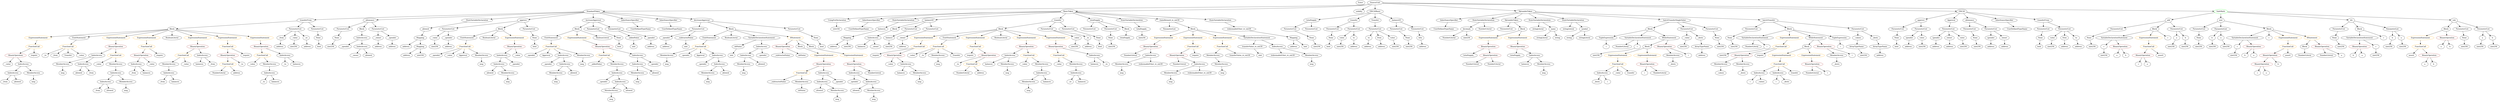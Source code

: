 strict digraph {
	graph [bb="0,0,17289,828"];
	node [label="\N"];
	Enter	[height=0.5,
		pos="9448.6,810",
		width=0.83628];
	ContractDefinition_StandardToken	[color=black,
		height=0.5,
		label=StandardToken,
		pos="4098.6,738",
		width=1.8897];
	FunctionDefinition_transferFrom_1	[color=black,
		height=0.5,
		label=transferFrom,
		pos="2108.6,666",
		width=1.6402];
	ContractDefinition_StandardToken -> FunctionDefinition_transferFrom_1	[pos="e,2167,669.62 4031.3,734.96 3812.4,728.29 3100.4,706.25 2511.6,684 2394.7,679.58 2258.8,673.69 2178.4,670.13"];
	FunctionDefinition_allowance_1	[color=black,
		height=0.5,
		label=allowance,
		pos="2567.6,666",
		width=1.3076];
	ContractDefinition_StandardToken -> FunctionDefinition_allowance_1	[pos="e,2614.3,669.14 4031.8,733.95 3776.6,722.28 2864.9,680.59 2625.5,669.65"];
	StateVariableDeclaration_Unnamed_3	[color=black,
		height=0.5,
		label=StateVariableDeclaration,
		pos="3139.6,666",
		width=2.8184];
	ContractDefinition_StandardToken -> StateVariableDeclaration_Unnamed_3	[pos="e,3231.9,673.74 4033.8,732.27 3870.7,720.36 3441.8,689.06 3243.2,674.57"];
	FunctionDefinition_approve_1	[color=black,
		height=0.5,
		label=approve,
		pos="3539.6,666",
		width=1.1412];
	ContractDefinition_StandardToken -> FunctionDefinition_approve_1	[pos="e,3578.7,671.89 4038,729.41 3926.9,715.5 3692.9,686.19 3590,673.31"];
	FunctionDefinition_increaseApproval	[color=black,
		height=0.5,
		label=increaseApproval,
		pos="4098.6,666",
		width=2.0976];
	ContractDefinition_StandardToken -> FunctionDefinition_increaseApproval	[pos="e,4098.6,684.1 4098.6,719.7 4098.6,712.41 4098.6,703.73 4098.6,695.54"];
	InheritanceSpecifier_Unnamed_2	[color=black,
		height=0.5,
		label=InheritanceSpecifier,
		pos="4346.6,666",
		width=2.3333];
	ContractDefinition_StandardToken -> InheritanceSpecifier_Unnamed_2	[pos="e,4297.5,680.87 4143.8,724.24 4183.9,712.94 4242.6,696.34 4286.6,683.93"];
	InheritanceSpecifier_Unnamed_3	[color=black,
		height=0.5,
		label=InheritanceSpecifier,
		pos="4606.6,666",
		width=2.3333];
	ContractDefinition_StandardToken -> InheritanceSpecifier_Unnamed_3	[pos="e,4537.6,676.51 4157.9,728.83 4249.1,716.27 4424,692.17 4526.4,678.05"];
	FunctionDefinition_decreaseApproval	[color=black,
		height=0.5,
		label=decreaseApproval,
		pos="4834.6,666",
		width=2.1669];
	ContractDefinition_StandardToken -> FunctionDefinition_decreaseApproval	[pos="e,4768.4,675.84 4163.2,732.1 4273.3,723.57 4504.6,704.87 4699.6,684 4718.3,682 4738.3,679.61 4757.2,677.25"];
	Parameter_who	[color=black,
		height=0.5,
		label=who,
		pos="9872.6,522",
		width=0.75];
	ElementaryTypeName_address	[color=black,
		height=0.5,
		label=address,
		pos="9885.6,450",
		width=1.0996];
	Parameter_who -> ElementaryTypeName_address	[pos="e,9882.4,468.1 9875.8,503.7 9877.2,496.32 9878.8,487.52 9880.4,479.25"];
	Identifier__owner_1	[color=black,
		height=0.5,
		label=_owner,
		pos="2462.6,378",
		width=1.0719];
	Block_Unnamed_18	[color=black,
		height=0.5,
		label=Block,
		pos="12470,450",
		width=0.90558];
	ExpressionStatement_Unnamed_23	[color=orange,
		height=0.5,
		label=ExpressionStatement,
		pos="12301,378",
		width=2.458];
	Block_Unnamed_18 -> ExpressionStatement_Unnamed_23	[pos="e,12338,394.68 12444,438.37 12419,427.97 12380,411.87 12349,399.06"];
	ExpressionStatement_Unnamed_24	[color=orange,
		height=0.5,
		label=ExpressionStatement,
		pos="12496,378",
		width=2.458];
	Block_Unnamed_18 -> ExpressionStatement_Unnamed_24	[pos="e,12489,396.28 12476,432.05 12479,424.52 12482,415.44 12485,406.94"];
	MemberAccess_Unnamed_19	[color=black,
		height=0.5,
		label=MemberAccess,
		pos="4441.6,234",
		width=1.9174];
	Identifier_msg_13	[color=black,
		height=0.5,
		label=msg,
		pos="4441.6,162",
		width=0.75];
	MemberAccess_Unnamed_19 -> Identifier_msg_13	[pos="e,4441.6,180.1 4441.6,215.7 4441.6,208.41 4441.6,199.73 4441.6,191.54"];
	NumberLiteral_Unnamed_9	[color=black,
		height=0.5,
		label=NumberLiteral,
		pos="10280,306",
		width=1.765];
	IndexAccess_Unnamed_11	[color=black,
		height=0.5,
		label=IndexAccess,
		pos="93.599,234",
		width=1.6402];
	Identifier__from_1	[color=black,
		height=0.5,
		label=_from,
		pos="33.599,162",
		width=0.93331];
	IndexAccess_Unnamed_11 -> Identifier__from_1	[pos="e,46.894,178.51 79.38,216.41 71.845,207.62 62.453,196.66 54.14,186.96"];
	Identifier_allowed	[color=black,
		height=0.5,
		label=allowed,
		pos="124.6,162",
		width=1.0858];
	IndexAccess_Unnamed_11 -> Identifier_allowed	[pos="e,117.02,180.1 101.26,215.7 104.64,208.07 108.69,198.92 112.47,190.4"];
	ParameterList_Unnamed_16	[color=black,
		height=0.5,
		label=ParameterList,
		pos="13621,594",
		width=1.7095];
	Parameter_None_7	[color=black,
		height=0.5,
		label=None,
		pos="13657,522",
		width=0.85014];
	ParameterList_Unnamed_16 -> Parameter_None_7	[pos="e,13648,539.62 13629,575.7 13634,567.87 13638,558.44 13643,549.73"];
	IndexAccess_Unnamed_19	[color=black,
		height=0.5,
		label=IndexAccess,
		pos="759.6,162",
		width=1.6402];
	Identifier__from_5	[color=black,
		height=0.5,
		label=_from,
		pos="699.6,90",
		width=0.93331];
	IndexAccess_Unnamed_19 -> Identifier__from_5	[pos="e,712.89,106.51 745.38,144.41 737.84,135.62 728.45,124.66 720.14,114.96"];
	Identifier_allowed_2	[color=black,
		height=0.5,
		label=allowed,
		pos="790.6,90",
		width=1.0858];
	IndexAccess_Unnamed_19 -> Identifier_allowed_2	[pos="e,783.02,108.1 767.26,143.7 770.64,136.07 774.69,126.92 778.47,118.4"];
	Parameter_None	[color=black,
		height=0.5,
		label=None,
		pos="15201,522",
		width=0.85014];
	ElementaryTypeName_uint256_2	[color=black,
		height=0.5,
		label=uint256,
		pos="15192,450",
		width=1.0442];
	Parameter_None -> ElementaryTypeName_uint256_2	[pos="e,15194,468.1 15198,503.7 15197,496.32 15196,487.52 15195,479.25"];
	VariableDeclaration_spender	[color=black,
		height=0.5,
		label=spender,
		pos="13386,522",
		width=1.1135];
	ElementaryTypeName_address_10	[color=black,
		height=0.5,
		label=address,
		pos="13383,450",
		width=1.0996];
	VariableDeclaration_spender -> ElementaryTypeName_address_10	[pos="e,13383,468.1 13385,503.7 13385,496.41 13384,487.73 13384,479.54"];
	ElementaryTypeName_uint_4	[color=black,
		height=0.5,
		label=uint,
		pos="5111.6,378",
		width=0.75];
	ParameterList_Unnamed_22	[color=black,
		height=0.5,
		label=ParameterList,
		pos="7593.6,594",
		width=1.7095];
	ElementaryTypeName_uint256_6	[color=black,
		height=0.5,
		label=uint256,
		pos="16180,450",
		width=1.0442];
	BinaryOperation_Unnamed_2	[color=brown,
		height=0.5,
		label=BinaryOperation,
		pos="15695,378",
		width=1.9867];
	BinaryOperation_Unnamed_3	[color=brown,
		height=0.5,
		label=BinaryOperation,
		pos="15636,306",
		width=1.9867];
	BinaryOperation_Unnamed_2 -> BinaryOperation_Unnamed_3	[pos="e,15650,323.79 15680,360.05 15673,351.8 15665,341.7 15657,332.54"];
	Identifier_b_1	[color=black,
		height=0.5,
		label=b,
		pos="15753,306",
		width=0.75];
	BinaryOperation_Unnamed_2 -> Identifier_b_1	[pos="e,15740,322.36 15709,360.05 15716,351.35 15725,340.59 15733,331.03"];
	VariableDeclaration_owner	[color=black,
		height=0.5,
		label=owner,
		pos="13480,522",
		width=0.93331];
	ElementaryTypeName_address_9	[color=black,
		height=0.5,
		label=address,
		pos="13480,450",
		width=1.0996];
	VariableDeclaration_owner -> ElementaryTypeName_address_9	[pos="e,13480,468.1 13480,503.7 13480,496.41 13480,487.73 13480,479.54"];
	ElementaryTypeName_uint256_15	[color=black,
		height=0.5,
		label=uint256,
		pos="9147.6,450",
		width=1.0442];
	FunctionDefinition_add	[color=black,
		height=0.5,
		label=add,
		pos="14957,666",
		width=0.75];
	ParameterList_Unnamed_7	[color=black,
		height=0.5,
		label=ParameterList,
		pos="14579,594",
		width=1.7095];
	FunctionDefinition_add -> ParameterList_Unnamed_7	[pos="e,14630,604.44 14931,660.19 14871,649.22 14725,622.1 14641,606.51"];
	Block_Unnamed_4	[color=black,
		height=0.5,
		label=Block,
		pos="14878,594",
		width=0.90558];
	FunctionDefinition_add -> Block_Unnamed_4	[pos="e,14894,609.77 14941,651.17 14930,641.46 14915,628.26 14903,617.1"];
	ParameterList_Unnamed_6	[color=black,
		height=0.5,
		label=ParameterList,
		pos="15036,594",
		width=1.7095];
	FunctionDefinition_add -> ParameterList_Unnamed_6	[pos="e,15017,611.51 14972,651.17 14983,642 14996,629.73 15009,618.99"];
	Identifier_msg_7	[color=black,
		height=0.5,
		label=msg,
		pos="7841.6,234",
		width=0.75];
	ElementaryTypeName_uint256_10	[color=black,
		height=0.5,
		label=uint256,
		pos="17046,450",
		width=1.0442];
	ElementaryTypeName_uint256_32	[color=black,
		height=0.5,
		label=uint256,
		pos="2287.6,450",
		width=1.0442];
	Identifier_msg_2	[color=black,
		height=0.5,
		label=msg,
		pos="7169.6,90",
		width=0.75];
	NumberLiteral_Unnamed_12	[color=black,
		height=0.5,
		label=NumberLiteral,
		pos="12529,234",
		width=1.765];
	ExpressionStatement_Unnamed_1	[color=orange,
		height=0.5,
		label=ExpressionStatement,
		pos="16748,522",
		width=2.458];
	FunctionCall_Unnamed_1	[color=orange,
		height=0.5,
		label=FunctionCall,
		pos="16748,450",
		width=1.6125];
	ExpressionStatement_Unnamed_1 -> FunctionCall_Unnamed_1	[pos="e,16748,468.1 16748,503.7 16748,496.41 16748,487.73 16748,479.54"];
	Identifier__value_1	[color=black,
		height=0.5,
		label=_value,
		pos="7143.6,306",
		width=0.96103];
	Mapping_Unnamed	[color=black,
		height=0.5,
		label=Mapping,
		pos="5939.6,522",
		width=1.2105];
	ElementaryTypeName_address_11	[color=black,
		height=0.5,
		label=address,
		pos="5844.6,450",
		width=1.0996];
	Mapping_Unnamed -> ElementaryTypeName_address_11	[pos="e,5864.8,465.92 5919,505.81 5905.8,496.11 5888.6,483.39 5874,472.64"];
	ElementaryTypeName_uint256_24	[color=black,
		height=0.5,
		label=uint256,
		pos="5939.6,450",
		width=1.0442];
	Mapping_Unnamed -> ElementaryTypeName_uint256_24	[pos="e,5939.6,468.1 5939.6,503.7 5939.6,496.41 5939.6,487.73 5939.6,479.54"];
	Block_Unnamed_9	[color=black,
		height=0.5,
		label=Block,
		pos="1218.6,594",
		width=0.90558];
	FunctionDefinition_transferFrom_1 -> Block_Unnamed_9	[pos="e,1250.7,597.52 2051.9,660.54 1886.8,647.55 1408.5,609.93 1261.9,598.4"];
	ParameterList_Unnamed_29	[color=black,
		height=0.5,
		label=ParameterList,
		pos="2040.6,594",
		width=1.7095];
	FunctionDefinition_transferFrom_1 -> ParameterList_Unnamed_29	[pos="e,2056.6,611.47 2092.5,648.41 2084.1,639.78 2073.7,629.06 2064.4,619.5"];
	ParameterList_Unnamed_30	[color=black,
		height=0.5,
		label=ParameterList,
		pos="2185.6,594",
		width=1.7095];
	FunctionDefinition_transferFrom_1 -> ParameterList_Unnamed_30	[pos="e,2167.5,611.47 2126.8,648.41 2136.4,639.69 2148.4,628.85 2159,619.21"];
	Identifier_a_5	[color=black,
		height=0.5,
		label=a,
		pos="16873,450",
		width=0.75];
	NumberLiteral_Unnamed_4	[color=black,
		height=0.5,
		label=NumberLiteral,
		pos="7896.6,378",
		width=1.765];
	Identifier__value_8	[color=black,
		height=0.5,
		label=_value,
		pos="710.6,306",
		width=0.96103];
	Identifier_i_2	[color=black,
		height=0.5,
		label=i,
		pos="12086,162",
		width=0.75];
	MemberAccess_Unnamed_23	[color=black,
		height=0.5,
		label=MemberAccess,
		pos="3876.6,234",
		width=1.9174];
	Identifier_msg_16	[color=black,
		height=0.5,
		label=msg,
		pos="3876.6,162",
		width=0.75];
	MemberAccess_Unnamed_23 -> Identifier_msg_16	[pos="e,3876.6,180.1 3876.6,215.7 3876.6,208.41 3876.6,199.73 3876.6,191.54"];
	FunctionCall_Unnamed_9	[color=orange,
		height=0.5,
		label=FunctionCall,
		pos="8294.6,450",
		width=1.6125];
	BinaryOperation_Unnamed_13	[color=brown,
		height=0.5,
		label=BinaryOperation,
		pos="8211.6,378",
		width=1.9867];
	FunctionCall_Unnamed_9 -> BinaryOperation_Unnamed_13	[pos="e,8231.3,395.63 8275.3,432.76 8264.8,423.88 8251.6,412.71 8239.9,402.85"];
	Identifier_require_2	[color=black,
		height=0.5,
		label=require,
		pos="8337.6,378",
		width=1.0026];
	FunctionCall_Unnamed_9 -> Identifier_require_2	[pos="e,8327.6,395.31 8305,432.05 8310,423.94 8316.1,414.04 8321.6,405.01"];
	VariableDeclaration_to	[color=black,
		height=0.5,
		label=to,
		pos="9511.6,522",
		width=0.75];
	ElementaryTypeName_address_3	[color=black,
		height=0.5,
		label=address,
		pos="9505.6,450",
		width=1.0996];
	VariableDeclaration_to -> ElementaryTypeName_address_3	[pos="e,9507.1,468.1 9510.1,503.7 9509.5,496.41 9508.7,487.73 9508,479.54"];
	ParameterList_Unnamed_3	[color=black,
		height=0.5,
		label=ParameterList,
		pos="16167,594",
		width=1.7095];
	Parameter_None_1	[color=black,
		height=0.5,
		label=None,
		pos="16139,522",
		width=0.85014];
	ParameterList_Unnamed_3 -> Parameter_None_1	[pos="e,16145,539.62 16160,575.7 16157,568.04 16153,558.85 16150,550.3"];
	Mapping_Unnamed_2	[color=black,
		height=0.5,
		label=Mapping,
		pos="2922.6,522",
		width=1.2105];
	ElementaryTypeName_address_16	[color=black,
		height=0.5,
		label=address,
		pos="2821.6,450",
		width=1.0996];
	Mapping_Unnamed_2 -> ElementaryTypeName_address_16	[pos="e,2842.6,465.58 2901.2,506.15 2886.9,496.25 2867.9,483.08 2852,472.09"];
	Mapping_Unnamed_3	[color=black,
		height=0.5,
		label=Mapping,
		pos="2922.6,450",
		width=1.2105];
	Mapping_Unnamed_2 -> Mapping_Unnamed_3	[pos="e,2922.6,468.1 2922.6,503.7 2922.6,496.41 2922.6,487.73 2922.6,479.54"];
	EmitStatement_Unnamed_3	[color=black,
		height=0.5,
		label=EmitStatement,
		pos="3815.6,522",
		width=1.7788];
	FunctionCall_Unnamed_21	[color=orange,
		height=0.5,
		label=FunctionCall,
		pos="3816.6,450",
		width=1.6125];
	EmitStatement_Unnamed_3 -> FunctionCall_Unnamed_21	[pos="e,3816.4,468.1 3815.8,503.7 3816,496.41 3816.1,487.73 3816.2,479.54"];
	Identifier__to	[color=black,
		height=0.5,
		label=_to,
		pos="6669.6,306",
		width=0.75];
	Parameter_None_2	[color=black,
		height=0.5,
		label=None,
		pos="17046,522",
		width=0.85014];
	Parameter_None_2 -> ElementaryTypeName_uint256_10	[pos="e,17046,468.1 17046,503.7 17046,496.41 17046,487.73 17046,479.54"];
	Identifier__value_3	[color=black,
		height=0.5,
		label=_value,
		pos="6373.6,378",
		width=0.96103];
	Identifier__from_3	[color=black,
		height=0.5,
		label=_from,
		pos="1165.6,162",
		width=0.93331];
	ElementaryTypeName_address_14	[color=black,
		height=0.5,
		label=address,
		pos="8979.6,450",
		width=1.0996];
	ElementaryTypeName_uint256_30	[color=black,
		height=0.5,
		label=uint256,
		pos="2024.6,450",
		width=1.0442];
	Identifier_allowed_10	[color=black,
		height=0.5,
		label=allowed,
		pos="5717.6,90",
		width=1.0858];
	UserDefinedTypeName_Unnamed_3	[color=black,
		height=0.5,
		label=UserDefinedTypeName,
		pos="4631.6,594",
		width=2.7214];
	ParameterList_Unnamed_23	[color=black,
		height=0.5,
		label=ParameterList,
		pos="7734.6,594",
		width=1.7095];
	Parameter_None_10	[color=black,
		height=0.5,
		label=None,
		pos="7734.6,522",
		width=0.85014];
	ParameterList_Unnamed_23 -> Parameter_None_10	[pos="e,7734.6,540.1 7734.6,575.7 7734.6,568.41 7734.6,559.73 7734.6,551.54"];
	ElementaryTypeName_uint256_1	[color=black,
		height=0.5,
		label=uint256,
		pos="15285,450",
		width=1.0442];
	VariableDeclaration_decimals	[color=black,
		height=0.5,
		label=decimals,
		pos="10169,594",
		width=1.1967];
	NumberLiteral_Unnamed_7	[color=black,
		height=0.5,
		label=NumberLiteral,
		pos="10053,522",
		width=1.765];
	VariableDeclaration_decimals -> NumberLiteral_Unnamed_7	[pos="e,10079,538.78 10145,578.67 10129,568.88 10107,555.73 10089,544.67"];
	ElementaryTypeName_uint256_33	[color=black,
		height=0.5,
		label=uint256,
		pos="10172,522",
		width=1.0442];
	VariableDeclaration_decimals -> ElementaryTypeName_uint256_33	[pos="e,10171,540.1 10169,575.7 10170,568.41 10170,559.73 10170,551.54"];
	MemberAccess_Unnamed_6	[color=black,
		height=0.5,
		label=MemberAccess,
		pos="8172.6,234",
		width=1.9174];
	Identifier_msg_4	[color=black,
		height=0.5,
		label=msg,
		pos="8172.6,162",
		width=0.75];
	MemberAccess_Unnamed_6 -> Identifier_msg_4	[pos="e,8172.6,180.1 8172.6,215.7 8172.6,208.41 8172.6,199.73 8172.6,191.54"];
	Identifier__spender_5	[color=black,
		height=0.5,
		label=_spender,
		pos="3707.6,378",
		width=1.2521];
	Parameter_spender	[color=black,
		height=0.5,
		label=spender,
		pos="13763,522",
		width=1.1135];
	ElementaryTypeName_address_5	[color=black,
		height=0.5,
		label=address,
		pos="13763,450",
		width=1.0996];
	Parameter_spender -> ElementaryTypeName_address_5	[pos="e,13763,468.1 13763,503.7 13763,496.41 13763,487.73 13763,479.54"];
	BinaryOperation_Unnamed_20	[color=brown,
		height=0.5,
		label=BinaryOperation,
		pos="832.6,450",
		width=1.9867];
	IndexAccess_Unnamed_16	[color=black,
		height=0.5,
		label=IndexAccess,
		pos="697.6,378",
		width=1.6402];
	BinaryOperation_Unnamed_20 -> IndexAccess_Unnamed_16	[pos="e,726.41,393.94 802.3,433.29 782.88,423.22 757.49,410.05 736.57,399.21"];
	FunctionCall_Unnamed_17	[color=orange,
		height=0.5,
		label=FunctionCall,
		pos="832.6,378",
		width=1.6125];
	BinaryOperation_Unnamed_20 -> FunctionCall_Unnamed_17	[pos="e,832.6,396.1 832.6,431.7 832.6,424.41 832.6,415.73 832.6,407.54"];
	IndexAccess_Unnamed_8	[color=black,
		height=0.5,
		label=IndexAccess,
		pos="6114.6,522",
		width=1.6402];
	Identifier_balances_5	[color=black,
		height=0.5,
		label=balances,
		pos="6037.6,450",
		width=1.1828];
	IndexAccess_Unnamed_8 -> Identifier_balances_5	[pos="e,6054.9,466.75 6096.4,504.41 6086.5,495.41 6074.1,484.15 6063.2,474.29"];
	Identifier__owner	[color=black,
		height=0.5,
		label=_owner,
		pos="6136.6,450",
		width=1.0719];
	IndexAccess_Unnamed_8 -> Identifier__owner	[pos="e,6131.2,468.1 6120,503.7 6122.4,496.24 6125.2,487.32 6127.8,478.97"];
	Parameter_value_1	[color=black,
		height=0.5,
		label=value,
		pos="14177,522",
		width=0.82242];
	ElementaryTypeName_uint256_20	[color=black,
		height=0.5,
		label=uint256,
		pos="14164,450",
		width=1.0442];
	Parameter_value_1 -> ElementaryTypeName_uint256_20	[pos="e,14167,468.1 14173,503.7 14172,496.32 14170,487.52 14169,479.25"];
	VariableDeclarationStatement_Unnamed_2	[color=black,
		height=0.5,
		label=VariableDeclarationStatement,
		pos="14605,522",
		width=3.3174];
	VariableDeclaration_c_2	[color=black,
		height=0.5,
		label=c,
		pos="14541,450",
		width=0.75];
	VariableDeclarationStatement_Unnamed_2 -> VariableDeclaration_c_2	[pos="e,14554,465.74 14589,503.7 14581,494.77 14571,483.76 14562,474.11"];
	BinaryOperation_Unnamed_7	[color=brown,
		height=0.5,
		label=BinaryOperation,
		pos="14658,450",
		width=1.9867];
	VariableDeclarationStatement_Unnamed_2 -> BinaryOperation_Unnamed_7	[pos="e,14645,468.1 14618,503.7 14624,495.73 14631,486.1 14638,477.26"];
	MemberAccess_Unnamed_14	[color=black,
		height=0.5,
		label=MemberAccess,
		pos="452.6,306",
		width=1.9174];
	Identifier_msg_9	[color=black,
		height=0.5,
		label=msg,
		pos="452.6,234",
		width=0.75];
	MemberAccess_Unnamed_14 -> Identifier_msg_9	[pos="e,452.6,252.1 452.6,287.7 452.6,280.41 452.6,271.73 452.6,263.54"];
	Block_Unnamed_8	[color=black,
		height=0.5,
		label=Block,
		pos="6275.6,594",
		width=0.90558];
	Block_Unnamed_8 -> IndexAccess_Unnamed_8	[pos="e,6147.7,537.38 6250.4,582.06 6225.8,571.34 6187.7,554.79 6158.1,541.93"];
	ExpressionStatement_Unnamed_12	[color=orange,
		height=0.5,
		label=ExpressionStatement,
		pos="320.6,522",
		width=2.458];
	FunctionCall_Unnamed_14	[color=orange,
		height=0.5,
		label=FunctionCall,
		pos="236.6,450",
		width=1.6125];
	ExpressionStatement_Unnamed_12 -> FunctionCall_Unnamed_14	[pos="e,256.17,467.31 300.26,504.05 289.59,495.16 276.33,484.11 264.69,474.41"];
	UsingForDeclaration_Unnamed	[color=black,
		height=0.5,
		label=UsingForDeclaration,
		pos="5875.6,666",
		width=2.4303];
	ElementaryTypeName_uint256_23	[color=black,
		height=0.5,
		label=uint256,
		pos="5869.6,594",
		width=1.0442];
	UsingForDeclaration_Unnamed -> ElementaryTypeName_uint256_23	[pos="e,5871.1,612.1 5874.1,647.7 5873.5,640.41 5872.7,631.73 5872,623.54"];
	ElementaryTypeName_uint	[color=black,
		height=0.5,
		label=uint,
		pos="9064.6,450",
		width=0.75];
	Identifier__dests	[color=black,
		height=0.5,
		label=_dests,
		pos="12035,234",
		width=0.97489];
	IndexAccess_Unnamed_21	[color=black,
		height=0.5,
		label=IndexAccess,
		pos="3476.6,306",
		width=1.6402];
	Identifier_allowed_3	[color=black,
		height=0.5,
		label=allowed,
		pos="3413.6,234",
		width=1.0858];
	IndexAccess_Unnamed_21 -> Identifier_allowed_3	[pos="e,3428,250.99 3461.7,288.41 3453.9,279.74 3444.2,268.97 3435.5,259.38"];
	MemberAccess_Unnamed_17	[color=black,
		height=0.5,
		label=MemberAccess,
		pos="3539.6,234",
		width=1.9174];
	IndexAccess_Unnamed_21 -> MemberAccess_Unnamed_17	[pos="e,3524.3,251.96 3491.5,288.41 3499,280.08 3508.3,269.8 3516.7,260.49"];
	Parameter_value	[color=black,
		height=0.5,
		label=value,
		pos="9327.6,522",
		width=0.82242];
	ElementaryTypeName_uint256_17	[color=black,
		height=0.5,
		label=uint256,
		pos="9313.6,450",
		width=1.0442];
	Parameter_value -> ElementaryTypeName_uint256_17	[pos="e,9317,468.1 9324.1,503.7 9322.7,496.32 9320.9,487.52 9319.2,479.25"];
	VariableDeclarationStatement_Unnamed	[color=black,
		height=0.5,
		label=VariableDeclarationStatement,
		pos="15521,522",
		width=3.3174];
	VariableDeclaration_c	[color=black,
		height=0.5,
		label=c,
		pos="15461,450",
		width=0.75];
	VariableDeclarationStatement_Unnamed -> VariableDeclaration_c	[pos="e,15474,466.2 15506,503.7 15498,494.98 15489,484.28 15481,474.81"];
	BinaryOperation_Unnamed_1	[color=brown,
		height=0.5,
		label=BinaryOperation,
		pos="15578,450",
		width=1.9867];
	VariableDeclarationStatement_Unnamed -> BinaryOperation_Unnamed_1	[pos="e,15564,468.1 15535,503.7 15541,495.64 15549,485.89 15556,476.98"];
	Block_Unnamed_6	[color=black,
		height=0.5,
		label=Block,
		pos="6983.6,594",
		width=0.90558];
	ExpressionStatement_Unnamed_4	[color=orange,
		height=0.5,
		label=ExpressionStatement,
		pos="6470.6,522",
		width=2.458];
	Block_Unnamed_6 -> ExpressionStatement_Unnamed_4	[pos="e,6535.4,534.66 6951.8,589.43 6882.2,581.5 6711.2,561.46 6568.6,540 6561.5,538.92 6554,537.75 6546.6,536.53"];
	EmitStatement_Unnamed	[color=black,
		height=0.5,
		label=EmitStatement,
		pos="6641.6,522",
		width=1.7788];
	Block_Unnamed_6 -> EmitStatement_Unnamed	[pos="e,6689.7,534.28 6953,587.26 6903.2,577.85 6801.4,558.34 6715.6,540 6710.8,538.96 6705.7,537.87 6700.7,536.75"];
	ExpressionStatement_Unnamed_3	[color=orange,
		height=0.5,
		label=ExpressionStatement,
		pos="6812.6,522",
		width=2.458];
	Block_Unnamed_6 -> ExpressionStatement_Unnamed_3	[pos="e,6850.7,538.62 6958,582.52 6932.5,572.07 6892.6,555.76 6861.1,542.85"];
	BooleanLiteral_Unnamed	[color=black,
		height=0.5,
		label=BooleanLiteral,
		pos="6983.6,522",
		width=1.7788];
	Block_Unnamed_6 -> BooleanLiteral_Unnamed	[pos="e,6983.6,540.1 6983.6,575.7 6983.6,568.41 6983.6,559.73 6983.6,551.54"];
	ExpressionStatement_Unnamed_5	[color=orange,
		height=0.5,
		label=ExpressionStatement,
		pos="7154.6,522",
		width=2.458];
	Block_Unnamed_6 -> ExpressionStatement_Unnamed_5	[pos="e,7116.5,538.62 7009.2,582.52 7034.7,572.07 7074.6,555.76 7106.1,542.85"];
	ExpressionStatement_Unnamed_6	[color=orange,
		height=0.5,
		label=ExpressionStatement,
		pos="7349.6,522",
		width=2.458];
	Block_Unnamed_6 -> ExpressionStatement_Unnamed_6	[pos="e,7286.8,535.01 7014.2,587.15 7071.3,576.23 7195.6,552.46 7275.8,537.12"];
	MemberAccess_Unnamed_9	[color=black,
		height=0.5,
		label=MemberAccess,
		pos="8518.6,306",
		width=1.9174];
	Identifier_msg_6	[color=black,
		height=0.5,
		label=msg,
		pos="8522.6,234",
		width=0.75];
	MemberAccess_Unnamed_9 -> Identifier_msg_6	[pos="e,8521.6,252.1 8519.6,287.7 8520,280.41 8520.5,271.73 8521,263.54"];
	NumberLiteral_Unnamed_5	[color=black,
		height=0.5,
		label=NumberLiteral,
		pos="1572.6,234",
		width=1.765];
	Identifier_balances	[color=black,
		height=0.5,
		label=balances,
		pos="6235.6,234",
		width=1.1828];
	Identifier_totalSupply__1	[color=black,
		height=0.5,
		label=totalSupply_,
		pos="10186,378",
		width=1.6125];
	Identifier_i_3	[color=black,
		height=0.5,
		label=i,
		pos="12638,234",
		width=0.75];
	IndexAccess_Unnamed_31	[color=black,
		height=0.5,
		label=IndexAccess,
		pos="5215.6,378",
		width=1.6402];
	MemberAccess_Unnamed_24	[color=black,
		height=0.5,
		label=MemberAccess,
		pos="5184.6,306",
		width=1.9174];
	IndexAccess_Unnamed_31 -> MemberAccess_Unnamed_24	[pos="e,5192.2,324.1 5207.9,359.7 5204.6,352.07 5200.5,342.92 5196.7,334.4"];
	Identifier_allowed_8	[color=black,
		height=0.5,
		label=allowed,
		pos="5310.6,306",
		width=1.0858];
	IndexAccess_Unnamed_31 -> Identifier_allowed_8	[pos="e,5290.4,321.86 5237.2,361.12 5250.3,351.45 5267.2,338.99 5281.5,328.46"];
	NumberLiteral_Unnamed_1	[color=black,
		height=0.5,
		label=NumberLiteral,
		pos="15931,378",
		width=1.765];
	Identifier__to_2	[color=black,
		height=0.5,
		label=_to,
		pos="7465.6,162",
		width=0.75];
	IndexAccess_Unnamed_7	[color=black,
		height=0.5,
		label=IndexAccess,
		pos="8037.6,378",
		width=1.6402];
	MemberAccess_Unnamed_10	[color=black,
		height=0.5,
		label=MemberAccess,
		pos="7841.6,306",
		width=1.9174];
	IndexAccess_Unnamed_7 -> MemberAccess_Unnamed_10	[pos="e,7881.1,321.12 8000.3,363.67 7969.5,352.68 7925.6,336.99 7891.7,324.91"];
	Identifier_redeemableEther_re_ent39_2	[color=black,
		height=0.5,
		label=redeemableEther_re_ent39,
		pos="8037.6,306",
		width=3.0263];
	IndexAccess_Unnamed_7 -> Identifier_redeemableEther_re_ent39_2	[pos="e,8037.6,324.1 8037.6,359.7 8037.6,352.41 8037.6,343.73 8037.6,335.54"];
	ArrayTypeName_Unnamed	[color=black,
		height=0.5,
		label=ArrayTypeName,
		pos="12990,450",
		width=2.0145];
	ElementaryTypeName_address_26	[color=black,
		height=0.5,
		label=address,
		pos="12990,378",
		width=1.0996];
	ArrayTypeName_Unnamed -> ElementaryTypeName_address_26	[pos="e,12990,396.1 12990,431.7 12990,424.41 12990,415.73 12990,407.54"];
	Identifier_allowed_4	[color=black,
		height=0.5,
		label=allowed,
		pos="2558.6,378",
		width=1.0858];
	MemberAccess_Unnamed_10 -> Identifier_msg_7	[pos="e,7841.6,252.1 7841.6,287.7 7841.6,280.41 7841.6,271.73 7841.6,263.54"];
	ParameterList_Unnamed_41	[color=black,
		height=0.5,
		label=ParameterList,
		pos="12118,594",
		width=1.7095];
	Parameter_None_17	[color=black,
		height=0.5,
		label=None,
		pos="11974,522",
		width=0.85014];
	ParameterList_Unnamed_41 -> Parameter_None_17	[pos="e,11996,534.09 12087,577.98 12063,566.51 12031,550.72 12007,539"];
	BinaryOperation_Unnamed_30	[color=brown,
		height=0.5,
		label=BinaryOperation,
		pos="12592,450",
		width=1.9867];
	MemberAccess_Unnamed_33	[color=black,
		height=0.5,
		label=MemberAccess,
		pos="12672,378",
		width=1.9174];
	BinaryOperation_Unnamed_30 -> MemberAccess_Unnamed_33	[pos="e,12652,395.71 12611,432.41 12621,423.67 12633,412.79 12644,403.13"];
	Identifier_i	[color=black,
		height=0.5,
		label=i,
		pos="12786,378",
		width=0.75];
	BinaryOperation_Unnamed_30 -> Identifier_i	[pos="e,12764,389.49 12636,435.53 12668,425.55 12712,411.12 12750,396 12751,395.39 12753,394.74 12754,394.08"];
	BinaryOperation_Unnamed_18	[color=brown,
		height=0.5,
		label=BinaryOperation,
		pos="1389.6,450",
		width=1.9867];
	FunctionCall_Unnamed_15	[color=orange,
		height=0.5,
		label=FunctionCall,
		pos="1314.6,378",
		width=1.6125];
	BinaryOperation_Unnamed_18 -> FunctionCall_Unnamed_15	[pos="e,1332.2,395.47 1371.8,432.41 1362.5,423.69 1350.9,412.85 1340.5,403.21"];
	IndexAccess_Unnamed_12	[color=black,
		height=0.5,
		label=IndexAccess,
		pos="1449.6,378",
		width=1.6402];
	BinaryOperation_Unnamed_18 -> IndexAccess_Unnamed_12	[pos="e,1435.2,395.79 1404.1,432.05 1411.3,423.71 1420,413.49 1428,404.25"];
	NumberLiteral_Unnamed_11	[color=black,
		height=0.5,
		label=NumberLiteral,
		pos="12116,450",
		width=1.765];
	ElementaryTypeName_uint256_27	[color=black,
		height=0.5,
		label=uint256,
		pos="7476.6,450",
		width=1.0442];
	ElementaryTypeName_address_22	[color=black,
		height=0.5,
		label=address,
		pos="2627.6,450",
		width=1.0996];
	NumberLiteral_Unnamed_3	[color=black,
		height=0.5,
		label=NumberLiteral,
		pos="8227.6,306",
		width=1.765];
	Identifier__spender_11	[color=black,
		height=0.5,
		label=_spender,
		pos="4900.6,306",
		width=1.2521];
	VariableDeclarationStatement_Unnamed_5	[color=black,
		height=0.5,
		label=VariableDeclarationStatement,
		pos="12142,522",
		width=3.3174];
	VariableDeclarationStatement_Unnamed_5 -> NumberLiteral_Unnamed_11	[pos="e,12122,468.1 12135,503.7 12132,496.15 12129,487.12 12126,478.68"];
	VariableDeclaration_i	[color=black,
		height=0.5,
		label=i,
		pos="12225,450",
		width=0.75];
	VariableDeclarationStatement_Unnamed_5 -> VariableDeclaration_i	[pos="e,12208,464.74 12162,504.05 12173,494.45 12187,482.34 12200,472.12"];
	Identifier_assert_1	[color=black,
		height=0.5,
		label=assert,
		pos="16687,378",
		width=0.89172];
	Block_Unnamed_3	[color=black,
		height=0.5,
		label=Block,
		pos="16918,594",
		width=0.90558];
	Block_Unnamed_3 -> ExpressionStatement_Unnamed_1	[pos="e,16786,538.62 16892,582.52 16867,572.07 16827,555.76 16796,542.85"];
	BinaryOperation_Unnamed_6	[color=brown,
		height=0.5,
		label=BinaryOperation,
		pos="16926,522",
		width=1.9867];
	Block_Unnamed_3 -> BinaryOperation_Unnamed_6	[pos="e,16924,540.1 16920,575.7 16920,568.41 16921,559.73 16922,551.54"];
	Parameter_a_3	[color=black,
		height=0.5,
		label=a,
		pos="15036,522",
		width=0.75];
	ElementaryTypeName_uint256_11	[color=black,
		height=0.5,
		label=uint256,
		pos="15006,450",
		width=1.0442];
	Parameter_a_3 -> ElementaryTypeName_uint256_11	[pos="e,15013,467.96 15028,504.41 15025,496.68 15021,487.27 15017,478.52"];
	BinaryOperation_Unnamed_16	[color=brown,
		height=0.5,
		label=BinaryOperation,
		pos="1014.6,378",
		width=1.9867];
	IndexAccess_Unnamed_9	[color=black,
		height=0.5,
		label=IndexAccess,
		pos="978.6,306",
		width=1.6402];
	BinaryOperation_Unnamed_16 -> IndexAccess_Unnamed_9	[pos="e,987.4,324.1 1005.7,359.7 1001.7,351.98 996.97,342.71 992.54,334.11"];
	Identifier__value_4	[color=black,
		height=0.5,
		label=_value,
		pos="1090.6,306",
		width=0.96103];
	BinaryOperation_Unnamed_16 -> Identifier__value_4	[pos="e,1074,322.27 1032.6,360.41 1042.5,351.29 1055,339.83 1065.8,329.87"];
	FunctionCall_Unnamed_21 -> Identifier__spender_5	[pos="e,3730.5,393.7 3792.1,433.29 3776.7,423.38 3756.6,410.48 3739.9,399.74"];
	Identifier_Approval_1	[color=black,
		height=0.5,
		label=Approval,
		pos="3816.6,378",
		width=1.266];
	FunctionCall_Unnamed_21 -> Identifier_Approval_1	[pos="e,3816.6,396.1 3816.6,431.7 3816.6,424.41 3816.6,415.73 3816.6,407.54"];
	IndexAccess_Unnamed_28	[color=black,
		height=0.5,
		label=IndexAccess,
		pos="3939.6,378",
		width=1.6402];
	FunctionCall_Unnamed_21 -> IndexAccess_Unnamed_28	[pos="e,3912.7,394.33 3843.6,433.64 3861,423.75 3883.8,410.76 3902.8,399.93"];
	MemberAccess_Unnamed_22	[color=black,
		height=0.5,
		label=MemberAccess,
		pos="4085.6,378",
		width=1.9174];
	FunctionCall_Unnamed_21 -> MemberAccess_Unnamed_22	[pos="e,4038.1,391.37 3860.1,437.68 3905.5,425.88 3976.8,407.32 4027,394.24"];
	FunctionCall_Unnamed_25	[color=orange,
		height=0.5,
		label=FunctionCall,
		pos="12298,306",
		width=1.6125];
	ExpressionStatement_Unnamed_23 -> FunctionCall_Unnamed_25	[pos="e,12298,324.1 12300,359.7 12300,352.41 12299,343.73 12299,335.54"];
	BinaryOperation_Unnamed_23	[color=brown,
		height=0.5,
		label=BinaryOperation,
		pos="5476.6,450",
		width=1.9867];
	Identifier__subtractedValue	[color=black,
		height=0.5,
		label=_subtractedValue,
		pos="5476.6,378",
		width=2.0976];
	BinaryOperation_Unnamed_23 -> Identifier__subtractedValue	[pos="e,5476.6,396.1 5476.6,431.7 5476.6,424.41 5476.6,415.73 5476.6,407.54"];
	Identifier_oldValue	[color=black,
		height=0.5,
		label=oldValue,
		pos="5613.6,378",
		width=1.2105];
	BinaryOperation_Unnamed_23 -> Identifier_oldValue	[pos="e,5587.1,392.53 5507.3,433.29 5528,422.76 5555.2,408.84 5576.9,397.73"];
	MemberAccess_Unnamed_34	[color=black,
		height=0.5,
		label=MemberAccess,
		pos="11575,378",
		width=1.9174];
	Identifier__dests_3	[color=black,
		height=0.5,
		label=_dests,
		pos="11575,306",
		width=0.97489];
	MemberAccess_Unnamed_34 -> Identifier__dests_3	[pos="e,11575,324.1 11575,359.7 11575,352.41 11575,343.73 11575,335.54"];
	InheritanceSpecifier_Unnamed_1	[color=black,
		height=0.5,
		label=InheritanceSpecifier,
		pos="6113.6,666",
		width=2.3333];
	UserDefinedTypeName_Unnamed_1	[color=black,
		height=0.5,
		label=UserDefinedTypeName,
		pos="6023.6,594",
		width=2.7214];
	InheritanceSpecifier_Unnamed_1 -> UserDefinedTypeName_Unnamed_1	[pos="e,6045.4,611.96 6092.3,648.41 6080.9,639.56 6066.7,628.52 6054.2,618.77"];
	Identifier_require	[color=black,
		height=0.5,
		label=require,
		pos="6792.6,378",
		width=1.0026];
	EmitStatement_Unnamed_1	[color=black,
		height=0.5,
		label=EmitStatement,
		pos="575.6,522",
		width=1.7788];
	FunctionCall_Unnamed_18	[color=orange,
		height=0.5,
		label=FunctionCall,
		pos="490.6,450",
		width=1.6125];
	EmitStatement_Unnamed_1 -> FunctionCall_Unnamed_18	[pos="e,510.5,467.39 555.88,504.76 545.02,495.82 531.34,484.55 519.3,474.64"];
	Identifier__spender_4	[color=black,
		height=0.5,
		label=_spender,
		pos="4194.6,162",
		width=1.2521];
	Parameter__spender_3	[color=black,
		height=0.5,
		label=_spender,
		pos="4618.6,522",
		width=1.2521];
	ElementaryTypeName_address_25	[color=black,
		height=0.5,
		label=address,
		pos="4618.6,450",
		width=1.0996];
	Parameter__spender_3 -> ElementaryTypeName_address_25	[pos="e,4618.6,468.1 4618.6,503.7 4618.6,496.41 4618.6,487.73 4618.6,479.54"];
	ElementaryTypeName_address_21	[color=black,
		height=0.5,
		label=address,
		pos="3117.6,450",
		width=1.0996];
	Parameter__subtractedValue	[color=black,
		height=0.5,
		label=_subtractedValue,
		pos="4757.6,522",
		width=2.0976];
	ElementaryTypeName_uint_3	[color=black,
		height=0.5,
		label=uint,
		pos="4757.6,450",
		width=0.75];
	Parameter__subtractedValue -> ElementaryTypeName_uint_3	[pos="e,4757.6,468.1 4757.6,503.7 4757.6,496.41 4757.6,487.73 4757.6,479.54"];
	ParameterList_Unnamed_18	[color=black,
		height=0.5,
		label=ParameterList,
		pos="14118,594",
		width=1.7095];
	Parameter_None_8	[color=black,
		height=0.5,
		label=None,
		pos="14087,522",
		width=0.85014];
	ParameterList_Unnamed_18 -> Parameter_None_8	[pos="e,14094,539.62 14110,575.7 14107,567.95 14102,558.64 14099,550.02"];
	Identifier_totalSupply__2	[color=black,
		height=0.5,
		label=totalSupply_,
		pos="10505,378",
		width=1.6125];
	ParameterList_Unnamed_11	[color=black,
		height=0.5,
		label=ParameterList,
		pos="9690.6,594",
		width=1.7095];
	Parameter_None_5	[color=black,
		height=0.5,
		label=None,
		pos="9770.6,522",
		width=0.85014];
	ParameterList_Unnamed_11 -> Parameter_None_5	[pos="e,9753.9,537.57 9709.6,576.41 9720.3,567 9733.9,555.12 9745.5,544.94"];
	Identifier__from	[color=black,
		height=0.5,
		label=_from,
		pos="960.6,234",
		width=0.93331];
	IndexAccess_Unnamed_9 -> Identifier__from	[pos="e,965,252.1 974.15,287.7 972.25,280.32 969.99,271.52 967.86,263.25"];
	Identifier_balances_6	[color=black,
		height=0.5,
		label=balances,
		pos="1054.6,234",
		width=1.1828];
	IndexAccess_Unnamed_9 -> Identifier_balances_6	[pos="e,1037.5,250.75 996.61,288.41 1006.4,279.41 1018.6,268.15 1029.3,258.29"];
	FunctionDefinition_approve	[color=black,
		height=0.5,
		label=approve,
		pos="13278,666",
		width=1.1412];
	ParameterList_Unnamed_20	[color=black,
		height=0.5,
		label=ParameterList,
		pos="13118,594",
		width=1.7095];
	FunctionDefinition_approve -> ParameterList_Unnamed_20	[pos="e,13151,609.53 13249,652.65 13225,641.96 13189,626.34 13161,614.06"];
	ParameterList_Unnamed_19	[color=black,
		height=0.5,
		label=ParameterList,
		pos="13278,594",
		width=1.7095];
	FunctionDefinition_approve -> ParameterList_Unnamed_19	[pos="e,13278,612.1 13278,647.7 13278,640.41 13278,631.73 13278,623.54"];
	Identifier_c	[color=black,
		height=0.5,
		label=c,
		pos="15600,234",
		width=0.75];
	BinaryOperation_Unnamed_3 -> Identifier_c	[pos="e,15608,251.14 15627,287.7 15623,279.75 15618,270.16 15613,261.34"];
	Identifier_a_2	[color=black,
		height=0.5,
		label=a,
		pos="15672,234",
		width=0.75];
	BinaryOperation_Unnamed_3 -> Identifier_a_2	[pos="e,15663,251.14 15644,287.7 15649,279.75 15654,270.16 15658,261.34"];
	ElementaryTypeName_uint256_7	[color=black,
		height=0.5,
		label=uint256,
		pos="16424,378",
		width=1.0442];
	MemberAccess_Unnamed_12	[color=black,
		height=0.5,
		label=MemberAccess,
		pos="1212.6,306",
		width=1.9174];
	FunctionCall_Unnamed_15 -> MemberAccess_Unnamed_12	[pos="e,1236.4,323.31 1291.5,361.12 1278,351.85 1260.7,340.01 1245.8,329.76"];
	Identifier__value_6	[color=black,
		height=0.5,
		label=_value,
		pos="1334.6,306",
		width=0.96103];
	FunctionCall_Unnamed_15 -> Identifier__value_6	[pos="e,1329.7,324.1 1319.5,359.7 1321.7,352.24 1324.2,343.32 1326.6,334.97"];
	EventDefinition_Approval	[color=black,
		height=0.5,
		label=Approval,
		pos="13495,666",
		width=1.266];
	ParameterList_Unnamed_21	[color=black,
		height=0.5,
		label=ParameterList,
		pos="13480,594",
		width=1.7095];
	EventDefinition_Approval -> ParameterList_Unnamed_21	[pos="e,13483,612.1 13491,647.7 13489,640.32 13487,631.52 13486,623.25"];
	FunctionCall_Unnamed_23	[color=orange,
		height=0.5,
		label=FunctionCall,
		pos="4884.6,450",
		width=1.6125];
	MemberAccess_Unnamed_28	[color=black,
		height=0.5,
		label=MemberAccess,
		pos="4643.6,378",
		width=1.9174];
	FunctionCall_Unnamed_23 -> MemberAccess_Unnamed_28	[pos="e,4688.6,392.06 4843.2,436.97 4803.5,425.44 4743.3,407.95 4699.4,395.2"];
	Identifier__spender_10	[color=black,
		height=0.5,
		label=_spender,
		pos="4775.6,378",
		width=1.2521];
	FunctionCall_Unnamed_23 -> Identifier__spender_10	[pos="e,4798.5,393.7 4860.1,433.29 4844.7,423.38 4824.6,410.48 4807.9,399.74"];
	Identifier_Approval_2	[color=black,
		height=0.5,
		label=Approval,
		pos="4884.6,378",
		width=1.266];
	FunctionCall_Unnamed_23 -> Identifier_Approval_2	[pos="e,4884.6,396.1 4884.6,431.7 4884.6,424.41 4884.6,415.73 4884.6,407.54"];
	IndexAccess_Unnamed_36	[color=black,
		height=0.5,
		label=IndexAccess,
		pos="5007.6,378",
		width=1.6402];
	FunctionCall_Unnamed_23 -> IndexAccess_Unnamed_36	[pos="e,4980.7,394.33 4911.6,433.64 4929,423.75 4951.8,410.76 4970.8,399.93"];
	Identifier__subtractedValue_1	[color=black,
		height=0.5,
		label=_subtractedValue,
		pos="5430.6,162",
		width=2.0976];
	Identifier__addedValue	[color=black,
		height=0.5,
		label=_addedValue,
		pos="4148.6,306",
		width=1.6541];
	BinaryOperation_Unnamed_17	[color=brown,
		height=0.5,
		label=BinaryOperation,
		pos="110.6,378",
		width=1.9867];
	FunctionCall_Unnamed_14 -> BinaryOperation_Unnamed_17	[pos="e,139.2,394.89 209.26,433.81 191.71,424.06 168.66,411.26 149.26,400.48"];
	Identifier_require_5	[color=black,
		height=0.5,
		label=require,
		pos="236.6,378",
		width=1.0026];
	FunctionCall_Unnamed_14 -> Identifier_require_5	[pos="e,236.6,396.1 236.6,431.7 236.6,424.41 236.6,415.73 236.6,407.54"];
	Block_Unnamed_12	[color=black,
		height=0.5,
		label=Block,
		pos="3986.6,594",
		width=0.90558];
	Block_Unnamed_12 -> EmitStatement_Unnamed_3	[pos="e,3850.9,537.45 3961,582.52 3934.7,571.76 3893.3,554.79 3861.3,541.72"];
	ExpressionStatement_Unnamed_17	[color=orange,
		height=0.5,
		label=ExpressionStatement,
		pos="3986.6,522",
		width=2.458];
	Block_Unnamed_12 -> ExpressionStatement_Unnamed_17	[pos="e,3986.6,540.1 3986.6,575.7 3986.6,568.41 3986.6,559.73 3986.6,551.54"];
	BooleanLiteral_Unnamed_3	[color=black,
		height=0.5,
		label=BooleanLiteral,
		pos="4157.6,522",
		width=1.7788];
	Block_Unnamed_12 -> BooleanLiteral_Unnamed_3	[pos="e,4122.3,537.34 4012.2,582.37 4017.3,580.25 4022.6,578.05 4027.6,576 4055.5,564.54 4086.8,551.78 4111.7,541.65"];
	BinaryOperation_Unnamed_27	[color=brown,
		height=0.5,
		label=BinaryOperation,
		pos="10334,378",
		width=1.9867];
	BinaryOperation_Unnamed_27 -> NumberLiteral_Unnamed_9	[pos="e,10293,323.79 10321,360.05 10314,351.89 10307,341.91 10300,332.82"];
	NumberLiteral_Unnamed_10	[color=black,
		height=0.5,
		label=NumberLiteral,
		pos="10425,306",
		width=1.765];
	BinaryOperation_Unnamed_27 -> NumberLiteral_Unnamed_10	[pos="e,10404,323.23 10355,360.41 10367,351.37 10382,340.03 10395,330.13"];
	ElementaryTypeName_address_18	[color=black,
		height=0.5,
		label=address,
		pos="1929.6,450",
		width=1.0996];
	Identifier_msg_20	[color=black,
		height=0.5,
		label=msg,
		pos="4653.6,306",
		width=0.75];
	MemberAccess_Unnamed_28 -> Identifier_msg_20	[pos="e,4651.2,324.1 4646.1,359.7 4647.1,352.32 4648.4,343.52 4649.6,335.25"];
	FunctionDefinition_mul	[color=black,
		height=0.5,
		label=mul,
		pos="15353,666",
		width=0.75];
	ParameterList_Unnamed_1	[color=black,
		height=0.5,
		label=ParameterList,
		pos="15205,594",
		width=1.7095];
	FunctionDefinition_mul -> ParameterList_Unnamed_1	[pos="e,15236,609.84 15331,654.82 15309,644.33 15274,627.71 15246,614.65"];
	ParameterList_Unnamed	[color=black,
		height=0.5,
		label=ParameterList,
		pos="15353,594",
		width=1.7095];
	FunctionDefinition_mul -> ParameterList_Unnamed	[pos="e,15353,612.1 15353,647.7 15353,640.41 15353,631.73 15353,623.54"];
	Block_Unnamed	[color=black,
		height=0.5,
		label=Block,
		pos="15685,594",
		width=0.90558];
	FunctionDefinition_mul -> Block_Unnamed	[pos="e,15654,601.38 15378,659.57 15436,647.49 15574,618.32 15643,603.68"];
	Identifier_balances_7	[color=black,
		height=0.5,
		label=balances,
		pos="1429.6,306",
		width=1.1828];
	IndexAccess_Unnamed_12 -> Identifier_balances_7	[pos="e,1434.5,324.1 1444.7,359.7 1442.5,352.24 1440,343.32 1437.6,334.97"];
	Identifier__from_2	[color=black,
		height=0.5,
		label=_from,
		pos="1523.6,306",
		width=0.93331];
	IndexAccess_Unnamed_12 -> Identifier__from_2	[pos="e,1507.5,322.27 1467.1,360.41 1476.7,351.38 1488.7,340.06 1499.1,330.17"];
	MemberAccess_Unnamed_21	[color=black,
		height=0.5,
		label=MemberAccess,
		pos="4253.6,90",
		width=1.9174];
	Identifier_msg_14	[color=black,
		height=0.5,
		label=msg,
		pos="4253.6,18",
		width=0.75];
	MemberAccess_Unnamed_21 -> Identifier_msg_14	[pos="e,4253.6,36.104 4253.6,71.697 4253.6,64.407 4253.6,55.726 4253.6,47.536"];
	Parameter_None_3	[color=black,
		height=0.5,
		label=None,
		pos="14437,522",
		width=0.85014];
	ParameterList_Unnamed_7 -> Parameter_None_3	[pos="e,14460,534.31 14548,577.98 14525,566.63 14493,551.05 14470,539.37"];
	ParameterList_Unnamed_5	[color=black,
		height=0.5,
		label=ParameterList,
		pos="17030,594",
		width=1.7095];
	ParameterList_Unnamed_5 -> Parameter_None_2	[pos="e,17042,540.1 17034,575.7 17035,568.32 17037,559.52 17039,551.25"];
	IndexAccess_Unnamed_18	[color=black,
		height=0.5,
		label=IndexAccess,
		pos="832.6,234",
		width=1.6402];
	IndexAccess_Unnamed_18 -> IndexAccess_Unnamed_19	[pos="e,776.77,179.47 815.3,216.41 806.21,207.69 794.89,196.85 784.84,187.21"];
	MemberAccess_Unnamed_16	[color=black,
		height=0.5,
		label=MemberAccess,
		pos="905.6,162",
		width=1.9174];
	IndexAccess_Unnamed_18 -> MemberAccess_Unnamed_16	[pos="e,888.17,179.71 849.9,216.41 858.92,207.76 870.14,197 880.14,187.42"];
	VariableDeclarationStatement_Unnamed_1	[color=black,
		height=0.5,
		label=VariableDeclarationStatement,
		pos="16307,522",
		width=3.3174];
	BinaryOperation_Unnamed_4	[color=brown,
		height=0.5,
		label=BinaryOperation,
		pos="16307,450",
		width=1.9867];
	VariableDeclarationStatement_Unnamed_1 -> BinaryOperation_Unnamed_4	[pos="e,16307,468.1 16307,503.7 16307,496.41 16307,487.73 16307,479.54"];
	VariableDeclaration_c_1	[color=black,
		height=0.5,
		label=c,
		pos="16424,450",
		width=0.75];
	VariableDeclarationStatement_Unnamed_1 -> VariableDeclaration_c_1	[pos="e,16404,462.75 16335,504.05 16353,493.32 16376,479.46 16394,468.59"];
	BinaryOperation_Unnamed_8	[color=brown,
		height=0.5,
		label=BinaryOperation,
		pos="14826,378",
		width=1.9867];
	Identifier_c_3	[color=black,
		height=0.5,
		label=c,
		pos="14790,306",
		width=0.75];
	BinaryOperation_Unnamed_8 -> Identifier_c_3	[pos="e,14798,323.14 14817,359.7 14813,351.75 14808,342.16 14803,333.34"];
	Identifier_a_7	[color=black,
		height=0.5,
		label=a,
		pos="14862,306",
		width=0.75];
	BinaryOperation_Unnamed_8 -> Identifier_a_7	[pos="e,14853,323.14 14834,359.7 14839,351.75 14844,342.16 14848,333.34"];
	Identifier__value_7	[color=black,
		height=0.5,
		label=_value,
		pos="1816.6,306",
		width=0.96103];
	Block_Unnamed_15	[color=black,
		height=0.5,
		label=Block,
		pos="5598.6,450",
		width=0.90558];
	ExpressionStatement_Unnamed_19	[color=orange,
		height=0.5,
		label=ExpressionStatement,
		pos="5763.6,378",
		width=2.458];
	Block_Unnamed_15 -> ExpressionStatement_Unnamed_19	[pos="e,5726.5,394.74 5624,438.22 5648.5,427.82 5686.2,411.84 5716.2,399.09"];
	VariableDeclaration_from	[color=black,
		height=0.5,
		label=from,
		pos="9596.6,522",
		width=0.7947];
	ElementaryTypeName_address_2	[color=black,
		height=0.5,
		label=address,
		pos="9602.6,450",
		width=1.0996];
	VariableDeclaration_from -> ElementaryTypeName_address_2	[pos="e,9601.1,468.1 9598.1,503.7 9598.7,496.41 9599.5,487.73 9600.2,479.54"];
	Identifier_msg_19	[color=black,
		height=0.5,
		label=msg,
		pos="5843.6,18",
		width=0.75];
	Identifier__dests_1	[color=black,
		height=0.5,
		label=_dests,
		pos="12672,306",
		width=0.97489];
	ElementaryTypeName_uint256_3	[color=black,
		height=0.5,
		label=uint256,
		pos="15423,378",
		width=1.0442];
	ElementaryTypeName_address_1	[color=black,
		height=0.5,
		label=address,
		pos="9408.6,450",
		width=1.0996];
	MemberAccess_Unnamed_33 -> Identifier__dests_1	[pos="e,12672,324.1 12672,359.7 12672,352.41 12672,343.73 12672,335.54"];
	Identifier__to_7	[color=black,
		height=0.5,
		label=_to,
		pos="317.6,378",
		width=0.75];
	ExpressionStatement_Unnamed_25	[color=orange,
		height=0.5,
		label=ExpressionStatement,
		pos="11204,378",
		width=2.458];
	FunctionCall_Unnamed_26	[color=orange,
		height=0.5,
		label=FunctionCall,
		pos="11204,306",
		width=1.6125];
	ExpressionStatement_Unnamed_25 -> FunctionCall_Unnamed_26	[pos="e,11204,324.1 11204,359.7 11204,352.41 11204,343.73 11204,335.54"];
	Identifier_require_1	[color=black,
		height=0.5,
		label=require,
		pos="6123.6,378",
		width=1.0026];
	Parameter_from	[color=black,
		height=0.5,
		label=from,
		pos="14259,522",
		width=0.7947];
	ElementaryTypeName_address_6	[color=black,
		height=0.5,
		label=address,
		pos="14259,450",
		width=1.0996];
	Parameter_from -> ElementaryTypeName_address_6	[pos="e,14259,468.1 14259,503.7 14259,496.41 14259,487.73 14259,479.54"];
	Identifier_a_4	[color=black,
		height=0.5,
		label=a,
		pos="16773,306",
		width=0.75];
	InheritanceSpecifier_Unnamed_4	[color=black,
		height=0.5,
		label=InheritanceSpecifier,
		pos="10051,666",
		width=2.3333];
	UserDefinedTypeName_Unnamed_4	[color=black,
		height=0.5,
		label=UserDefinedTypeName,
		pos="10010,594",
		width=2.7214];
	InheritanceSpecifier_Unnamed_4 -> UserDefinedTypeName_Unnamed_4	[pos="e,10020,612.1 10040,647.7 10036,639.9 10030,630.51 10025,621.83"];
	IndexAccess_Unnamed_35	[color=black,
		height=0.5,
		label=IndexAccess,
		pos="5739.6,162",
		width=1.6402];
	IndexAccess_Unnamed_35 -> Identifier_allowed_10	[pos="e,5723,108.1 5734.2,143.7 5731.8,136.24 5729,127.32 5726.4,118.97"];
	MemberAccess_Unnamed_26	[color=black,
		height=0.5,
		label=MemberAccess,
		pos="5843.6,90",
		width=1.9174];
	IndexAccess_Unnamed_35 -> MemberAccess_Unnamed_26	[pos="e,5819.4,107.31 5763.2,145.12 5777.1,135.76 5794.9,123.78 5810.2,113.47"];
	NumberLiteral_Unnamed_2	[color=black,
		height=0.5,
		label=NumberLiteral,
		pos="6711.6,234",
		width=1.765];
	ParameterList_Unnamed_31	[color=black,
		height=0.5,
		label=ParameterList,
		pos="3118.6,594",
		width=1.7095];
	Parameter__value_2	[color=black,
		height=0.5,
		label=_value,
		pos="3020.6,522",
		width=0.96103];
	ParameterList_Unnamed_31 -> Parameter__value_2	[pos="e,3040.4,537.16 3096.4,577.12 3082.6,567.26 3064.7,554.47 3049.7,543.81"];
	Parameter__spender	[color=black,
		height=0.5,
		label=_spender,
		pos="3118.6,522",
		width=1.2521];
	ParameterList_Unnamed_31 -> Parameter__spender	[pos="e,3118.6,540.1 3118.6,575.7 3118.6,568.41 3118.6,559.73 3118.6,551.54"];
	Identifier__dests_4	[color=black,
		height=0.5,
		label=_dests,
		pos="11052,162",
		width=0.97489];
	ParameterList_Unnamed_34	[color=black,
		height=0.5,
		label=ParameterList,
		pos="2366.6,594",
		width=1.7095];
	FunctionDefinition_allowance_1 -> ParameterList_Unnamed_34	[pos="e,2405,608.37 2533.5,653.13 2501.1,641.84 2452,624.74 2415.4,612"];
	Block_Unnamed_11	[color=black,
		height=0.5,
		label=Block,
		pos="2510.6,594",
		width=0.90558];
	FunctionDefinition_allowance_1 -> Block_Unnamed_11	[pos="e,2523.6,610.99 2554.1,648.41 2547.1,639.83 2538.4,629.19 2530.7,619.67"];
	ParameterList_Unnamed_33	[color=black,
		height=0.5,
		label=ParameterList,
		pos="2624.6,594",
		width=1.7095];
	FunctionDefinition_allowance_1 -> ParameterList_Unnamed_33	[pos="e,2610.8,611.96 2581.1,648.41 2587.8,640.16 2596.1,630.01 2603.6,620.78"];
	Identifier_balances_4	[color=black,
		height=0.5,
		label=balances,
		pos="7553.6,162",
		width=1.1828];
	BinaryOperation_Unnamed_12	[color=brown,
		height=0.5,
		label=BinaryOperation,
		pos="7349.6,450",
		width=1.9867];
	FunctionCall_Unnamed_7	[color=orange,
		height=0.5,
		label=FunctionCall,
		pos="7387.6,378",
		width=1.6125];
	BinaryOperation_Unnamed_12 -> FunctionCall_Unnamed_7	[pos="e,7378.3,396.1 7359,431.7 7363.2,423.98 7368.2,414.71 7372.9,406.11"];
	IndexAccess_Unnamed_3	[color=black,
		height=0.5,
		label=IndexAccess,
		pos="7639.6,378",
		width=1.6402];
	BinaryOperation_Unnamed_12 -> IndexAccess_Unnamed_3	[pos="e,7594.3,389.93 7399.8,436.89 7450.9,424.54 7530.1,405.42 7583.4,392.57"];
	StateVariableDeclaration_Unnamed_6	[color=black,
		height=0.5,
		label=StateVariableDeclaration,
		pos="10285,666",
		width=2.8184];
	StateVariableDeclaration_Unnamed_6 -> VariableDeclaration_decimals	[pos="e,10192,609.27 10257,648.23 10240,638.29 10219,625.63 10202,615.15"];
	NumberLiteral_Unnamed_8	[color=black,
		height=0.5,
		label=NumberLiteral,
		pos="10294,594",
		width=1.765];
	StateVariableDeclaration_Unnamed_6 -> NumberLiteral_Unnamed_8	[pos="e,10291,612.1 10287,647.7 10288,640.32 10289,631.52 10290,623.25"];
	BinaryOperation_Unnamed_21	[color=brown,
		height=0.5,
		label=BinaryOperation,
		pos="3562.6,450",
		width=1.9867];
	IndexAccess_Unnamed_20	[color=black,
		height=0.5,
		label=IndexAccess,
		pos="3497.6,378",
		width=1.6402];
	BinaryOperation_Unnamed_21 -> IndexAccess_Unnamed_20	[pos="e,3513.2,395.79 3546.9,432.05 3539,423.63 3529.4,413.28 3520.8,403.97"];
	Identifier__value_10	[color=black,
		height=0.5,
		label=_value,
		pos="3609.6,378",
		width=0.96103];
	BinaryOperation_Unnamed_21 -> Identifier__value_10	[pos="e,3598.7,395.31 3574,432.05 3579.5,423.85 3586.2,413.83 3592.3,404.71"];
	ElementaryTypeName_uint_1	[color=black,
		height=0.5,
		label=uint,
		pos="8785.6,378",
		width=0.75];
	ElementaryTypeName_string_1	[color=black,
		height=0.5,
		label=string,
		pos="10861,522",
		width=0.864];
	BinaryOperation_Unnamed_9	[color=brown,
		height=0.5,
		label=BinaryOperation,
		pos="6918.6,378",
		width=1.9867];
	BinaryOperation_Unnamed_9 -> Identifier__to	[pos="e,6690.6,317.78 6866.8,365.34 6813.7,353.18 6734.9,334.46 6705.6,324 6704.1,323.45 6702.5,322.85 6700.9,322.23"];
	FunctionCall_Unnamed_4	[color=orange,
		height=0.5,
		label=FunctionCall,
		pos="6772.6,306",
		width=1.6125];
	BinaryOperation_Unnamed_9 -> FunctionCall_Unnamed_4	[pos="e,6803.1,321.61 6886.6,361.64 6865,351.31 6836.4,337.6 6813.3,326.5"];
	Identifier__spender_2	[color=black,
		height=0.5,
		label=_spender,
		pos="2388.6,450",
		width=1.2521];
	SourceUnit_Unnamed	[color=black,
		height=0.5,
		label=SourceUnit,
		pos="9549.6,810",
		width=1.46];
	SourceUnit_Unnamed -> ContractDefinition_StandardToken	[pos="e,4166.8,739.43 9511.9,797 9503.9,794.94 9495.6,793.11 9487.6,792 9350.1,772.81 4835.1,743.64 4178,739.5"];
	ContractDefinition_BasicToken	[color=black,
		height=0.5,
		label=BasicToken,
		pos="7522.6,738",
		width=1.5293];
	SourceUnit_Unnamed -> ContractDefinition_BasicToken	[pos="e,7577.8,738.7 9511.9,797.11 9503.9,795.04 9495.5,793.18 9487.6,792 9109.5,735.9 7888.5,737.4 7589.3,738.65"];
	PragmaDirective_solidity	[color=black,
		height=0.5,
		label=solidity,
		pos="9435.6,738",
		width=1.0442];
	SourceUnit_Unnamed -> PragmaDirective_solidity	[pos="e,9458,752.74 9524.9,793.81 9508.1,783.5 9485.7,769.76 9467.6,758.62"];
	ContractDefinition_ERC20Basic	[color=black,
		height=0.5,
		label=ERC20Basic,
		pos="9549.6,738",
		width=1.6264];
	SourceUnit_Unnamed -> ContractDefinition_ERC20Basic	[pos="e,9549.6,756.1 9549.6,791.7 9549.6,784.41 9549.6,775.73 9549.6,767.54"];
	ContractDefinition_SkrumbleToken	[color=black,
		height=0.5,
		label=SkrumbleToken,
		pos="10568,738",
		width=1.9452];
	SourceUnit_Unnamed -> ContractDefinition_SkrumbleToken	[pos="e,10501,743.61 9600.8,805.48 9766.6,794.08 10290,758.1 10489,744.38"];
	ContractDefinition_ERC20	[color=black,
		height=0.5,
		label=ERC20,
		pos="13565,738",
		width=1.0581];
	SourceUnit_Unnamed -> ContractDefinition_ERC20	[pos="e,13526,739.67 9602.2,808.08 10041,800.43 13088,747.32 13515,739.87"];
	ContractDefinition_SafeMath	[color=green,
		height=0.5,
		label=SafeMath,
		pos="15353,738",
		width=1.2798];
	SourceUnit_Unnamed -> ContractDefinition_SafeMath	[pos="e,15306,739.56 9602.4,808.36 10147,801.79 14728,746.53 15295,739.69"];
	ElementaryTypeName_uint256_19	[color=black,
		height=0.5,
		label=uint256,
		pos="13668,450",
		width=1.0442];
	Parameter_None_7 -> ElementaryTypeName_uint256_19	[pos="e,13665,468.1 13659,503.7 13660,496.32 13662,487.52 13663,479.25"];
	Identifier__value	[color=black,
		height=0.5,
		label=_value,
		pos="6245.6,306",
		width=0.96103];
	Identifier_oldValue_1	[color=black,
		height=0.5,
		label=oldValue,
		pos="5593.6,90",
		width=1.2105];
	FunctionDefinition_SkrumbleToken	[color=black,
		height=0.5,
		label=SkrumbleToken,
		pos="10474,666",
		width=1.9452];
	ParameterList_Unnamed_39	[color=black,
		height=0.5,
		label=ParameterList,
		pos="10437,594",
		width=1.7095];
	FunctionDefinition_SkrumbleToken -> ParameterList_Unnamed_39	[pos="e,10446,612.1 10464,647.7 10460,639.98 10455,630.71 10451,622.11"];
	Block_Unnamed_16	[color=black,
		height=0.5,
		label=Block,
		pos="10549,594",
		width=0.90558];
	FunctionDefinition_SkrumbleToken -> Block_Unnamed_16	[pos="e,10532,610.04 10491,648.41 10501,639.22 10514,627.67 10524,617.66"];
	IndexAccess_Unnamed_1	[color=black,
		height=0.5,
		label=IndexAccess,
		pos="7067.6,378",
		width=1.6402];
	Identifier_balances_1	[color=black,
		height=0.5,
		label=balances,
		pos="6891.6,306",
		width=1.1828];
	IndexAccess_Unnamed_1 -> Identifier_balances_1	[pos="e,6921.9,319.05 7032.8,363.17 7004,351.71 6963,335.39 6932.6,323.3"];
	MemberAccess_Unnamed_1	[color=black,
		height=0.5,
		label=MemberAccess,
		pos="7021.6,306",
		width=1.9174];
	IndexAccess_Unnamed_1 -> MemberAccess_Unnamed_1	[pos="e,7032.6,323.79 7056.5,360.05 7051.2,352.06 7044.8,342.33 7038.9,333.4"];
	ElementaryTypeName_uint256_34	[color=black,
		height=0.5,
		label=uint256,
		pos="12869,378",
		width=1.0442];
	BinaryOperation_Unnamed_29	[color=brown,
		height=0.5,
		label=BinaryOperation,
		pos="12032,378",
		width=1.9867];
	MemberAccess_Unnamed_32	[color=black,
		height=0.5,
		label=MemberAccess,
		pos="11879,306",
		width=1.9174];
	BinaryOperation_Unnamed_29 -> MemberAccess_Unnamed_32	[pos="e,11912,322.21 11998,361.64 11976,351.44 11946,337.94 11922,326.92"];
	MemberAccess_Unnamed_31	[color=black,
		height=0.5,
		label=MemberAccess,
		pos="12035,306",
		width=1.9174];
	BinaryOperation_Unnamed_29 -> MemberAccess_Unnamed_31	[pos="e,12034,324.1 12032,359.7 12033,352.41 12033,343.73 12033,335.54"];
	Identifier_allowed_9	[color=black,
		height=0.5,
		label=allowed,
		pos="6041.6,90",
		width=1.0858];
	ElementaryTypeName_address_23	[color=black,
		height=0.5,
		label=address,
		pos="2724.6,450",
		width=1.0996];
	Parameter_a_2	[color=black,
		height=0.5,
		label=a,
		pos="17164,522",
		width=0.75];
	ElementaryTypeName_uint256_8	[color=black,
		height=0.5,
		label=uint256,
		pos="17159,450",
		width=1.0442];
	Parameter_a_2 -> ElementaryTypeName_uint256_8	[pos="e,17160,468.1 17162,503.7 17162,496.41 17161,487.73 17161,479.54"];
	IndexAccess_Unnamed_41	[color=black,
		height=0.5,
		label=IndexAccess,
		pos="11092,234",
		width=1.6402];
	FunctionCall_Unnamed_26 -> IndexAccess_Unnamed_41	[pos="e,11117,250.73 11179,289.46 11163,279.84 11143,267.32 11126,256.72"];
	Identifier__value_12	[color=black,
		height=0.5,
		label=_value,
		pos="11204,234",
		width=0.96103];
	FunctionCall_Unnamed_26 -> Identifier__value_12	[pos="e,11204,252.1 11204,287.7 11204,280.41 11204,271.73 11204,263.54"];
	Identifier_transfer_1	[color=black,
		height=0.5,
		label=transfer,
		pos="11295,234",
		width=1.0719];
	FunctionCall_Unnamed_26 -> Identifier_transfer_1	[pos="e,11275,249.95 11225,288.76 11237,279.25 11253,267.1 11266,256.77"];
	FunctionCall_Unnamed_16	[color=orange,
		height=0.5,
		label=FunctionCall,
		pos="1868.6,378",
		width=1.6125];
	FunctionCall_Unnamed_16 -> Identifier__value_7	[pos="e,1828.7,323.31 1856,360.05 1849.9,351.77 1842.3,341.62 1835.5,332.42"];
	MemberAccess_Unnamed_13	[color=black,
		height=0.5,
		label=MemberAccess,
		pos="1938.6,306",
		width=1.9174];
	FunctionCall_Unnamed_16 -> MemberAccess_Unnamed_13	[pos="e,1922.1,323.47 1885.2,360.41 1893.8,351.78 1904.5,341.06 1914.1,331.5"];
	IndexAccess_Unnamed_38	[color=black,
		height=0.5,
		label=IndexAccess,
		pos="10640,378",
		width=1.6402];
	Identifier_balances_11	[color=black,
		height=0.5,
		label=balances,
		pos="10563,306",
		width=1.1828];
	IndexAccess_Unnamed_38 -> Identifier_balances_11	[pos="e,10580,322.75 10621,360.41 10611,351.41 10599,340.15 10588,330.29"];
	MemberAccess_Unnamed_30	[color=black,
		height=0.5,
		label=MemberAccess,
		pos="10693,306",
		width=1.9174];
	IndexAccess_Unnamed_38 -> MemberAccess_Unnamed_30	[pos="e,10680,323.79 10652,360.05 10659,351.89 10666,341.91 10673,332.82"];
	Identifier__value_2	[color=black,
		height=0.5,
		label=_value,
		pos="7387.6,306",
		width=0.96103];
	ContractDefinition_BasicToken -> UsingForDeclaration_Unnamed	[pos="e,5947.4,676.59 7467.3,736.67 7270.3,735.16 6584.5,726.94 6020.6,684 6000.5,682.47 5979,680.26 5958.8,677.93"];
	ContractDefinition_BasicToken -> InheritanceSpecifier_Unnamed_1	[pos="e,6174.8,678.67 7467.2,737.29 7286.5,737.68 6697.4,734.71 6213.6,684 6204.6,683.06 6195.3,681.82 6186,680.43"];
	StateVariableDeclaration_Unnamed	[color=black,
		height=0.5,
		label=StateVariableDeclaration,
		pos="6323.6,666",
		width=2.8184];
	ContractDefinition_BasicToken -> StateVariableDeclaration_Unnamed	[pos="e,6398.3,678.49 7467.6,736.03 7308.7,732.84 6836.1,720.74 6445.6,684 6433.9,682.9 6421.5,681.48 6409.4,679.93"];
	FunctionDefinition_balanceOf_1	[color=black,
		height=0.5,
		label=balanceOf,
		pos="6503.6,666",
		width=1.3491];
	ContractDefinition_BasicToken -> FunctionDefinition_balanceOf_1	[pos="e,6551.3,670.28 7468.9,733.31 7294.5,721.33 6744.7,683.56 6562.7,671.06"];
	FunctionDefinition_transfer_1	[color=black,
		height=0.5,
		label=transfer,
		pos="7381.6,666",
		width=1.0719];
	ContractDefinition_BasicToken -> FunctionDefinition_transfer_1	[pos="e,7407.5,679.84 7493.4,722.5 7471.4,711.59 7441.2,696.59 7417.7,684.93"];
	FunctionDefinition_totalSupply_1	[color=black,
		height=0.5,
		label=totalSupply,
		pos="7663.6,666",
		width=1.4739];
	ContractDefinition_BasicToken -> FunctionDefinition_totalSupply_1	[pos="e,7634.4,681.49 7551.8,722.5 7572.8,712.08 7601.3,697.92 7624.3,686.51"];
	StateVariableDeclaration_Unnamed_1	[color=black,
		height=0.5,
		label=StateVariableDeclaration,
		pos="7917.6,666",
		width=2.8184];
	ContractDefinition_BasicToken -> StateVariableDeclaration_Unnamed_1	[pos="e,7847.5,679.43 7570.2,728.56 7636.2,716.87 7756.2,695.6 7836.4,681.38"];
	FunctionDefinition_claimReward_re_ent39	[color=black,
		height=0.5,
		label=claimReward_re_ent39,
		pos="8157.6,666",
		width=2.6659];
	ContractDefinition_BasicToken -> FunctionDefinition_claimReward_re_ent39	[pos="e,8081.3,677.3 7575,731.95 7666.8,722.99 7862.6,703.45 8027.6,684 8041.3,682.38 8055.9,680.57 8070.1,678.76"];
	StateVariableDeclaration_Unnamed_2	[color=black,
		height=0.5,
		label=StateVariableDeclaration,
		pos="8499.6,666",
		width=2.8184];
	ContractDefinition_BasicToken -> StateVariableDeclaration_Unnamed_2	[pos="e,8407,673.64 7576,733.18 7697.8,724.46 8005.3,702.44 8262.6,684 8306.2,680.87 8354.4,677.42 8395.8,674.45"];
	ParameterList_Unnamed_17	[color=black,
		height=0.5,
		label=ParameterList,
		pos="14259,594",
		width=1.7095];
	ParameterList_Unnamed_17 -> Parameter_value_1	[pos="e,14193,537.25 14240,576.76 14228,567.14 14214,554.84 14202,544.43"];
	ParameterList_Unnamed_17 -> Parameter_from	[pos="e,14259,540.1 14259,575.7 14259,568.41 14259,559.73 14259,551.54"];
	Parameter_to_1	[color=black,
		height=0.5,
		label=to,
		pos="14352,522",
		width=0.75];
	ParameterList_Unnamed_17 -> Parameter_to_1	[pos="e,14334,536.1 14280,576.76 14294,566.63 14311,553.51 14325,542.76"];
	MemberAccess_Unnamed_15	[color=black,
		height=0.5,
		label=MemberAccess,
		pos="832.6,306",
		width=1.9174];
	MemberAccess_Unnamed_15 -> IndexAccess_Unnamed_18	[pos="e,832.6,252.1 832.6,287.7 832.6,280.41 832.6,271.73 832.6,263.54"];
	Parameter__value_3	[color=black,
		height=0.5,
		label=_value,
		pos="11648,522",
		width=0.96103];
	ElementaryTypeName_uint256_37	[color=black,
		height=0.5,
		label=uint256,
		pos="11648,450",
		width=1.0442];
	Parameter__value_3 -> ElementaryTypeName_uint256_37	[pos="e,11648,468.1 11648,503.7 11648,496.41 11648,487.73 11648,479.54"];
	ExpressionStatement_Unnamed_22	[color=orange,
		height=0.5,
		label=ExpressionStatement,
		pos="12368,522",
		width=2.458];
	FunctionCall_Unnamed_24	[color=orange,
		height=0.5,
		label=FunctionCall,
		pos="12328,450",
		width=1.6125];
	ExpressionStatement_Unnamed_22 -> FunctionCall_Unnamed_24	[pos="e,12337,468.1 12358,503.7 12353,495.9 12348,486.51 12343,477.83"];
	Identifier__value_5	[color=black,
		height=0.5,
		label=_value,
		pos="54.599,306",
		width=0.96103];
	ParameterList_Unnamed_13	[color=black,
		height=0.5,
		label=ParameterList,
		pos="9267.6,594",
		width=1.7095];
	Parameter_None_6	[color=black,
		height=0.5,
		label=None,
		pos="9242.6,522",
		width=0.85014];
	ParameterList_Unnamed_13 -> Parameter_None_6	[pos="e,9248.7,540.1 9261.4,575.7 9258.7,568.15 9255.5,559.12 9252.5,550.68"];
	EmitStatement_Unnamed_4	[color=black,
		height=0.5,
		label=EmitStatement,
		pos="4915.6,522",
		width=1.7788];
	EmitStatement_Unnamed_4 -> FunctionCall_Unnamed_23	[pos="e,4892.2,468.1 4907.9,503.7 4904.6,496.07 4900.5,486.92 4896.7,478.4"];
	IndexAccess_Unnamed_15	[color=black,
		height=0.5,
		label=IndexAccess,
		pos="1938.6,234",
		width=1.6402];
	Identifier__to_6	[color=black,
		height=0.5,
		label=_to,
		pos="1894.6,162",
		width=0.75];
	IndexAccess_Unnamed_15 -> Identifier__to_6	[pos="e,1904.5,178.83 1927.9,216.05 1922.7,207.73 1916.3,197.54 1910.5,188.32"];
	Identifier_balances_10	[color=black,
		height=0.5,
		label=balances,
		pos="1982.6,162",
		width=1.1828];
	IndexAccess_Unnamed_15 -> Identifier_balances_10	[pos="e,1972,179.79 1949.3,216.05 1954.3,208.06 1960.4,198.33 1966,189.4"];
	Parameter_balance	[color=black,
		height=0.5,
		label=balance,
		pos="6230.6,522",
		width=1.0719];
	ElementaryTypeName_uint256_28	[color=black,
		height=0.5,
		label=uint256,
		pos="6230.6,450",
		width=1.0442];
	Parameter_balance -> ElementaryTypeName_uint256_28	[pos="e,6230.6,468.1 6230.6,503.7 6230.6,496.41 6230.6,487.73 6230.6,479.54"];
	FunctionCall_Unnamed_12	[color=orange,
		height=0.5,
		label=FunctionCall,
		pos="1633.6,306",
		width=1.6125];
	FunctionCall_Unnamed_12 -> NumberLiteral_Unnamed_5	[pos="e,1587.4,251.96 1619.1,288.41 1611.9,280.08 1602.9,269.8 1594.8,260.49"];
	ElementaryTypeName_address_20	[color=black,
		height=0.5,
		label=address,
		pos="1693.6,234",
		width=1.0996];
	FunctionCall_Unnamed_12 -> ElementaryTypeName_address_20	[pos="e,1679.9,250.99 1647.8,288.41 1655.2,279.83 1664.3,269.19 1672.5,259.67"];
	VariableDeclaration_balances	[color=black,
		height=0.5,
		label=balances,
		pos="6182.6,594",
		width=1.1828];
	StateVariableDeclaration_Unnamed -> VariableDeclaration_balances	[pos="e,6209.3,608.26 6290.5,648.59 6269.3,638.03 6241.6,624.3 6219.6,613.37"];
	WhileStatement_Unnamed	[color=black,
		height=0.5,
		label=WhileStatement,
		pos="12543,522",
		width=1.9036];
	WhileStatement_Unnamed -> Block_Unnamed_18	[pos="e,12485,466.04 12525,504.41 12516,495.31 12504,483.9 12494,473.96"];
	WhileStatement_Unnamed -> BinaryOperation_Unnamed_30	[pos="e,12580,467.79 12554,504.05 12560,495.97 12567,486.12 12573,477.11"];
	ParameterList_Unnamed_37	[color=black,
		height=0.5,
		label=ParameterList,
		pos="4809.6,594",
		width=1.7095];
	ParameterList_Unnamed_37 -> Parameter__spender_3	[pos="e,4651,534.88 4772.3,579.34 4740.6,567.72 4695.1,551.03 4661.8,538.83"];
	ParameterList_Unnamed_37 -> Parameter__subtractedValue	[pos="e,4770.1,539.79 4797,576.05 4790.9,567.89 4783.5,557.91 4776.8,548.82"];
	ElementaryTypeName_bool_3	[color=black,
		height=0.5,
		label=bool,
		pos="7656.6,450",
		width=0.76697];
	ParameterList_Unnamed_24	[color=black,
		height=0.5,
		label=ParameterList,
		pos="7311.6,594",
		width=1.7095];
	Parameter__value	[color=black,
		height=0.5,
		label=_value,
		pos="7490.6,522",
		width=0.96103];
	ParameterList_Unnamed_24 -> Parameter__value	[pos="e,7463.6,533.55 7347.4,579 7378.1,567.01 7422.1,549.8 7453.2,537.63"];
	Parameter__to	[color=black,
		height=0.5,
		label=_to,
		pos="7570.6,522",
		width=0.75];
	ParameterList_Unnamed_24 -> Parameter__to	[pos="e,7549.6,533.82 7357.9,581.71 7365.8,579.79 7373.9,577.83 7381.6,576 7449.5,559.76 7468.7,563.04 7534.6,540 7536.1,539.46 7537.7,\
538.87 7539.3,538.25"];
	BinaryOperation_Unnamed_26	[color=brown,
		height=0.5,
		label=BinaryOperation,
		pos="10322,450",
		width=1.9867];
	BinaryOperation_Unnamed_26 -> Identifier_totalSupply__1	[pos="e,10215,393.94 10291,433.29 10271,423.18 10246,409.93 10225,399.06"];
	BinaryOperation_Unnamed_26 -> BinaryOperation_Unnamed_27	[pos="e,10331,396.1 10325,431.7 10326,424.32 10327,415.52 10329,407.25"];
	VariableDeclaration_c -> ElementaryTypeName_uint256_3	[pos="e,15432,395.63 15452,432.76 15447,424.67 15442,414.66 15437,405.49"];
	Parameter_spender_1	[color=black,
		height=0.5,
		label=spender,
		pos="13199,522",
		width=1.1135];
	ElementaryTypeName_address_8	[color=black,
		height=0.5,
		label=address,
		pos="13193,450",
		width=1.0996];
	Parameter_spender_1 -> ElementaryTypeName_address_8	[pos="e,13194,468.1 13197,503.7 13196,496.41 13196,487.73 13195,479.54"];
	MemberAccess_Unnamed	[color=black,
		height=0.5,
		label=MemberAccess,
		pos="6365.6,234",
		width=1.9174];
	Identifier_msg	[color=black,
		height=0.5,
		label=msg,
		pos="6365.6,162",
		width=0.75];
	MemberAccess_Unnamed -> Identifier_msg	[pos="e,6365.6,180.1 6365.6,215.7 6365.6,208.41 6365.6,199.73 6365.6,191.54"];
	FunctionCall_Unnamed_8	[color=orange,
		height=0.5,
		label=FunctionCall,
		pos="6575.6,450",
		width=1.6125];
	FunctionCall_Unnamed_8 -> Identifier__value_3	[pos="e,6400.5,389.62 6536.5,436.42 6504.4,425.97 6457.9,410.53 6417.6,396 6415.5,395.25 6413.4,394.47 6411.2,393.67"];
	Identifier__to_3	[color=black,
		height=0.5,
		label=_to,
		pos="6453.6,378",
		width=0.75];
	FunctionCall_Unnamed_8 -> Identifier__to_3	[pos="e,6473.5,390.42 6548.8,433.64 6529.5,422.53 6503.3,407.53 6483.3,396.06"];
	MemberAccess_Unnamed_5	[color=black,
		height=0.5,
		label=MemberAccess,
		pos="6567.6,378",
		width=1.9174];
	FunctionCall_Unnamed_8 -> MemberAccess_Unnamed_5	[pos="e,6569.6,396.1 6573.6,431.7 6572.8,424.41 6571.8,415.73 6570.9,407.54"];
	Identifier_Transfer	[color=black,
		height=0.5,
		label=Transfer,
		pos="6696.6,378",
		width=1.1689];
	FunctionCall_Unnamed_8 -> Identifier_Transfer	[pos="e,6672.2,393.14 6602.2,433.64 6619.8,423.4 6643.3,409.86 6662.3,398.81"];
	ExpressionStatement_Unnamed_15	[color=orange,
		height=0.5,
		label=ExpressionStatement,
		pos="843.6,522",
		width=2.458];
	ExpressionStatement_Unnamed_15 -> BinaryOperation_Unnamed_20	[pos="e,835.29,468.1 840.88,503.7 839.72,496.32 838.34,487.52 837.04,479.25"];
	ParameterList_Unnamed_9	[color=black,
		height=0.5,
		label=ParameterList,
		pos="8985.6,594",
		width=1.7095];
	Parameter_None_4	[color=black,
		height=0.5,
		label=None,
		pos="9109.6,522",
		width=0.85014];
	ParameterList_Unnamed_9 -> Parameter_None_4	[pos="e,9087.9,535.24 9013.1,577.46 9032.3,566.63 9058,552.14 9078,540.83"];
	ElementaryTypeName_uint256_14	[color=black,
		height=0.5,
		label=uint256,
		pos="14541,378",
		width=1.0442];
	Parameter__addedValue	[color=black,
		height=0.5,
		label=_addedValue,
		pos="4378.6,522",
		width=1.6541];
	ElementaryTypeName_uint_2	[color=black,
		height=0.5,
		label=uint,
		pos="4378.6,450",
		width=0.75];
	Parameter__addedValue -> ElementaryTypeName_uint_2	[pos="e,4378.6,468.1 4378.6,503.7 4378.6,496.41 4378.6,487.73 4378.6,479.54"];
	FunctionDefinition_allowance	[color=black,
		height=0.5,
		label=allowance,
		pos="13621,666",
		width=1.3076];
	FunctionDefinition_allowance -> ParameterList_Unnamed_16	[pos="e,13621,612.1 13621,647.7 13621,640.41 13621,631.73 13621,623.54"];
	ParameterList_Unnamed_15	[color=black,
		height=0.5,
		label=ParameterList,
		pos="13762,594",
		width=1.7095];
	FunctionDefinition_allowance -> ParameterList_Unnamed_15	[pos="e,13731,610.01 13648,651.17 13669,640.87 13698,626.66 13721,615.11"];
	ElementaryTypeName_address_4	[color=black,
		height=0.5,
		label=address,
		pos="13860,450",
		width=1.0996];
	Parameter_b_1	[color=black,
		height=0.5,
		label=b,
		pos="16543,522",
		width=0.75];
	ElementaryTypeName_uint256_5	[color=black,
		height=0.5,
		label=uint256,
		pos="16532,450",
		width=1.0442];
	Parameter_b_1 -> ElementaryTypeName_uint256_5	[pos="e,16534,468.1 16540,503.7 16539,496.32 16537,487.52 16536,479.25"];
	VariableDeclaration_value_1	[color=black,
		height=0.5,
		label=value,
		pos="13568,522",
		width=0.82242];
	ElementaryTypeName_uint256_22	[color=black,
		height=0.5,
		label=uint256,
		pos="13575,450",
		width=1.0442];
	VariableDeclaration_value_1 -> ElementaryTypeName_uint256_22	[pos="e,13573,468.1 13569,503.7 13570,496.41 13571,487.73 13572,479.54"];
	Identifier__spender_1	[color=black,
		height=0.5,
		label=_spender,
		pos="3022.6,378",
		width=1.2521];
	FunctionDefinition_div	[color=black,
		height=0.5,
		label=div,
		pos="16237,666",
		width=0.75];
	FunctionDefinition_div -> ParameterList_Unnamed_3	[pos="e,16183,611.7 16222,650.5 16213,641.59 16202,629.94 16191,619.62"];
	Block_Unnamed_2	[color=black,
		height=0.5,
		label=Block,
		pos="16307,594",
		width=0.90558];
	FunctionDefinition_div -> Block_Unnamed_2	[pos="e,16292,609.97 16251,650.5 16260,641.14 16273,628.77 16284,618.09"];
	ParameterList_Unnamed_2	[color=black,
		height=0.5,
		label=ParameterList,
		pos="16543,594",
		width=1.7095];
	FunctionDefinition_div -> ParameterList_Unnamed_2	[pos="e,16495,605.88 16262,659.21 16310,648.16 16417,623.78 16484,608.44"];
	Mapping_Unnamed_1	[color=black,
		height=0.5,
		label=Mapping,
		pos="8979.6,522",
		width=1.2105];
	Mapping_Unnamed_1 -> ElementaryTypeName_address_14	[pos="e,8979.6,468.1 8979.6,503.7 8979.6,496.41 8979.6,487.73 8979.6,479.54"];
	Mapping_Unnamed_1 -> ElementaryTypeName_uint	[pos="e,9048.1,464.6 8998.5,505.46 9010.5,495.52 9026.4,482.49 9039.5,471.67"];
	ExpressionStatement_Unnamed_11	[color=orange,
		height=0.5,
		label=ExpressionStatement,
		pos="1047.6,522",
		width=2.458];
	FunctionCall_Unnamed_13	[color=orange,
		height=0.5,
		label=FunctionCall,
		pos="1047.6,450",
		width=1.6125];
	ExpressionStatement_Unnamed_11 -> FunctionCall_Unnamed_13	[pos="e,1047.6,468.1 1047.6,503.7 1047.6,496.41 1047.6,487.73 1047.6,479.54"];
	FunctionCall_Unnamed_2	[color=orange,
		height=0.5,
		label=FunctionCall,
		pos="14831,450",
		width=1.6125];
	FunctionCall_Unnamed_2 -> BinaryOperation_Unnamed_8	[pos="e,14827,396.1 14829,431.7 14829,424.41 14828,415.73 14828,407.54"];
	Identifier_assert_2	[color=black,
		height=0.5,
		label=assert,
		pos="14948,378",
		width=0.89172];
	FunctionCall_Unnamed_2 -> Identifier_assert_2	[pos="e,14926,391.69 14857,433.46 14874,422.86 14898,408.76 14917,397.57"];
	Block_Unnamed_2 -> VariableDeclarationStatement_Unnamed_1	[pos="e,16307,540.1 16307,575.7 16307,568.41 16307,559.73 16307,551.54"];
	Identifier_c_2	[color=black,
		height=0.5,
		label=c,
		pos="16471,522",
		width=0.75];
	Block_Unnamed_2 -> Identifier_c_2	[pos="e,16449,533.42 16332,582.8 16358,572.39 16399,555.58 16435,540 16436,539.42 16437,538.82 16439,538.21"];
	Identifier__to_5	[color=black,
		height=0.5,
		label=_to,
		pos="2052.6,306",
		width=0.75];
	ElementaryTypeName_uint256_35	[color=black,
		height=0.5,
		label=uint256,
		pos="11997,450",
		width=1.0442];
	Parameter_None_17 -> ElementaryTypeName_uint256_35	[pos="e,11991,468.28 11979,504.05 11982,496.52 11985,487.44 11987,478.94"];
	ParameterList_Unnamed_28	[color=black,
		height=0.5,
		label=ParameterList,
		pos="6387.6,594",
		width=1.7095];
	ParameterList_Unnamed_28 -> Parameter_balance	[pos="e,6257.7,535.09 6354.7,578.33 6329.4,567.05 6294.4,551.47 6268.1,539.71"];
	Parameter__from	[color=black,
		height=0.5,
		label=_from,
		pos="1940.6,522",
		width=0.93331];
	Parameter__from -> ElementaryTypeName_address_18	[pos="e,1932.3,468.1 1937.9,503.7 1936.7,496.32 1935.3,487.52 1934,479.25"];
	Parameter__owner_1	[color=black,
		height=0.5,
		label=_owner,
		pos="2624.6,522",
		width=1.0719];
	Parameter__owner_1 -> ElementaryTypeName_address_22	[pos="e,2626.9,468.1 2625.3,503.7 2625.7,496.41 2626,487.73 2626.4,479.54"];
	MemberAccess_Unnamed_4	[color=black,
		height=0.5,
		label=MemberAccess,
		pos="7509.6,306",
		width=1.9174];
	IndexAccess_Unnamed_4	[color=black,
		height=0.5,
		label=IndexAccess,
		pos="7509.6,234",
		width=1.6402];
	MemberAccess_Unnamed_4 -> IndexAccess_Unnamed_4	[pos="e,7509.6,252.1 7509.6,287.7 7509.6,280.41 7509.6,271.73 7509.6,263.54"];
	ExpressionStatement_Unnamed_2	[color=orange,
		height=0.5,
		label=ExpressionStatement,
		pos="14831,522",
		width=2.458];
	ExpressionStatement_Unnamed_2 -> FunctionCall_Unnamed_2	[pos="e,14831,468.1 14831,503.7 14831,496.41 14831,487.73 14831,479.54"];
	IndexAccess_Unnamed_13	[color=black,
		height=0.5,
		label=IndexAccess,
		pos="1212.6,234",
		width=1.6402];
	MemberAccess_Unnamed_12 -> IndexAccess_Unnamed_13	[pos="e,1212.6,252.1 1212.6,287.7 1212.6,280.41 1212.6,271.73 1212.6,263.54"];
	Block_Unnamed_10	[color=black,
		height=0.5,
		label=Block,
		pos="3477.6,594",
		width=0.90558];
	EmitStatement_Unnamed_2	[color=black,
		height=0.5,
		label=EmitStatement,
		pos="3245.6,522",
		width=1.7788];
	Block_Unnamed_10 -> EmitStatement_Unnamed_2	[pos="e,3288.3,535.87 3449.6,584.56 3412.5,573.35 3346.1,553.32 3299.1,539.16"];
	BooleanLiteral_Unnamed_2	[color=black,
		height=0.5,
		label=BooleanLiteral,
		pos="3391.6,522",
		width=1.7788];
	Block_Unnamed_10 -> BooleanLiteral_Unnamed_2	[pos="e,3411.8,539.45 3459.8,578.5 3448.4,569.26 3433.5,557.07 3420.4,546.47"];
	ExpressionStatement_Unnamed_16	[color=orange,
		height=0.5,
		label=ExpressionStatement,
		pos="3562.6,522",
		width=2.458];
	Block_Unnamed_10 -> ExpressionStatement_Unnamed_16	[pos="e,3542,539.95 3495.2,578.5 3506.2,569.47 3520.5,557.64 3533.2,547.23"];
	MemberAccess_Unnamed_3	[color=black,
		height=0.5,
		label=MemberAccess,
		pos="7169.6,162",
		width=1.9174];
	MemberAccess_Unnamed_3 -> Identifier_msg_2	[pos="e,7169.6,108.1 7169.6,143.7 7169.6,136.41 7169.6,127.73 7169.6,119.54"];
	NumberLiteral_Unnamed	[color=black,
		height=0.5,
		label=NumberLiteral,
		pos="16076,378",
		width=1.765];
	ExpressionStatement_Unnamed_20	[color=orange,
		height=0.5,
		label=ExpressionStatement,
		pos="10322,522",
		width=2.458];
	ExpressionStatement_Unnamed_20 -> BinaryOperation_Unnamed_26	[pos="e,10322,468.1 10322,503.7 10322,496.41 10322,487.73 10322,479.54"];
	FunctionCall_Unnamed_3	[color=orange,
		height=0.5,
		label=FunctionCall,
		pos="6812.6,450",
		width=1.6125];
	FunctionCall_Unnamed_3 -> Identifier_require	[pos="e,6797.5,396.1 6807.7,431.7 6805.5,424.24 6803,415.32 6800.6,406.97"];
	FunctionCall_Unnamed_3 -> BinaryOperation_Unnamed_9	[pos="e,6894.2,395.14 6836.4,433.29 6850.6,423.88 6869,411.76 6884.7,401.36"];
	FunctionDefinition_totalSupply	[color=black,
		height=0.5,
		label=totalSupply,
		pos="9126.6,666",
		width=1.4739];
	ContractDefinition_ERC20Basic -> FunctionDefinition_totalSupply	[pos="e,9176.4,672.81 9506.5,725.38 9498.6,723.44 9490.4,721.56 9482.6,720 9379.9,699.38 9259,683.03 9187.8,674.21"];
	FunctionDefinition_transfer	[color=black,
		height=0.5,
		label=transfer,
		pos="9408.6,666",
		width=1.0719];
	ContractDefinition_ERC20Basic -> FunctionDefinition_transfer	[pos="e,9434.2,679.71 9519.7,722.15 9497.7,711.23 9467.7,696.32 9444.4,684.76"];
	EventDefinition_Transfer	[color=black,
		height=0.5,
		label=Transfer,
		pos="9549.6,666",
		width=1.1689];
	ContractDefinition_ERC20Basic -> EventDefinition_Transfer	[pos="e,9549.6,684.1 9549.6,719.7 9549.6,712.41 9549.6,703.73 9549.6,695.54"];
	FunctionDefinition_balanceOf	[color=black,
		height=0.5,
		label=balanceOf,
		pos="9690.6,666",
		width=1.3491];
	ContractDefinition_ERC20Basic -> FunctionDefinition_balanceOf	[pos="e,9662.7,680.87 9579.5,722.15 9600.8,711.57 9629.6,697.27 9652.6,685.88"];
	ElementaryTypeName_uint256_13	[color=black,
		height=0.5,
		label=uint256,
		pos="14451,450",
		width=1.0442];
	Parameter_None_3 -> ElementaryTypeName_uint256_13	[pos="e,14447,468.1 14440,503.7 14442,496.32 14443,487.52 14445,479.25"];
	BinaryOperation_Unnamed_11	[color=brown,
		height=0.5,
		label=BinaryOperation,
		pos="7154.6,450",
		width=1.9867];
	BinaryOperation_Unnamed_11 -> IndexAccess_Unnamed_1	[pos="e,7087.8,395.23 7134,432.41 7122.8,423.45 7108.9,412.25 7096.7,402.42"];
	FunctionCall_Unnamed_6	[color=orange,
		height=0.5,
		label=FunctionCall,
		pos="7202.6,378",
		width=1.6125];
	BinaryOperation_Unnamed_11 -> FunctionCall_Unnamed_6	[pos="e,7191.1,395.79 7166.2,432.05 7171.8,423.97 7178.5,414.12 7184.7,405.11"];
	BinaryOperation_Unnamed_6 -> Identifier_a_5	[pos="e,16884,466.36 16913,504.05 16906,495.44 16898,484.81 16891,475.33"];
	Identifier_b_4	[color=black,
		height=0.5,
		label=b,
		pos="16945,450",
		width=0.75];
	BinaryOperation_Unnamed_6 -> Identifier_b_4	[pos="e,16940,468.1 16930,503.7 16932,496.24 16935,487.32 16937,478.97"];
	ElementaryTypeName_bool	[color=black,
		height=0.5,
		label=bool,
		pos="9230.6,450",
		width=0.76697];
	ElementaryTypeName_uint256_38	[color=black,
		height=0.5,
		label=uint256,
		pos="11904,450",
		width=1.0442];
	ElementaryTypeName_uint256_16	[color=black,
		height=0.5,
		label=uint256,
		pos="9790.6,450",
		width=1.0442];
	NumberLiteral_Unnamed_13	[color=black,
		height=0.5,
		label=NumberLiteral,
		pos="11212,450",
		width=1.765];
	ElementaryTypeName_address_24	[color=black,
		height=0.5,
		label=address,
		pos="4501.6,450",
		width=1.0996];
	Identifier_i_1	[color=black,
		height=0.5,
		label=i,
		pos="12280,162",
		width=0.75];
	BinaryOperation_Unnamed_13 -> NumberLiteral_Unnamed_3	[pos="e,8223.7,324.1 8215.6,359.7 8217.2,352.32 8219.3,343.52 8221.1,335.25"];
	IndexAccess_Unnamed_5	[color=black,
		height=0.5,
		label=IndexAccess,
		pos="8368.6,306",
		width=1.6402];
	BinaryOperation_Unnamed_13 -> IndexAccess_Unnamed_5	[pos="e,8336.2,321.44 8245.7,361.81 8269.2,351.33 8300.6,337.3 8325.8,326.07"];
	Identifier_balances_9	[color=black,
		height=0.5,
		label=balances,
		pos="2140.6,306",
		width=1.1828];
	MemberAccess_Unnamed_25	[color=black,
		height=0.5,
		label=MemberAccess,
		pos="6167.6,90",
		width=1.9174];
	Identifier_msg_18	[color=black,
		height=0.5,
		label=msg,
		pos="6167.6,18",
		width=0.75];
	MemberAccess_Unnamed_25 -> Identifier_msg_18	[pos="e,6167.6,36.104 6167.6,71.697 6167.6,64.407 6167.6,55.726 6167.6,47.536"];
	BinaryOperation_Unnamed_15	[color=brown,
		height=0.5,
		label=BinaryOperation,
		pos="1630.6,378",
		width=1.9867];
	BinaryOperation_Unnamed_15 -> FunctionCall_Unnamed_12	[pos="e,1632.9,324.1 1631.3,359.7 1631.7,352.41 1632,343.73 1632.4,335.54"];
	Identifier__to_4	[color=black,
		height=0.5,
		label=_to,
		pos="1736.6,306",
		width=0.75];
	BinaryOperation_Unnamed_15 -> Identifier__to_4	[pos="e,1717.8,319.43 1655.2,360.76 1671.1,350.23 1692,336.48 1708.6,325.52"];
	FunctionCall_Unnamed_7 -> Identifier__value_2	[pos="e,7387.6,324.1 7387.6,359.7 7387.6,352.41 7387.6,343.73 7387.6,335.54"];
	FunctionCall_Unnamed_7 -> MemberAccess_Unnamed_4	[pos="e,7482,322.81 7414.4,361.64 7431.3,351.93 7453.4,339.23 7472.1,328.52"];
	ElementaryTypeName_uint256_31	[color=black,
		height=0.5,
		label=uint256,
		pos="3021.6,450",
		width=1.0442];
	Parameter__value_2 -> ElementaryTypeName_uint256_31	[pos="e,3021.4,468.1 3020.8,503.7 3021,496.41 3021.1,487.73 3021.2,479.54"];
	Identifier__from_6	[color=black,
		height=0.5,
		label=_from,
		pos="396.6,378",
		width=0.93331];
	Block_Unnamed_1	[color=black,
		height=0.5,
		label=Block,
		pos="15931,450",
		width=0.90558];
	Block_Unnamed_1 -> NumberLiteral_Unnamed_1	[pos="e,15931,396.1 15931,431.7 15931,424.41 15931,415.73 15931,407.54"];
	FunctionDefinition_sub	[color=black,
		height=0.5,
		label=sub,
		pos="16974,666",
		width=0.75];
	FunctionDefinition_sub -> Block_Unnamed_3	[pos="e,16930,610.64 16961,649.81 16954,640.94 16945,629.55 16937,619.45"];
	FunctionDefinition_sub -> ParameterList_Unnamed_5	[pos="e,17016,611.63 16986,649.81 16993,641.28 17001,630.4 17009,620.6"];
	ParameterList_Unnamed_4	[color=black,
		height=0.5,
		label=ParameterList,
		pos="17171,594",
		width=1.7095];
	FunctionDefinition_sub -> ParameterList_Unnamed_4	[pos="e,17132,608.57 16997,656.7 17028,645.84 17082,626.54 17122,612.41"];
	Identifier_msg_3	[color=black,
		height=0.5,
		label=msg,
		pos="6567.6,306",
		width=0.75];
	BinaryOperation_Unnamed_33	[color=brown,
		height=0.5,
		label=BinaryOperation,
		pos="11399,306",
		width=1.9867];
	Identifier_i_7	[color=black,
		height=0.5,
		label=i,
		pos="11389,234",
		width=0.75];
	BinaryOperation_Unnamed_33 -> Identifier_i_7	[pos="e,11391,252.1 11396,287.7 11395,280.32 11394,271.52 11393,263.25"];
	NumberLiteral_Unnamed_14	[color=black,
		height=0.5,
		label=NumberLiteral,
		pos="11498,234",
		width=1.765];
	BinaryOperation_Unnamed_33 -> NumberLiteral_Unnamed_14	[pos="e,11475,251.07 11422,288.59 11435,279.31 11452,267.57 11466,257.44"];
	Identifier_Transfer_1	[color=black,
		height=0.5,
		label=Transfer,
		pos="490.6,378",
		width=1.1689];
	ExpressionStatement_Unnamed_18	[color=orange,
		height=0.5,
		label=ExpressionStatement,
		pos="5967.6,378",
		width=2.458];
	BinaryOperation_Unnamed_24	[color=brown,
		height=0.5,
		label=BinaryOperation,
		pos="5969.6,306",
		width=1.9867];
	ExpressionStatement_Unnamed_18 -> BinaryOperation_Unnamed_24	[pos="e,5969.1,324.1 5968.1,359.7 5968.3,352.41 5968.5,343.73 5968.8,335.54"];
	IndexAccess_Unnamed_40	[color=black,
		height=0.5,
		label=IndexAccess,
		pos="12157,234",
		width=1.6402];
	IndexAccess_Unnamed_40 -> Identifier_i_2	[pos="e,12100,177.57 12140,216.41 12130,207.19 12119,195.58 12108,185.54"];
	Identifier__values_1	[color=black,
		height=0.5,
		label=_values,
		pos="12170,162",
		width=1.0719];
	IndexAccess_Unnamed_40 -> Identifier__values_1	[pos="e,12166,180.1 12160,215.7 12161,208.32 12163,199.52 12164,191.25"];
	Block_Unnamed_19	[color=black,
		height=0.5,
		label=Block,
		pos="11403,594",
		width=0.90558];
	TupleExpression_Unnamed_1	[color=black,
		height=0.5,
		label=TupleExpression,
		pos="11110,522",
		width=2.0422];
	Block_Unnamed_19 -> TupleExpression_Unnamed_1	[pos="e,11161,535.27 11373,585.9 11326,574.71 11234,552.72 11172,537.94"];
	VariableDeclarationStatement_Unnamed_6	[color=black,
		height=0.5,
		label=VariableDeclarationStatement,
		pos="11321,522",
		width=3.3174];
	Block_Unnamed_19 -> VariableDeclarationStatement_Unnamed_6	[pos="e,11341,540.2 11386,578.5 11375,569.54 11361,557.81 11349,547.45"];
	WhileStatement_Unnamed_1	[color=black,
		height=0.5,
		label=WhileStatement,
		pos="11527,522",
		width=1.9036];
	Block_Unnamed_19 -> WhileStatement_Unnamed_1	[pos="e,11499,538.85 11425,580.49 11442,570.48 11468,556.23 11489,544.42"];
	IndexAccess_Unnamed_36 -> Identifier__spender_11	[pos="e,4923.3,321.86 4983.3,361.12 4968.4,351.36 4949.1,338.75 4932.9,328.16"];
	IndexAccess_Unnamed_37	[color=black,
		height=0.5,
		label=IndexAccess,
		pos="5022.6,306",
		width=1.6402];
	IndexAccess_Unnamed_36 -> IndexAccess_Unnamed_37	[pos="e,5018.9,324.1 5011.3,359.7 5012.9,352.32 5014.8,343.52 5016.5,335.25"];
	FunctionCall_Unnamed_22	[color=orange,
		height=0.5,
		label=FunctionCall,
		pos="5593.6,234",
		width=1.6125];
	FunctionCall_Unnamed_22 -> Identifier__subtractedValue_1	[pos="e,5466.1,178.24 5560.6,218.83 5536.4,208.43 5503.2,194.16 5476.4,182.66"];
	MemberAccess_Unnamed_27	[color=black,
		height=0.5,
		label=MemberAccess,
		pos="5593.6,162",
		width=1.9174];
	FunctionCall_Unnamed_22 -> MemberAccess_Unnamed_27	[pos="e,5593.6,180.1 5593.6,215.7 5593.6,208.41 5593.6,199.73 5593.6,191.54"];
	ParameterList_Unnamed_15 -> Parameter_spender	[pos="e,13762,540.1 13762,575.7 13762,568.41 13762,559.73 13762,551.54"];
	Parameter_owner	[color=black,
		height=0.5,
		label=owner,
		pos="13857,522",
		width=0.93331];
	ParameterList_Unnamed_15 -> Parameter_owner	[pos="e,13838,537.02 13784,576.76 13797,566.89 13814,554.19 13829,543.61"];
	ElementaryTypeName_bool_4	[color=black,
		height=0.5,
		label=bool,
		pos="2204.6,450",
		width=0.76697];
	IndexAccess_Unnamed_32	[color=black,
		height=0.5,
		label=IndexAccess,
		pos="5969.6,234",
		width=1.6402];
	Identifier__spender_8	[color=black,
		height=0.5,
		label=_spender,
		pos="5969.6,162",
		width=1.2521];
	IndexAccess_Unnamed_32 -> Identifier__spender_8	[pos="e,5969.6,180.1 5969.6,215.7 5969.6,208.41 5969.6,199.73 5969.6,191.54"];
	IndexAccess_Unnamed_33	[color=black,
		height=0.5,
		label=IndexAccess,
		pos="6091.6,162",
		width=1.6402];
	IndexAccess_Unnamed_32 -> IndexAccess_Unnamed_33	[pos="e,6064.9,178.33 5996.4,217.64 6013.6,207.75 6036.3,194.76 6055.1,183.93"];
	MemberAccess_Unnamed_26 -> Identifier_msg_19	[pos="e,5843.6,36.104 5843.6,71.697 5843.6,64.407 5843.6,55.726 5843.6,47.536"];
	BinaryOperation_Unnamed_22	[color=brown,
		height=0.5,
		label=BinaryOperation,
		pos="4170.6,450",
		width=1.9867];
	ExpressionStatement_Unnamed_17 -> BinaryOperation_Unnamed_22	[pos="e,4132.2,465.61 4027,505.64 4054.9,495.03 4092.1,480.86 4121.7,469.61"];
	Block_Unnamed_17	[color=black,
		height=0.5,
		label=Block,
		pos="12368,594",
		width=0.90558];
	Block_Unnamed_17 -> VariableDeclarationStatement_Unnamed_5	[pos="e,12192,538.71 12340,584.42 12306,573.93 12248,555.87 12203,542.04"];
	Block_Unnamed_17 -> ExpressionStatement_Unnamed_22	[pos="e,12368,540.1 12368,575.7 12368,568.41 12368,559.73 12368,551.54"];
	Block_Unnamed_17 -> WhileStatement_Unnamed	[pos="e,12506,537.64 12393,582.67 12420,571.93 12463,554.88 12496,541.75"];
	TupleExpression_Unnamed	[color=black,
		height=0.5,
		label=TupleExpression,
		pos="12703,522",
		width=2.0422];
	Block_Unnamed_17 -> TupleExpression_Unnamed	[pos="e,12648,534.42 12398,586.66 12452,575.45 12564,551.87 12637,536.77"];
	Identifier__spender_9	[color=black,
		height=0.5,
		label=_spender,
		pos="5861.6,162",
		width=1.2521];
	FunctionCall_Unnamed_4 -> NumberLiteral_Unnamed_2	[pos="e,6726.4,251.96 6758.1,288.41 6750.9,280.08 6741.9,269.8 6733.8,260.49"];
	ElementaryTypeName_address_13	[color=black,
		height=0.5,
		label=address,
		pos="6832.6,234",
		width=1.0996];
	FunctionCall_Unnamed_4 -> ElementaryTypeName_address_13	[pos="e,6818.9,250.99 6786.8,288.41 6794.2,279.83 6803.3,269.19 6811.5,259.67"];
	ElementaryTypeName_bool_7	[color=black,
		height=0.5,
		label=bool,
		pos="5759.6,450",
		width=0.76697];
	FunctionDefinition_balanceOf_1 -> Block_Unnamed_8	[pos="e,6300.6,605.9 6464.1,655.25 6426,645.49 6366.8,629.45 6316.6,612 6314.8,611.37 6313,610.71 6311.1,610.02"];
	FunctionDefinition_balanceOf_1 -> ParameterList_Unnamed_28	[pos="e,6413.4,610.55 6479,650.15 6462.7,640.33 6441.1,627.3 6423,616.37"];
	ParameterList_Unnamed_27	[color=black,
		height=0.5,
		label=ParameterList,
		pos="6528.6,594",
		width=1.7095];
	FunctionDefinition_balanceOf_1 -> ParameterList_Unnamed_27	[pos="e,6522.5,612.1 6509.8,647.7 6512.5,640.15 6515.7,631.12 6518.7,622.68"];
	Identifier__values	[color=black,
		height=0.5,
		label=_values,
		pos="11879,234",
		width=1.0719];
	MemberAccess_Unnamed_32 -> Identifier__values	[pos="e,11879,252.1 11879,287.7 11879,280.41 11879,271.73 11879,263.54"];
	Identifier_a_6	[color=black,
		height=0.5,
		label=a,
		pos="14634,378",
		width=0.75];
	Parameter__values	[color=black,
		height=0.5,
		label=_values,
		pos="12833,522",
		width=1.0719];
	ArrayTypeName_Unnamed_1	[color=black,
		height=0.5,
		label=ArrayTypeName,
		pos="12827,450",
		width=2.0145];
	Parameter__values -> ArrayTypeName_Unnamed_1	[pos="e,12828,468.1 12831,503.7 12830,496.41 12830,487.73 12829,479.54"];
	BinaryOperation_Unnamed_14	[color=brown,
		height=0.5,
		label=BinaryOperation,
		pos="8037.6,450",
		width=1.9867];
	BinaryOperation_Unnamed_14 -> NumberLiteral_Unnamed_4	[pos="e,7926.8,394.01 8006.3,433.46 7985.9,423.31 7958.9,409.95 7936.9,399.01"];
	BinaryOperation_Unnamed_14 -> IndexAccess_Unnamed_7	[pos="e,8037.6,396.1 8037.6,431.7 8037.6,424.41 8037.6,415.73 8037.6,407.54"];
	ElementaryTypeName_address_17	[color=black,
		height=0.5,
		label=address,
		pos="2826.6,378",
		width=1.0996];
	ElementaryTypeName_bool_1	[color=black,
		height=0.5,
		label=bool,
		pos="14081,450",
		width=0.76697];
	VariableDeclaration_allowed	[color=black,
		height=0.5,
		label=allowed,
		pos="2960.6,594",
		width=1.0858];
	StateVariableDeclaration_Unnamed_3 -> VariableDeclaration_allowed	[pos="e,2989.6,606.35 3099,649.12 3069.4,637.56 3029.6,622 3000.3,610.53"];
	FunctionCall_Unnamed_5	[color=orange,
		height=0.5,
		label=FunctionCall,
		pos="6441.6,450",
		width=1.6125];
	FunctionCall_Unnamed_5 -> Identifier_require_1	[pos="e,6150.9,390.26 6398.5,437.55 6390.5,435.59 6382.3,433.66 6374.6,432 6283.7,412.56 6258.2,420.53 6168.6,396 6166.3,395.38 6164,394.69 \
6161.7,393.96"];
	BinaryOperation_Unnamed_10	[color=brown,
		height=0.5,
		label=BinaryOperation,
		pos="6249.6,378",
		width=1.9867];
	FunctionCall_Unnamed_5 -> BinaryOperation_Unnamed_10	[pos="e,6289,393.37 6405,435.67 6375.2,424.8 6332.8,409.33 6299.8,397.3"];
	Parameter__dests_1	[color=black,
		height=0.5,
		label=_dests,
		pos="11756,522",
		width=0.97489];
	ArrayTypeName_Unnamed_2	[color=black,
		height=0.5,
		label=ArrayTypeName,
		pos="11776,450",
		width=2.0145];
	Parameter__dests_1 -> ArrayTypeName_Unnamed_2	[pos="e,11771,468.1 11761,503.7 11763,496.24 11765,487.32 11768,478.97"];
	IndexAccess_Unnamed_13 -> Identifier__from_3	[pos="e,1176.5,179.31 1201.2,216.05 1195.7,207.85 1189,197.83 1182.9,188.71"];
	Identifier_balances_8	[color=black,
		height=0.5,
		label=balances,
		pos="1259.6,162",
		width=1.1828];
	IndexAccess_Unnamed_13 -> Identifier_balances_8	[pos="e,1248.3,179.79 1224,216.05 1229.4,207.97 1236,198.12 1242.1,189.11"];
	IndexAccess_Unnamed_17	[color=black,
		height=0.5,
		label=IndexAccess,
		pos="598.6,306",
		width=1.6402];
	Identifier_allowed_1	[color=black,
		height=0.5,
		label=allowed,
		pos="567.6,234",
		width=1.0858];
	IndexAccess_Unnamed_17 -> Identifier_allowed_1	[pos="e,575.17,252.1 590.94,287.7 587.56,280.07 583.5,270.92 579.73,262.4"];
	Identifier__from_4	[color=black,
		height=0.5,
		label=_from,
		pos="658.6,234",
		width=0.93331];
	IndexAccess_Unnamed_17 -> Identifier__from_4	[pos="e,645.3,250.51 612.82,288.41 620.35,279.62 629.75,268.66 638.06,258.96"];
	stringLiteral_Unnamed_2	[color=black,
		height=0.5,
		label=stringLiteral,
		pos="10964,522",
		width=1.5016];
	IndexAccess_Unnamed_26	[color=black,
		height=0.5,
		label=IndexAccess,
		pos="4295.6,234",
		width=1.6402];
	IndexAccess_Unnamed_26 -> Identifier__spender_4	[pos="e,4216.4,178.1 4272.7,217.12 4258.7,207.43 4240.7,194.92 4225.4,184.37"];
	IndexAccess_Unnamed_27	[color=black,
		height=0.5,
		label=IndexAccess,
		pos="4316.6,162",
		width=1.6402];
	IndexAccess_Unnamed_26 -> IndexAccess_Unnamed_27	[pos="e,4311.5,180.1 4300.8,215.7 4303,208.24 4305.7,199.32 4308.2,190.97"];
	FunctionCall_Unnamed_1 -> Identifier_assert_1	[pos="e,16700,394.51 16733,432.41 16725,423.62 16716,412.66 16707,402.96"];
	BinaryOperation_Unnamed_5	[color=brown,
		height=0.5,
		label=BinaryOperation,
		pos="16809,378",
		width=1.9867];
	FunctionCall_Unnamed_1 -> BinaryOperation_Unnamed_5	[pos="e,16794,395.96 16762,432.41 16769,424.08 16778,413.8 16786,404.49"];
	Identifier_i_4	[color=black,
		height=0.5,
		label=i,
		pos="12709,450",
		width=0.75];
	Parameter_None_1 -> ElementaryTypeName_uint256_6	[pos="e,16170,467.63 16148,504.76 16153,496.67 16159,486.66 16164,477.49"];
	NumberLiteral_Unnamed_6	[color=black,
		height=0.5,
		label=NumberLiteral,
		pos="6110.6,234",
		width=1.765];
	BinaryOperation_Unnamed_31	[color=brown,
		height=0.5,
		label=BinaryOperation,
		pos="12529,306",
		width=1.9867];
	ExpressionStatement_Unnamed_24 -> BinaryOperation_Unnamed_31	[pos="e,12521,324.1 12504,359.7 12507,352.07 12512,342.92 12516,334.4"];
	Parameter_None_14	[color=black,
		height=0.5,
		label=None,
		pos="2328.6,522",
		width=0.85014];
	ParameterList_Unnamed_34 -> Parameter_None_14	[pos="e,2337.5,539.31 2357.4,576.05 2353,568.03 2347.7,558.26 2342.9,549.3"];
	stringLiteral_Unnamed_3	[color=black,
		height=0.5,
		label=stringLiteral,
		pos="10858,594",
		width=1.5016];
	FunctionCall_Unnamed_20	[color=orange,
		height=0.5,
		label=FunctionCall,
		pos="4230.6,378",
		width=1.6125];
	FunctionCall_Unnamed_20 -> Identifier__addedValue	[pos="e,4167.8,323.39 4211.6,360.76 4201.1,351.82 4187.9,340.55 4176.3,330.64"];
	MemberAccess_Unnamed_20	[color=black,
		height=0.5,
		label=MemberAccess,
		pos="4295.6,306",
		width=1.9174];
	FunctionCall_Unnamed_20 -> MemberAccess_Unnamed_20	[pos="e,4279.9,323.96 4246,360.41 4253.8,351.99 4263.5,341.58 4272.2,332.2"];
	ElementaryTypeName_uint256_29	[color=black,
		height=0.5,
		label=uint256,
		pos="2921.6,378",
		width=1.0442];
	Parameter__owner	[color=black,
		height=0.5,
		label=_owner,
		pos="6325.6,522",
		width=1.0719];
	ParameterList_Unnamed_27 -> Parameter__owner	[pos="e,6355.5,533.66 6489.4,579.72 6458,569.07 6412.9,553.69 6373.6,540 6371.2,539.17 6368.8,538.32 6366.3,537.46"];
	IndexAccess_Unnamed_23	[color=black,
		height=0.5,
		label=IndexAccess,
		pos="2510.6,450",
		width=1.6402];
	IndexAccess_Unnamed_23 -> Identifier__owner_1	[pos="e,2473.8,395.31 2499,432.05 2493.4,423.85 2486.5,413.83 2480.2,404.71"];
	IndexAccess_Unnamed_23 -> Identifier_allowed_4	[pos="e,2547.4,395.31 2522.2,432.05 2527.8,423.85 2534.7,413.83 2541,404.71"];
	Identifier_require_6	[color=black,
		height=0.5,
		label=require,
		pos="12158,378",
		width=1.0026];
	ElementaryTypeName_address_19	[color=black,
		height=0.5,
		label=address,
		pos="2119.6,450",
		width=1.0996];
	stringLiteral_Unnamed_1	[color=black,
		height=0.5,
		label=stringLiteral,
		pos="10654,594",
		width=1.5016];
	ContractDefinition_SkrumbleToken -> InheritanceSpecifier_Unnamed_4	[pos="e,10120,676.51 10507,728.82 10429,718.45 10292,699.98 10175,684 10160,682.08 10145,680.02 10131,678.02"];
	ContractDefinition_SkrumbleToken -> StateVariableDeclaration_Unnamed_6	[pos="e,10342,681.22 10518,724.81 10473,713.49 10404,696.55 10353,683.93"];
	ContractDefinition_SkrumbleToken -> FunctionDefinition_SkrumbleToken	[pos="e,10496,683.39 10546,720.76 10534,711.64 10518,700.1 10505,690.06"];
	StateVariableDeclaration_Unnamed_4	[color=black,
		height=0.5,
		label=StateVariableDeclaration,
		pos="10663,666",
		width=2.8184];
	ContractDefinition_SkrumbleToken -> StateVariableDeclaration_Unnamed_4	[pos="e,10640,683.88 10590,720.76 10602,711.77 10617,700.44 10631,690.49"];
	StateVariableDeclaration_Unnamed_5	[color=black,
		height=0.5,
		label=StateVariableDeclaration,
		pos="10884,666",
		width=2.8184];
	ContractDefinition_SkrumbleToken -> StateVariableDeclaration_Unnamed_5	[pos="e,10822,680.65 10619,725.52 10672,713.97 10752,696.06 10811,683.09"];
	FunctionDefinition_batchTransferSingleValue	[color=black,
		height=0.5,
		label=batchTransferSingleValue,
		pos="11566,666",
		width=2.9432];
	ContractDefinition_SkrumbleToken -> FunctionDefinition_batchTransferSingleValue	[pos="e,11469,673.77 10635,732.3 10804,720.41 11251,689.09 11458,674.58"];
	FunctionDefinition_batchTransfer	[color=black,
		height=0.5,
		label=batchTransfer,
		pos="12254,666",
		width=1.7372];
	ContractDefinition_SkrumbleToken -> FunctionDefinition_batchTransfer	[pos="e,12192,669.56 10636,734.15 10907,722.89 11902,681.59 12181,670.03"];
	Parameter__value_1	[color=black,
		height=0.5,
		label=_value,
		pos="2032.6,522",
		width=0.96103];
	Parameter__value_1 -> ElementaryTypeName_uint256_30	[pos="e,2026.6,468.1 2030.6,503.7 2029.8,496.41 2028.8,487.73 2027.9,479.54"];
	Identifier_msg_22	[color=black,
		height=0.5,
		label=msg,
		pos="10693,234",
		width=0.75];
	ParameterList_Unnamed_8	[color=black,
		height=0.5,
		label=ParameterList,
		pos="9126.6,594",
		width=1.7095];
	ParameterList_Unnamed_1 -> Parameter_None	[pos="e,15202,540.1 15204,575.7 15203,568.41 15203,559.73 15202,551.54"];
	Parameter_None_18	[color=black,
		height=0.5,
		label=None,
		pos="11872,522",
		width=0.85014];
	Parameter_None_18 -> ElementaryTypeName_uint256_38	[pos="e,11896,467.96 11879,504.41 11883,496.59 11887,487.06 11891,478.23"];
	BinaryOperation_Unnamed_31 -> NumberLiteral_Unnamed_12	[pos="e,12529,252.1 12529,287.7 12529,280.41 12529,271.73 12529,263.54"];
	BinaryOperation_Unnamed_31 -> Identifier_i_3	[pos="e,12619,247.21 12554,288.76 12570,278.16 12592,264.3 12609,253.31"];
	ExpressionStatement_Unnamed_9	[color=orange,
		height=0.5,
		label=ExpressionStatement,
		pos="8099.6,522",
		width=2.458];
	ExpressionStatement_Unnamed_9 -> BinaryOperation_Unnamed_14	[pos="e,8052.5,467.79 8084.6,504.05 8077.2,495.71 8068.1,485.49 8060,476.25"];
	FunctionCall_Unnamed_19	[color=orange,
		height=0.5,
		label=FunctionCall,
		pos="3233.6,450",
		width=1.6125];
	EmitStatement_Unnamed_2 -> FunctionCall_Unnamed_19	[pos="e,3236.5,468.1 3242.6,503.7 3241.4,496.32 3239.9,487.52 3238.4,479.25"];
	ParameterList_Unnamed_26	[color=black,
		height=0.5,
		label=ParameterList,
		pos="8157.6,594",
		width=1.7095];
	Parameter__dests	[color=black,
		height=0.5,
		label=_dests,
		pos="12958,522",
		width=0.97489];
	Parameter__dests -> ArrayTypeName_Unnamed	[pos="e,12982,468.28 12965,504.05 12969,496.43 12973,487.23 12977,478.65"];
	Parameter__to_1	[color=black,
		height=0.5,
		label=_to,
		pos="2116.6,522",
		width=0.75];
	Parameter__to_1 -> ElementaryTypeName_address_19	[pos="e,2118.9,468.1 2117.3,503.7 2117.7,496.41 2118,487.73 2118.4,479.54"];
	ElementaryTypeName_uint256_18	[color=black,
		height=0.5,
		label=uint256,
		pos="9697.6,450",
		width=1.0442];
	Identifier_assert	[color=black,
		height=0.5,
		label=assert,
		pos="15817,378",
		width=0.89172];
	Identifier_c_1	[color=black,
		height=0.5,
		label=c,
		pos="15685,522",
		width=0.75];
	Identifier_balances_3	[color=black,
		height=0.5,
		label=balances,
		pos="7639.6,306",
		width=1.1828];
	IndexAccess_Unnamed_3 -> Identifier_balances_3	[pos="e,7639.6,324.1 7639.6,359.7 7639.6,352.41 7639.6,343.73 7639.6,335.54"];
	Identifier__to_1	[color=black,
		height=0.5,
		label=_to,
		pos="7727.6,306",
		width=0.75];
	IndexAccess_Unnamed_3 -> Identifier__to_1	[pos="e,7710.8,320.33 7660,360.76 7672.6,350.79 7688.7,337.93 7702.1,327.28"];
	IndexAccess_Unnamed_2	[color=black,
		height=0.5,
		label=IndexAccess,
		pos="7265.6,234",
		width=1.6402];
	IndexAccess_Unnamed_2 -> MemberAccess_Unnamed_3	[pos="e,7192,179.31 7243.8,217.12 7231.2,207.94 7215.2,196.23 7201.2,186.06"];
	Identifier_balances_2	[color=black,
		height=0.5,
		label=balances,
		pos="7299.6,162",
		width=1.1828];
	IndexAccess_Unnamed_2 -> Identifier_balances_2	[pos="e,7291.3,180.1 7274,215.7 7277.7,208.07 7282.2,198.92 7286.3,190.4"];
	ElementaryTypeName_bool_6	[color=black,
		height=0.5,
		label=bool,
		pos="4287.6,450",
		width=0.76697];
	StateVariableDeclaration_Unnamed_4 -> stringLiteral_Unnamed_1	[pos="e,10656,612.1 10660,647.7 10659,640.32 10658,631.52 10657,623.25"];
	VariableDeclaration_name	[color=black,
		height=0.5,
		label=name,
		pos="10756,594",
		width=0.83628];
	StateVariableDeclaration_Unnamed_4 -> VariableDeclaration_name	[pos="e,10737,608.74 10685,648.05 10698,638.26 10715,625.86 10728,615.52"];
	IndexAccess_Unnamed_20 -> IndexAccess_Unnamed_21	[pos="e,3481.7,324.1 3492.4,359.7 3490.2,352.24 3487.5,343.32 3485,334.97"];
	Identifier__spender	[color=black,
		height=0.5,
		label=_spender,
		pos="3598.6,306",
		width=1.2521];
	IndexAccess_Unnamed_20 -> Identifier__spender	[pos="e,3576.8,322.1 3520.5,361.12 3534.5,351.43 3552.5,338.92 3567.8,328.37"];
	Parameter_None_11	[color=black,
		height=0.5,
		label=None,
		pos="7651.6,522",
		width=0.85014];
	Parameter_None_11 -> ElementaryTypeName_bool_3	[pos="e,7655.4,468.1 7652.8,503.7 7653.4,496.41 7654,487.73 7654.6,479.54"];
	Identifier_b	[color=black,
		height=0.5,
		label=b,
		pos="15506,378",
		width=0.75];
	BinaryOperation_Unnamed_1 -> Identifier_b	[pos="e,15520,393.42 15560,432.05 15551,422.82 15539,411.29 15529,401.33"];
	Identifier_a_1	[color=black,
		height=0.5,
		label=a,
		pos="15578,378",
		width=0.75];
	BinaryOperation_Unnamed_1 -> Identifier_a_1	[pos="e,15578,396.1 15578,431.7 15578,424.41 15578,415.73 15578,407.54"];
	BooleanLiteral_Unnamed_4	[color=black,
		height=0.5,
		label=BooleanLiteral,
		pos="5061.6,522",
		width=1.7788];
	ParameterList_Unnamed_36	[color=black,
		height=0.5,
		label=ParameterList,
		pos="4098.6,594",
		width=1.7095];
	Parameter_None_15	[color=black,
		height=0.5,
		label=None,
		pos="4270.6,522",
		width=0.85014];
	ParameterList_Unnamed_36 -> Parameter_None_15	[pos="e,4246.5,533.33 4134.3,578.91 4160.9,568.34 4198.1,553.44 4230.6,540 4232.4,539.27 4234.2,538.51 4236,537.75"];
	StateVariableDeclaration_Unnamed_5 -> stringLiteral_Unnamed_3	[pos="e,10864,612.1 10877,647.7 10874,640.15 10871,631.12 10868,622.68"];
	VariableDeclaration_symbol	[color=black,
		height=0.5,
		label=symbol,
		pos="10968,594",
		width=1.0581];
	StateVariableDeclaration_Unnamed_5 -> VariableDeclaration_symbol	[pos="e,10949,610.12 10904,648.05 10915,638.83 10929,627.31 10941,617.36"];
	ExpressionStatement_Unnamed_4 -> FunctionCall_Unnamed_5	[pos="e,6448.7,468.1 6463.4,503.7 6460.3,496.15 6456.6,487.12 6453.1,478.68"];
	BinaryOperation_Unnamed	[color=brown,
		height=0.5,
		label=BinaryOperation,
		pos="16053,450",
		width=1.9867];
	BinaryOperation_Unnamed -> NumberLiteral_Unnamed	[pos="e,16070,396.1 16058,431.7 16061,424.24 16064,415.32 16066,406.97"];
	Identifier_a	[color=black,
		height=0.5,
		label=a,
		pos="16185,378",
		width=0.75];
	BinaryOperation_Unnamed -> Identifier_a	[pos="e,16164,389.87 16082,433.29 16104,421.93 16133,406.62 16154,395.16"];
	FunctionDefinition_transfer_1 -> Block_Unnamed_6	[pos="e,7014.6,600.45 7345.9,658.73 7272.4,645.79 7104.1,616.2 7025.5,602.37"];
	FunctionDefinition_transfer_1 -> ParameterList_Unnamed_24	[pos="e,7328.4,611.8 7365.7,649.12 7357,640.42 7346,629.45 7336.3,619.66"];
	ParameterList_Unnamed_25	[color=black,
		height=0.5,
		label=ParameterList,
		pos="7452.6,594",
		width=1.7095];
	FunctionDefinition_transfer_1 -> ParameterList_Unnamed_25	[pos="e,7435.6,611.71 7397.4,649.46 7406.2,640.72 7417.5,629.59 7427.6,619.68"];
	FunctionDefinition_totalSupply -> ParameterList_Unnamed_9	[pos="e,9015.7,609.97 9097.4,650.5 9076.7,640.22 9048.6,626.3 9025.8,614.97"];
	FunctionDefinition_totalSupply -> ParameterList_Unnamed_8	[pos="e,9126.6,612.1 9126.6,647.7 9126.6,640.41 9126.6,631.73 9126.6,623.54"];
	ParameterList_Unnamed_42	[color=black,
		height=0.5,
		label=ParameterList,
		pos="11648,594",
		width=1.7095];
	ParameterList_Unnamed_42 -> Parameter__value_3	[pos="e,11648,540.1 11648,575.7 11648,568.41 11648,559.73 11648,551.54"];
	ParameterList_Unnamed_42 -> Parameter__dests_1	[pos="e,11734,536.7 11672,577.12 11688,566.93 11708,553.63 11725,542.77"];
	BinaryOperation_Unnamed_28	[color=brown,
		height=0.5,
		label=BinaryOperation,
		pos="10517,450",
		width=1.9867];
	BinaryOperation_Unnamed_28 -> Identifier_totalSupply__2	[pos="e,10508,396.1 10514,431.7 10512,424.32 10511,415.52 10509,407.25"];
	BinaryOperation_Unnamed_28 -> IndexAccess_Unnamed_38	[pos="e,10613,394.34 10545,433.12 10562,423.31 10584,410.63 10603,400"];
	MemberAccess_Unnamed_5 -> Identifier_msg_3	[pos="e,6567.6,324.1 6567.6,359.7 6567.6,352.41 6567.6,343.73 6567.6,335.54"];
	IndexAccess_Unnamed_24	[color=black,
		height=0.5,
		label=IndexAccess,
		pos="4441.6,378",
		width=1.6402];
	IndexAccess_Unnamed_25	[color=black,
		height=0.5,
		label=IndexAccess,
		pos="4441.6,306",
		width=1.6402];
	IndexAccess_Unnamed_24 -> IndexAccess_Unnamed_25	[pos="e,4441.6,324.1 4441.6,359.7 4441.6,352.41 4441.6,343.73 4441.6,335.54"];
	Identifier__spender_3	[color=black,
		height=0.5,
		label=_spender,
		pos="4563.6,306",
		width=1.2521];
	IndexAccess_Unnamed_24 -> Identifier__spender_3	[pos="e,4538.6,321.37 4468.4,361.64 4486.1,351.47 4509.5,338.04 4528.7,327.03"];
	Parameter_b_2	[color=black,
		height=0.5,
		label=b,
		pos="17246,522",
		width=0.75];
	ElementaryTypeName_uint256_9	[color=black,
		height=0.5,
		label=uint256,
		pos="17252,450",
		width=1.0442];
	Parameter_b_2 -> ElementaryTypeName_uint256_9	[pos="e,17250,468.1 17247,503.7 17248,496.41 17248,487.73 17249,479.54"];
	ElementaryTypeName_uint256	[color=black,
		height=0.5,
		label=uint256,
		pos="15378,450",
		width=1.0442];
	Identifier_msg_1	[color=black,
		height=0.5,
		label=msg,
		pos="7021.6,234",
		width=0.75];
	Identifier_msg_5	[color=black,
		height=0.5,
		label=msg,
		pos="9135.6,306",
		width=0.75];
	ExpressionStatement_Unnamed_21	[color=orange,
		height=0.5,
		label=ExpressionStatement,
		pos="10517,522",
		width=2.458];
	ExpressionStatement_Unnamed_21 -> BinaryOperation_Unnamed_28	[pos="e,10517,468.1 10517,503.7 10517,496.41 10517,487.73 10517,479.54"];
	Parameter__value -> ElementaryTypeName_uint256_27	[pos="e,7480,468.1 7487.1,503.7 7485.7,496.32 7483.9,487.52 7482.2,479.25"];
	BinaryOperation_Unnamed_10 -> Identifier__value	[pos="e,6246.6,324.1 6248.6,359.7 6248.2,352.41 6247.7,343.73 6247.2,335.54"];
	IndexAccess_Unnamed	[color=black,
		height=0.5,
		label=IndexAccess,
		pos="6357.6,306",
		width=1.6402];
	BinaryOperation_Unnamed_10 -> IndexAccess_Unnamed	[pos="e,6333.4,322.67 6274.6,360.76 6289.3,351.27 6308,339.15 6323.9,328.82"];
	Parameter__spender -> ElementaryTypeName_address_21	[pos="e,3117.8,468.1 3118.4,503.7 3118.2,496.41 3118.1,487.73 3118,479.54"];
	EmitStatement_Unnamed -> FunctionCall_Unnamed_8	[pos="e,6591.1,467.47 6626,504.41 6617.9,495.87 6607.9,485.28 6599,475.79"];
	Block_Unnamed_4 -> VariableDeclarationStatement_Unnamed_2	[pos="e,14663,538.09 14848,585.51 14807,574.94 14731,555.35 14674,540.9"];
	Block_Unnamed_4 -> ExpressionStatement_Unnamed_2	[pos="e,14842,540.12 14867,576.76 14861,568.7 14855,558.74 14848,549.6"];
	Identifier_c_4	[color=black,
		height=0.5,
		label=c,
		pos="14964,522",
		width=0.75];
	Block_Unnamed_4 -> Identifier_c_4	[pos="e,14947,536.54 14895,578.5 14908,568.38 14925,554.73 14938,543.5"];
	Identifier_msg_15	[color=black,
		height=0.5,
		label=msg,
		pos="4043.6,306",
		width=0.75];
	Identifier_require_3	[color=black,
		height=0.5,
		label=require,
		pos="1756.6,378",
		width=1.0026];
	BinaryOperation_Unnamed_24 -> IndexAccess_Unnamed_32	[pos="e,5969.6,252.1 5969.6,287.7 5969.6,280.41 5969.6,271.73 5969.6,263.54"];
	BinaryOperation_Unnamed_24 -> NumberLiteral_Unnamed_6	[pos="e,6080.4,250.01 6000.9,289.46 6021.3,279.31 6048.2,265.95 6070.3,255.01"];
	Identifier_allowed_7	[color=black,
		height=0.5,
		label=allowed,
		pos="4002.6,234",
		width=1.0858];
	Parameter_None_16	[color=black,
		height=0.5,
		label=None,
		pos="5699.6,522",
		width=0.85014];
	Parameter_None_16 -> ElementaryTypeName_bool_7	[pos="e,5746.7,466.01 5712.9,505.46 5720.7,496.37 5730.7,484.7 5739.5,474.5"];
	Block_Unnamed_14	[color=black,
		height=0.5,
		label=Block,
		pos="5681.6,450",
		width=0.90558];
	Block_Unnamed_14 -> ExpressionStatement_Unnamed_18	[pos="e,5900.7,390.1 5706.5,437.84 5711.7,435.72 5717.3,433.66 5722.6,432 5777.5,414.83 5841,401.26 5889.7,392.15"];
	IndexAccess_Unnamed_5 -> MemberAccess_Unnamed_6	[pos="e,8212.1,249.12 8331.3,291.67 8300.5,280.68 8256.6,264.99 8222.7,252.91"];
	Identifier_redeemableEther_re_ent39	[color=black,
		height=0.5,
		label=redeemableEther_re_ent39,
		pos="8368.6,234",
		width=3.0263];
	IndexAccess_Unnamed_5 -> Identifier_redeemableEther_re_ent39	[pos="e,8368.6,252.1 8368.6,287.7 8368.6,280.41 8368.6,271.73 8368.6,263.54"];
	ParameterList_Unnamed_21 -> VariableDeclaration_spender	[pos="e,13406,537.95 13458,576.76 13445,567.25 13429,555.1 13415,544.77"];
	ParameterList_Unnamed_21 -> VariableDeclaration_owner	[pos="e,13480,540.1 13480,575.7 13480,568.41 13480,559.73 13480,551.54"];
	ParameterList_Unnamed_21 -> VariableDeclaration_value_1	[pos="e,13550,536.79 13500,576.76 13512,566.92 13528,554.26 13542,543.7"];
	IndexAccess_Unnamed_33 -> Identifier_allowed_9	[pos="e,6053.2,107.31 6079.5,144.05 6073.6,135.77 6066.3,125.62 6059.8,116.42"];
	IndexAccess_Unnamed_33 -> MemberAccess_Unnamed_25	[pos="e,6149.5,107.71 6109.6,144.41 6119,135.76 6130.7,125 6141.1,115.42"];
	ParameterList_Unnamed_43	[color=black,
		height=0.5,
		label=ParameterList,
		pos="11848,594",
		width=1.7095];
	ParameterList_Unnamed_43 -> Parameter_None_18	[pos="e,11866,540.1 11854,575.7 11856,568.24 11859,559.32 11862,550.97"];
	IndexAccess_Unnamed -> Identifier_balances	[pos="e,6260.2,249.14 6330.8,289.64 6313,279.4 6289.4,265.86 6270.1,254.81"];
	IndexAccess_Unnamed -> MemberAccess_Unnamed	[pos="e,6363.6,252.1 6359.6,287.7 6360.4,280.41 6361.4,271.73 6362.3,263.54"];
	FunctionDefinition_approve_1 -> ParameterList_Unnamed_31	[pos="e,3171.2,603.75 3501.5,658.66 3429.2,646.64 3271.3,620.39 3182.5,605.63"];
	FunctionDefinition_approve_1 -> Block_Unnamed_10	[pos="e,3491.5,610.67 3525.2,648.76 3517.4,639.98 3507.7,628.96 3499,619.19"];
	ParameterList_Unnamed_32	[color=black,
		height=0.5,
		label=ParameterList,
		pos="3601.6,594",
		width=1.7095];
	FunctionDefinition_approve_1 -> ParameterList_Unnamed_32	[pos="e,3586.9,611.63 3554,648.76 3561.5,640.23 3571,629.58 3579.4,620.02"];
	Block_Unnamed_13	[color=black,
		height=0.5,
		label=Block,
		pos="5061.6,594",
		width=0.90558];
	Block_Unnamed_13 -> EmitStatement_Unnamed_4	[pos="e,4947.1,538.13 5037.5,581.44 5015.8,571.03 4983.4,555.5 4957.5,543.07"];
	Block_Unnamed_13 -> BooleanLiteral_Unnamed_4	[pos="e,5061.6,540.1 5061.6,575.7 5061.6,568.41 5061.6,559.73 5061.6,551.54"];
	VariableDeclarationStatement_Unnamed_4	[color=black,
		height=0.5,
		label=VariableDeclarationStatement,
		pos="5262.6,522",
		width=3.3174];
	Block_Unnamed_13 -> VariableDeclarationStatement_Unnamed_4	[pos="e,5216.7,538.98 5088.7,583.56 5118.7,573.12 5167.8,556.01 5206.2,542.64"];
	IfStatement_Unnamed_1	[color=orange,
		height=0.5,
		label=IfStatement,
		pos="5537.6,522",
		width=1.4739];
	Block_Unnamed_13 -> IfStatement_Unnamed_1	[pos="e,5489.5,530.07 5092.8,588.41 5171,576.91 5376.1,546.75 5478.2,531.74"];
	VariableDeclaration_balances -> Mapping_Unnamed	[pos="e,5975.6,532.48 6149.9,582.07 6143.5,580 6136.9,577.89 6130.6,576 6081.7,561.24 6025.4,545.79 5986.6,535.4"];
	MemberAccess_Unnamed_11	[color=black,
		height=0.5,
		label=MemberAccess,
		pos="239.6,234",
		width=1.9174];
	Identifier_msg_8	[color=black,
		height=0.5,
		label=msg,
		pos="239.6,162",
		width=0.75];
	MemberAccess_Unnamed_11 -> Identifier_msg_8	[pos="e,239.6,180.1 239.6,215.7 239.6,208.41 239.6,199.73 239.6,191.54"];
	MemberAccess_Unnamed_20 -> IndexAccess_Unnamed_26	[pos="e,4295.6,252.1 4295.6,287.7 4295.6,280.41 4295.6,271.73 4295.6,263.54"];
	IndexAccess_Unnamed_22	[color=black,
		height=0.5,
		label=IndexAccess,
		pos="2508.6,522",
		width=1.6402];
	Block_Unnamed_11 -> IndexAccess_Unnamed_22	[pos="e,2509.1,540.1 2510.1,575.7 2509.9,568.41 2509.6,559.73 2509.4,551.54"];
	ExpressionStatement_Unnamed_26	[color=orange,
		height=0.5,
		label=ExpressionStatement,
		pos="11399,378",
		width=2.458];
	ExpressionStatement_Unnamed_26 -> BinaryOperation_Unnamed_33	[pos="e,11399,324.1 11399,359.7 11399,352.41 11399,343.73 11399,335.54"];
	Identifier_msg_11	[color=black,
		height=0.5,
		label=msg,
		pos="3539.6,162",
		width=0.75];
	FunctionCall_Unnamed_18 -> Identifier__to_7	[pos="e,338.8,389.32 453.97,435.65 426.21,425.33 387.23,410.42 353.6,396 352.09,395.35 350.55,394.68 349,393.99"];
	FunctionCall_Unnamed_18 -> Identifier__from_6	[pos="e,415.61,393.16 469.27,433.12 456.03,423.26 438.86,410.47 424.54,399.81"];
	FunctionCall_Unnamed_18 -> Identifier_Transfer_1	[pos="e,490.6,396.1 490.6,431.7 490.6,424.41 490.6,415.73 490.6,407.54"];
	Identifier__value_9	[color=black,
		height=0.5,
		label=_value,
		pos="585.6,378",
		width=0.96103];
	FunctionCall_Unnamed_18 -> Identifier__value_9	[pos="e,566.38,393.16 512.16,433.12 525.54,423.26 542.88,410.47 557.36,399.81"];
	FunctionCall_Unnamed_25 -> IndexAccess_Unnamed_40	[pos="e,12186,249.82 12268,290.15 12247,279.9 12219,266.14 12197,254.93"];
	IndexAccess_Unnamed_39	[color=black,
		height=0.5,
		label=IndexAccess,
		pos="12293,234",
		width=1.6402];
	FunctionCall_Unnamed_25 -> IndexAccess_Unnamed_39	[pos="e,12294,252.1 12296,287.7 12296,280.41 12295,271.73 12295,263.54"];
	Identifier_transfer	[color=black,
		height=0.5,
		label=transfer,
		pos="12409,234",
		width=1.0719];
	FunctionCall_Unnamed_25 -> Identifier_transfer	[pos="e,12386,249 12323,289.29 12339,279.18 12360,265.95 12377,255.08"];
	Identifier_b_2	[color=black,
		height=0.5,
		label=b,
		pos="16263,378",
		width=0.75];
	BinaryOperation_Unnamed_4 -> Identifier_b_2	[pos="e,16273,394.83 16296,432.05 16291,423.73 16284,413.54 16279,404.32"];
	Identifier_a_3	[color=black,
		height=0.5,
		label=a,
		pos="16335,378",
		width=0.75];
	BinaryOperation_Unnamed_4 -> Identifier_a_3	[pos="e,16328,395.62 16314,431.7 16317,424.04 16320,414.85 16324,406.3"];
	Identifier_msg_21	[color=black,
		height=0.5,
		label=msg,
		pos="4935.6,162",
		width=0.75];
	VariableDeclaration_c_1 -> ElementaryTypeName_uint256_7	[pos="e,16424,396.1 16424,431.7 16424,424.41 16424,415.73 16424,407.54"];
	FunctionCall_Unnamed_19 -> Identifier__spender_1	[pos="e,3056.5,390.26 3194.9,436.16 3158.8,424.2 3105.1,406.37 3067.2,393.81"];
	Identifier__value_11	[color=black,
		height=0.5,
		label=_value,
		pos="3120.6,378",
		width=0.96103];
	FunctionCall_Unnamed_19 -> Identifier__value_11	[pos="e,3142.2,392.37 3208.5,433.46 3191.8,423.11 3169.7,409.43 3151.9,398.37"];
	Identifier_Approval	[color=black,
		height=0.5,
		label=Approval,
		pos="3218.6,378",
		width=1.266];
	FunctionCall_Unnamed_19 -> Identifier_Approval	[pos="e,3222.3,396.1 3229.9,431.7 3228.3,424.32 3226.4,415.52 3224.7,407.25"];
	MemberAccess_Unnamed_18	[color=black,
		height=0.5,
		label=MemberAccess,
		pos="3351.6,378",
		width=1.9174];
	FunctionCall_Unnamed_19 -> MemberAccess_Unnamed_18	[pos="e,3324.7,394.98 3259.8,433.46 3276.1,423.81 3297.2,411.27 3315.1,400.65"];
	Parameter_b	[color=black,
		height=0.5,
		label=b,
		pos="15285,522",
		width=0.75];
	ParameterList_Unnamed -> Parameter_b	[pos="e,15299,537.57 15336,576.41 15328,567.19 15316,555.58 15306,545.54"];
	Parameter_a	[color=black,
		height=0.5,
		label=a,
		pos="15357,522",
		width=0.75];
	ParameterList_Unnamed -> Parameter_a	[pos="e,15356,540.1 15354,575.7 15354,568.41 15355,559.73 15355,551.54"];
	IndexAccess_Unnamed_41 -> Identifier__dests_4	[pos="e,11061,179.79 11082,216.05 11077,208.14 11072,198.54 11067,189.69"];
	Identifier_i_6	[color=black,
		height=0.5,
		label=i,
		pos="11132,162",
		width=0.75];
	IndexAccess_Unnamed_41 -> Identifier_i_6	[pos="e,11122,179.31 11101,216.05 11106,208.03 11111,198.26 11117,189.3"];
	BooleanLiteral_Unnamed_1	[color=black,
		height=0.5,
		label=BooleanLiteral,
		pos="1218.6,522",
		width=1.7788];
	Identifier_i_8	[color=black,
		height=0.5,
		label=i,
		pos="11103,450",
		width=0.75];
	TupleExpression_Unnamed_1 -> Identifier_i_8	[pos="e,11104,468.1 11108,503.7 11107,496.41 11106,487.73 11105,479.54"];
	ExpressionStatement_Unnamed_3 -> FunctionCall_Unnamed_3	[pos="e,6812.6,468.1 6812.6,503.7 6812.6,496.41 6812.6,487.73 6812.6,479.54"];
	ElementaryTypeName_address_12	[color=black,
		height=0.5,
		label=address,
		pos="7571.6,450",
		width=1.0996];
	FunctionDefinition_increaseApproval -> Block_Unnamed_12	[pos="e,4007.6,608.1 4072.6,648.76 4056.1,638.43 4034.6,625.01 4017.2,614.15"];
	FunctionDefinition_increaseApproval -> ParameterList_Unnamed_36	[pos="e,4098.6,612.1 4098.6,647.7 4098.6,640.41 4098.6,631.73 4098.6,623.54"];
	ParameterList_Unnamed_35	[color=black,
		height=0.5,
		label=ParameterList,
		pos="4239.6,594",
		width=1.7095];
	FunctionDefinition_increaseApproval -> ParameterList_Unnamed_35	[pos="e,4209.5,609.94 4130.2,649.29 4150.7,639.13 4177.5,625.81 4199.5,614.91"];
	MemberAccess_Unnamed_29	[color=black,
		height=0.5,
		label=MemberAccess,
		pos="4935.6,234",
		width=1.9174];
	IndexAccess_Unnamed_37 -> MemberAccess_Unnamed_29	[pos="e,4956.3,251.63 5002.4,288.76 4991.3,279.79 4977.2,268.49 4964.9,258.56"];
	Identifier_allowed_11	[color=black,
		height=0.5,
		label=allowed,
		pos="5061.6,234",
		width=1.0858];
	IndexAccess_Unnamed_37 -> Identifier_allowed_11	[pos="e,5052.2,251.79 5032,288.05 5036.4,280.14 5041.8,270.54 5046.7,261.69"];
	Parameter_a_1	[color=black,
		height=0.5,
		label=a,
		pos="16615,522",
		width=0.75];
	ElementaryTypeName_uint256_4	[color=black,
		height=0.5,
		label=uint256,
		pos="16625,450",
		width=1.0442];
	Parameter_a_1 -> ElementaryTypeName_uint256_4	[pos="e,16622,468.1 16617,503.7 16618,496.32 16619,487.52 16621,479.25"];
	FunctionCall_Unnamed	[color=orange,
		height=0.5,
		label=FunctionCall,
		pos="15817,450",
		width=1.6125];
	FunctionCall_Unnamed -> BinaryOperation_Unnamed_2	[pos="e,15722,394.81 15790,433.64 15773,423.93 15751,411.23 15732,400.52"];
	FunctionCall_Unnamed -> Identifier_assert	[pos="e,15817,396.1 15817,431.7 15817,424.41 15817,415.73 15817,407.54"];
	ElementaryTypeName_address_27	[color=black,
		height=0.5,
		label=address,
		pos="11776,378",
		width=1.0996];
	ArrayTypeName_Unnamed_2 -> ElementaryTypeName_address_27	[pos="e,11776,396.1 11776,431.7 11776,424.41 11776,415.73 11776,407.54"];
	IndexAccess_Unnamed_16 -> MemberAccess_Unnamed_14	[pos="e,497.9,319.94 655.48,364.97 615,353.4 553.54,335.84 508.87,323.08"];
	IndexAccess_Unnamed_16 -> IndexAccess_Unnamed_17	[pos="e,621.32,323.06 675.13,361.12 661.94,351.78 645.04,339.84 630.48,329.55"];
	IndexAccess_Unnamed_27 -> MemberAccess_Unnamed_21	[pos="e,4268.9,107.96 4301.7,144.41 4294.2,136.08 4284.9,125.8 4276.5,116.49"];
	Identifier_allowed_6	[color=black,
		height=0.5,
		label=allowed,
		pos="4379.6,90",
		width=1.0858];
	IndexAccess_Unnamed_27 -> Identifier_allowed_6	[pos="e,4365.2,106.99 4331.5,144.41 4339.3,135.74 4349,124.97 4357.7,115.38"];
	FunctionDefinition_batchTransferSingleValue -> Block_Unnamed_19	[pos="e,11428,605.71 11528,648.76 11501,637.12 11464,621.54 11438,610.16"];
	FunctionDefinition_batchTransferSingleValue -> ParameterList_Unnamed_42	[pos="e,11628,611.55 11585,648.05 11596,639.31 11608,628.49 11620,618.9"];
	FunctionDefinition_batchTransferSingleValue -> ParameterList_Unnamed_43	[pos="e,11802,606.4 11624,650.58 11673,638.44 11742,621.17 11791,609.12"];
	Parameter_to	[color=black,
		height=0.5,
		label=to,
		pos="9408.6,522",
		width=0.75];
	Parameter_to -> ElementaryTypeName_address_1	[pos="e,9408.6,468.1 9408.6,503.7 9408.6,496.41 9408.6,487.73 9408.6,479.54"];
	IndexAccess_Unnamed_10	[color=black,
		height=0.5,
		label=IndexAccess,
		pos="166.6,306",
		width=1.6402];
	IndexAccess_Unnamed_10 -> IndexAccess_Unnamed_11	[pos="e,110.77,251.47 149.3,288.41 140.21,279.69 128.89,268.85 118.84,259.21"];
	IndexAccess_Unnamed_10 -> MemberAccess_Unnamed_11	[pos="e,222.17,251.71 183.9,288.41 192.92,279.76 204.14,269 214.14,259.42"];
	VariableDeclarationStatement_Unnamed_6 -> NumberLiteral_Unnamed_13	[pos="e,11236,466.83 11294,504.05 11280,494.67 11261,482.91 11246,472.84"];
	VariableDeclaration_i_1	[color=black,
		height=0.5,
		label=i,
		pos="11321,450",
		width=0.75];
	VariableDeclarationStatement_Unnamed_6 -> VariableDeclaration_i_1	[pos="e,11321,468.1 11321,503.7 11321,496.41 11321,487.73 11321,479.54"];
	VariableDeclaration_redeemableEther_re_ent39	[color=black,
		height=0.5,
		label=redeemableEther_re_ent39,
		pos="8626.6,594",
		width=3.0263];
	VariableDeclaration_redeemableEther_re_ent39 -> Mapping_Unnamed_1	[pos="e,8941.1,530.64 8694.2,579.59 8763.2,565.91 8868.6,545.01 8930.1,532.81"];
	ParameterList_Unnamed_14	[color=black,
		height=0.5,
		label=ParameterList,
		pos="9549.6,594",
		width=1.7095];
	ParameterList_Unnamed_14 -> VariableDeclaration_to	[pos="e,9520.5,539.31 9540.4,576.05 9536,568.03 9530.7,558.26 9525.9,549.3"];
	ParameterList_Unnamed_14 -> VariableDeclaration_from	[pos="e,9586,538.83 9561,576.05 9566.6,567.73 9573.4,557.54 9579.6,548.32"];
	VariableDeclaration_value	[color=black,
		height=0.5,
		label=value,
		pos="9685.6,522",
		width=0.82242];
	ParameterList_Unnamed_14 -> VariableDeclaration_value	[pos="e,9663.7,534.26 9579.1,577.81 9601.1,566.49 9631.1,551.06 9653.6,539.45"];
	Parameter__spender_1	[color=black,
		height=0.5,
		label=_spender,
		pos="2726.6,522",
		width=1.2521];
	Parameter__spender_1 -> ElementaryTypeName_address_23	[pos="e,2725.1,468.1 2726.1,503.7 2725.9,496.41 2725.6,487.73 2725.4,479.54"];
	Parameter__spender_2	[color=black,
		height=0.5,
		label=_spender,
		pos="4501.6,522",
		width=1.2521];
	Parameter__spender_2 -> ElementaryTypeName_address_24	[pos="e,4501.6,468.1 4501.6,503.7 4501.6,496.41 4501.6,487.73 4501.6,479.54"];
	FunctionDefinition_batchTransfer -> ParameterList_Unnamed_41	[pos="e,12147,610.16 12224,649.81 12204,639.72 12179,626.36 12157,615.35"];
	FunctionDefinition_batchTransfer -> Block_Unnamed_17	[pos="e,12346,608.08 12279,649.29 12296,638.86 12319,625.12 12337,614.06"];
	ParameterList_Unnamed_40	[color=black,
		height=0.5,
		label=ParameterList,
		pos="12833,594",
		width=1.7095];
	FunctionDefinition_batchTransfer -> ParameterList_Unnamed_40	[pos="e,12777,601.76 12310,658.13 12418,645.14 12650,617.05 12765,603.14"];
	BinaryOperation_Unnamed_25	[color=brown,
		height=0.5,
		label=BinaryOperation,
		pos="5747.6,306",
		width=1.9867];
	BinaryOperation_Unnamed_25 -> FunctionCall_Unnamed_22	[pos="e,5625.4,249.44 5714.2,289.81 5691.1,279.33 5660.3,265.3 5635.5,254.07"];
	IndexAccess_Unnamed_34	[color=black,
		height=0.5,
		label=IndexAccess,
		pos="5747.6,234",
		width=1.6402];
	BinaryOperation_Unnamed_25 -> IndexAccess_Unnamed_34	[pos="e,5747.6,252.1 5747.6,287.7 5747.6,280.41 5747.6,271.73 5747.6,263.54"];
	Parameter_b -> ElementaryTypeName_uint256_1	[pos="e,15285,468.1 15285,503.7 15285,496.41 15285,487.73 15285,479.54"];
	VariableDeclaration_c_2 -> ElementaryTypeName_uint256_14	[pos="e,14541,396.1 14541,431.7 14541,424.41 14541,415.73 14541,407.54"];
	FunctionDefinition_transfer -> ParameterList_Unnamed_13	[pos="e,9298,610.07 9382.7,652.16 9361.9,641.81 9332.2,627.07 9308.2,615.15"];
	ParameterList_Unnamed_12	[color=black,
		height=0.5,
		label=ParameterList,
		pos="9408.6,594",
		width=1.7095];
	FunctionDefinition_transfer -> ParameterList_Unnamed_12	[pos="e,9408.6,612.1 9408.6,647.7 9408.6,640.41 9408.6,631.73 9408.6,623.54"];
	Parameter_b_3	[color=black,
		height=0.5,
		label=b,
		pos="15108,522",
		width=0.75];
	ElementaryTypeName_uint256_12	[color=black,
		height=0.5,
		label=uint256,
		pos="15099,450",
		width=1.0442];
	Parameter_b_3 -> ElementaryTypeName_uint256_12	[pos="e,15101,468.1 15105,503.7 15104,496.32 15103,487.52 15102,479.25"];
	ElementaryTypeName_uint256_36	[color=black,
		height=0.5,
		label=uint256,
		pos="11905,378",
		width=1.0442];
	ContractDefinition_ERC20 -> FunctionDefinition_approve	[pos="e,13313,675.55 13531,728.83 13480,716.32 13382,692.38 13324,678.24"];
	ContractDefinition_ERC20 -> EventDefinition_Approval	[pos="e,13511,682.98 13549,721.46 13540,712.53 13529,701.11 13519,691.04"];
	ContractDefinition_ERC20 -> FunctionDefinition_allowance	[pos="e,13607,683.63 13578,720.76 13584,712.4 13593,702.02 13600,692.61"];
	InheritanceSpecifier_Unnamed	[color=black,
		height=0.5,
		label=InheritanceSpecifier,
		pos="13855,666",
		width=2.3333];
	ContractDefinition_ERC20 -> InheritanceSpecifier_Unnamed	[pos="e,13800,680.14 13598,728.9 13645,717.68 13730,697.16 13789,682.83"];
	FunctionDefinition_transferFrom	[color=black,
		height=0.5,
		label=transferFrom,
		pos="14118,666",
		width=1.6402];
	ContractDefinition_ERC20 -> FunctionDefinition_transferFrom	[pos="e,14064,673.79 13601,732.35 13694,720.68 13936,690.01 14053,675.21"];
	VariableDeclaration_transferValue_re_ent39	[color=black,
		height=0.5,
		label=transferValue_re_ent39,
		pos="8688.6,450",
		width=2.6798];
	VariableDeclaration_transferValue_re_ent39 -> ElementaryTypeName_uint_1	[pos="e,8767.8,391.84 8712.1,432.05 8726.2,421.9 8744.1,408.95 8758.7,398.39"];
	Identifier_allowed_5	[color=black,
		height=0.5,
		label=allowed,
		pos="4567.6,234",
		width=1.0858];
	IndexAccess_Unnamed_39 -> Identifier_i_1	[pos="e,12283,180.1 12289,215.7 12288,208.32 12286,199.52 12285,191.25"];
	Identifier__dests_2	[color=black,
		height=0.5,
		label=_dests,
		pos="12360,162",
		width=0.97489];
	IndexAccess_Unnamed_39 -> Identifier__dests_2	[pos="e,12345,178.51 12308,216.41 12317,207.53 12328,196.44 12337,186.67"];
	ParameterList_Unnamed_25 -> Parameter_None_11	[pos="e,7626.4,532.66 7492,579.81 7523.1,569.28 7567.8,554.01 7606.6,540 7609.6,538.91 7612.7,537.76 7615.9,536.6"];
	ExpressionStatement_Unnamed_13	[color=orange,
		height=0.5,
		label=ExpressionStatement,
		pos="1389.6,522",
		width=2.458];
	ExpressionStatement_Unnamed_13 -> BinaryOperation_Unnamed_18	[pos="e,1389.6,468.1 1389.6,503.7 1389.6,496.41 1389.6,487.73 1389.6,479.54"];
	ParameterList_Unnamed_33 -> Parameter__owner_1	[pos="e,2624.6,540.1 2624.6,575.7 2624.6,568.41 2624.6,559.73 2624.6,551.54"];
	ParameterList_Unnamed_33 -> Parameter__spender_1	[pos="e,2704.7,538.03 2648,576.94 2662.1,567.25 2680.3,554.78 2695.6,544.27"];
	Identifier_msg_17	[color=black,
		height=0.5,
		label=msg,
		pos="5184.6,234",
		width=0.75];
	MemberAccess_Unnamed_24 -> Identifier_msg_17	[pos="e,5184.6,252.1 5184.6,287.7 5184.6,280.41 5184.6,271.73 5184.6,263.54"];
	stringLiteral_Unnamed	[color=black,
		height=0.5,
		label=stringLiteral,
		pos="10678,522",
		width=1.5016];
	VariableDeclaration_name -> stringLiteral_Unnamed	[pos="e,10696,539.2 10739,578.5 10729,569.37 10716,557.37 10704,546.87"];
	ElementaryTypeName_string	[color=black,
		height=0.5,
		label=string,
		pos="10781,522",
		width=0.864];
	VariableDeclaration_name -> ElementaryTypeName_string	[pos="e,10775,539.79 10762,576.05 10764,568.4 10768,559.16 10771,550.56"];
	Parameter_None_9	[color=black,
		height=0.5,
		label=None,
		pos="13109,522",
		width=0.85014];
	ParameterList_Unnamed_20 -> Parameter_None_9	[pos="e,13111,540.1 13115,575.7 13114,568.32 13113,559.52 13112,551.25"];
	VariableDeclaration_totalSupply_	[color=black,
		height=0.5,
		label=totalSupply_,
		pos="7955.6,594",
		width=1.6125];
	ElementaryTypeName_uint256_25	[color=black,
		height=0.5,
		label=uint256,
		pos="7955.6,522",
		width=1.0442];
	VariableDeclaration_totalSupply_ -> ElementaryTypeName_uint256_25	[pos="e,7955.6,540.1 7955.6,575.7 7955.6,568.41 7955.6,559.73 7955.6,551.54"];
	Parameter_None_5 -> ElementaryTypeName_uint256_16	[pos="e,9785.7,468.28 9775.4,504.05 9777.6,496.6 9780.1,487.64 9782.5,479.22"];
	Identifier__spender_6	[color=black,
		height=0.5,
		label=_spender,
		pos="3817.6,306",
		width=1.2521];
	MemberAccess_Unnamed_2	[color=black,
		height=0.5,
		label=MemberAccess,
		pos="7265.6,306",
		width=1.9174];
	MemberAccess_Unnamed_2 -> IndexAccess_Unnamed_2	[pos="e,7265.6,252.1 7265.6,287.7 7265.6,280.41 7265.6,271.73 7265.6,263.54"];
	ExpressionStatement_Unnamed	[color=orange,
		height=0.5,
		label=ExpressionStatement,
		pos="15818,522",
		width=2.458];
	ExpressionStatement_Unnamed -> FunctionCall_Unnamed	[pos="e,15817,468.1 15817,503.7 15817,496.41 15817,487.73 15817,479.54"];
	MemberAccess_Unnamed_8	[color=black,
		height=0.5,
		label=MemberAccess,
		pos="8460.6,378",
		width=1.9174];
	MemberAccess_Unnamed_8 -> MemberAccess_Unnamed_9	[pos="e,8504.7,323.79 8474.6,360.05 8481.5,351.8 8489.8,341.7 8497.4,332.54"];
	ParameterList_Unnamed_38	[color=black,
		height=0.5,
		label=ParameterList,
		pos="5541.6,594",
		width=1.7095];
	ParameterList_Unnamed_38 -> Parameter_None_16	[pos="e,5675.7,533.61 5574.3,578.5 5600.9,566.74 5638.2,550.22 5665.1,538.27"];
	MemberAccess_Unnamed_31 -> Identifier__dests	[pos="e,12035,252.1 12035,287.7 12035,280.41 12035,271.73 12035,263.54"];
	Parameter_None_15 -> ElementaryTypeName_bool_6	[pos="e,4283.4,468.1 4274.8,503.7 4276.6,496.32 4278.7,487.52 4280.7,479.25"];
	Identifier_transferValue_re_ent39	[color=black,
		height=0.5,
		label=transferValue_re_ent39,
		pos="8644.6,378",
		width=2.6798];
	Identifier_b_5	[color=black,
		height=0.5,
		label=b,
		pos="14706,378",
		width=0.75];
	Block_Unnamed_9 -> ExpressionStatement_Unnamed_12	[pos="e,398.96,530.65 1186.1,590.82 1084.9,583.98 766.24,562.07 502.6,540 472.45,537.48 439.52,534.48 410.06,531.7"];
	Block_Unnamed_9 -> EmitStatement_Unnamed_1	[pos="e,634.49,529.41 1186.7,589.53 1087.8,578.76 784.23,545.71 645.77,530.64"];
	Block_Unnamed_9 -> ExpressionStatement_Unnamed_15	[pos="e,907.16,534.86 1187.9,587.27 1129.5,576.37 1000.9,552.37 918.47,536.98"];
	Block_Unnamed_9 -> ExpressionStatement_Unnamed_11	[pos="e,1085.7,538.62 1193,582.52 1167.5,572.07 1127.6,555.76 1096.1,542.85"];
	Block_Unnamed_9 -> BooleanLiteral_Unnamed_1	[pos="e,1218.6,540.1 1218.6,575.7 1218.6,568.41 1218.6,559.73 1218.6,551.54"];
	Block_Unnamed_9 -> ExpressionStatement_Unnamed_13	[pos="e,1351.5,538.62 1244.2,582.52 1269.7,572.07 1309.6,555.76 1341.1,542.85"];
	ExpressionStatement_Unnamed_10	[color=orange,
		height=0.5,
		label=ExpressionStatement,
		pos="1596.6,522",
		width=2.458];
	Block_Unnamed_9 -> ExpressionStatement_Unnamed_10	[pos="e,1532.7,534.82 1249.2,587.33 1308,576.44 1438.3,552.31 1521.6,536.89"];
	ExpressionStatement_Unnamed_14	[color=orange,
		height=0.5,
		label=ExpressionStatement,
		pos="1797.6,522",
		width=2.458];
	Block_Unnamed_9 -> ExpressionStatement_Unnamed_14	[pos="e,1731.4,534.34 1250.6,589.99 1327.3,582.68 1527.3,562.85 1693.6,540 1702.2,538.82 1711.2,537.49 1720.1,536.11"];
	VariableDeclaration_oldValue	[color=black,
		height=0.5,
		label=oldValue,
		pos="5126.6,450",
		width=1.2105];
	VariableDeclaration_oldValue -> ElementaryTypeName_uint_4	[pos="e,5115.3,396.1 5122.9,431.7 5121.3,424.32 5119.4,415.52 5117.7,407.25"];
	Parameter_None_14 -> ElementaryTypeName_uint256_32	[pos="e,2297.3,467.63 2319.1,504.76 2314.3,496.67 2308.5,486.66 2303.1,477.49"];
	VariableDeclaration_symbol -> ElementaryTypeName_string_1	[pos="e,10881,536.2 10946,578.83 10930,568.32 10908,553.86 10890,542.28"];
	VariableDeclaration_symbol -> stringLiteral_Unnamed_2	[pos="e,10965,540.1 10967,575.7 10966,568.41 10966,559.73 10965,551.54"];
	MemberAccess_Unnamed_1 -> Identifier_msg_1	[pos="e,7021.6,252.1 7021.6,287.7 7021.6,280.41 7021.6,271.73 7021.6,263.54"];
	Identifier_require_4	[color=black,
		height=0.5,
		label=require,
		pos="1140.6,378",
		width=1.0026];
	ExpressionStatement_Unnamed_5 -> BinaryOperation_Unnamed_11	[pos="e,7154.6,468.1 7154.6,503.7 7154.6,496.41 7154.6,487.73 7154.6,479.54"];
	MemberAccess_Unnamed_30 -> Identifier_msg_22	[pos="e,10693,252.1 10693,287.7 10693,280.41 10693,271.73 10693,263.54"];
	ParameterList_Unnamed_4 -> Parameter_a_2	[pos="e,17165,540.1 17169,575.7 17168,568.41 17167,559.73 17166,551.54"];
	ParameterList_Unnamed_4 -> Parameter_b_2	[pos="e,17230,537.11 17188,576.41 17198,566.97 17211,555.03 17222,544.83"];
	MemberAccess_Unnamed_13 -> IndexAccess_Unnamed_15	[pos="e,1938.6,252.1 1938.6,287.7 1938.6,280.41 1938.6,271.73 1938.6,263.54"];
	IndexAccess_Unnamed_28 -> Identifier__spender_6	[pos="e,3842.6,321.37 3912.8,361.64 3895.1,351.47 3871.7,338.04 3852.5,327.03"];
	IndexAccess_Unnamed_29	[color=black,
		height=0.5,
		label=IndexAccess,
		pos="3939.6,306",
		width=1.6402];
	IndexAccess_Unnamed_28 -> IndexAccess_Unnamed_29	[pos="e,3939.6,324.1 3939.6,359.7 3939.6,352.41 3939.6,343.73 3939.6,335.54"];
	MemberAccess_Unnamed_27 -> Identifier_oldValue_1	[pos="e,5593.6,108.1 5593.6,143.7 5593.6,136.41 5593.6,127.73 5593.6,119.54"];
	ElementaryTypeName_bool_5	[color=black,
		height=0.5,
		label=bool,
		pos="3699.6,450",
		width=0.76697];
	Block_Unnamed_16 -> ExpressionStatement_Unnamed_20	[pos="e,10375,536.57 10524,582.11 10518,579.97 10513,577.83 10508,576 10468,562.13 10422,549.12 10386,539.46"];
	Block_Unnamed_16 -> ExpressionStatement_Unnamed_21	[pos="e,10524,540.28 10541,576.05 10537,568.43 10533,559.23 10529,550.65"];
	VariableDeclaration_i -> ElementaryTypeName_uint256_36	[pos="e,11933,390.35 12204,438.05 12199,435.76 12194,433.57 12189,432 12086,400.83 12054,422.68 11951,396 11948,395.38 11946,394.68 11943,\
393.92"];
	ElementaryTypeName_address_15	[color=black,
		height=0.5,
		label=address,
		pos="6325.6,450",
		width=1.0996];
	Identifier_msg_12	[color=black,
		height=0.5,
		label=msg,
		pos="3351.6,306",
		width=0.75];
	Parameter_None_13	[color=black,
		height=0.5,
		label=None,
		pos="3699.6,522",
		width=0.85014];
	Parameter_None_13 -> ElementaryTypeName_bool_5	[pos="e,3699.6,468.1 3699.6,503.7 3699.6,496.41 3699.6,487.73 3699.6,479.54"];
	FunctionCall_Unnamed_11	[color=orange,
		height=0.5,
		label=FunctionCall,
		pos="1630.6,450",
		width=1.6125];
	ExpressionStatement_Unnamed_10 -> FunctionCall_Unnamed_11	[pos="e,1622.3,468.1 1605,503.7 1608.7,496.07 1613.2,486.92 1617.3,478.4"];
	Block_Unnamed_7	[color=black,
		height=0.5,
		label=Block,
		pos="8294.6,594",
		width=0.90558];
	Block_Unnamed_7 -> ExpressionStatement_Unnamed_9	[pos="e,8142,538.24 8267.9,583.41 8238.4,572.81 8190.1,555.47 8152.7,542.08"];
	ExpressionStatement_Unnamed_7	[color=orange,
		height=0.5,
		label=ExpressionStatement,
		pos="8294.6,522",
		width=2.458];
	Block_Unnamed_7 -> ExpressionStatement_Unnamed_7	[pos="e,8294.6,540.1 8294.6,575.7 8294.6,568.41 8294.6,559.73 8294.6,551.54"];
	ExpressionStatement_Unnamed_8	[color=orange,
		height=0.5,
		label=ExpressionStatement,
		pos="8489.6,522",
		width=2.458];
	Block_Unnamed_7 -> ExpressionStatement_Unnamed_8	[pos="e,8447.2,538.24 8321.3,583.41 8350.8,572.81 8399.1,555.47 8436.5,542.08"];
	VariableDeclarationStatement_Unnamed_3	[color=black,
		height=0.5,
		label=VariableDeclarationStatement,
		pos="8715.6,522",
		width=3.3174];
	Block_Unnamed_7 -> VariableDeclarationStatement_Unnamed_3	[pos="e,8637.5,535.99 8325.6,587.85 8388.1,577.45 8531.8,553.56 8626.2,537.87"];
	ParameterList_Unnamed_32 -> Parameter_None_13	[pos="e,3680.7,536.47 3623.8,577.12 3638.1,566.96 3656.6,553.71 3671.8,542.86"];
	Parameter_value_2	[color=black,
		height=0.5,
		label=value,
		pos="13288,522",
		width=0.82242];
	ElementaryTypeName_uint256_21	[color=black,
		height=0.5,
		label=uint256,
		pos="13288,450",
		width=1.0442];
	Parameter_value_2 -> ElementaryTypeName_uint256_21	[pos="e,13288,468.1 13288,503.7 13288,496.41 13288,487.73 13288,479.54"];
	Parameter_a -> ElementaryTypeName_uint256	[pos="e,15372,468.28 15362,504.05 15364,496.6 15367,487.64 15369,479.22"];
	ParameterList_Unnamed_19 -> Parameter_spender_1	[pos="e,13216,538.51 13259,576.41 13249,567.35 13236,555.99 13225,546.08"];
	ParameterList_Unnamed_19 -> Parameter_value_2	[pos="e,13285,540.1 13280,575.7 13281,568.32 13282,559.52 13284,551.25"];
	UserDefinedTypeName_Unnamed_2	[color=black,
		height=0.5,
		label=UserDefinedTypeName,
		pos="4417.6,594",
		width=2.7214];
	ArrayTypeName_Unnamed_1 -> ElementaryTypeName_uint256_34	[pos="e,12859,395.62 12837,431.7 12842,423.78 12847,414.23 12853,405.44"];
	ExpressionStatement_Unnamed_7 -> FunctionCall_Unnamed_9	[pos="e,8294.6,468.1 8294.6,503.7 8294.6,496.41 8294.6,487.73 8294.6,479.54"];
	FunctionCall_Unnamed_10	[color=orange,
		height=0.5,
		label=FunctionCall,
		pos="8489.6,450",
		width=1.6125];
	ExpressionStatement_Unnamed_8 -> FunctionCall_Unnamed_10	[pos="e,8489.6,468.1 8489.6,503.7 8489.6,496.41 8489.6,487.73 8489.6,479.54"];
	FunctionCall_Unnamed_11 -> BinaryOperation_Unnamed_15	[pos="e,1630.6,396.1 1630.6,431.7 1630.6,424.41 1630.6,415.73 1630.6,407.54"];
	FunctionCall_Unnamed_11 -> Identifier_require_3	[pos="e,1733.1,392.04 1657.9,433.81 1677.1,423.15 1702.9,408.83 1723.3,397.5"];
	EventDefinition_Transfer -> ParameterList_Unnamed_14	[pos="e,9549.6,612.1 9549.6,647.7 9549.6,640.41 9549.6,631.73 9549.6,623.54"];
	Identifier_redeemableEther_re_ent39_1	[color=black,
		height=0.5,
		label=redeemableEther_re_ent39,
		pos="8939.6,378",
		width=3.0263];
	MemberAccess_Unnamed_29 -> Identifier_msg_21	[pos="e,4935.6,180.1 4935.6,215.7 4935.6,208.41 4935.6,199.73 4935.6,191.54"];
	FunctionDefinition_totalSupply_1 -> ParameterList_Unnamed_22	[pos="e,7610.1,611.47 7647,648.41 7638.4,639.78 7627.7,629.06 7618.1,619.5"];
	FunctionDefinition_totalSupply_1 -> ParameterList_Unnamed_23	[pos="e,7717.7,611.63 7680.1,648.76 7688.9,640.06 7700,629.15 7709.8,619.43"];
	Block_Unnamed_5	[color=black,
		height=0.5,
		label=Block,
		pos="7846.6,594",
		width=0.90558];
	FunctionDefinition_totalSupply_1 -> Block_Unnamed_5	[pos="e,7821.1,605.75 7699,652.17 7727.8,641.65 7769.5,626.22 7805.6,612 7807.3,611.32 7809.1,610.62 7810.9,609.9"];
	VariableDeclarationStatement_Unnamed_3 -> VariableDeclaration_transferValue_re_ent39	[pos="e,8695.2,468.1 8708.9,503.7 8706,496.15 8702.5,487.12 8699.3,478.68"];
	IndexAccess_Unnamed_6	[color=black,
		height=0.5,
		label=IndexAccess,
		pos="8862.6,450",
		width=1.6402];
	VariableDeclarationStatement_Unnamed_3 -> IndexAccess_Unnamed_6	[pos="e,8832,465.57 8750.4,504.41 8771.8,494.22 8799.4,481.12 8821.8,470.44"];
	Identifier_msg_10	[color=black,
		height=0.5,
		label=msg,
		pos="905.6,90",
		width=0.75];
	MemberAccess_Unnamed_16 -> Identifier_msg_10	[pos="e,905.6,108.1 905.6,143.7 905.6,136.41 905.6,127.73 905.6,119.54"];
	ParameterList_Unnamed_35 -> Parameter__addedValue	[pos="e,4348.8,537.99 4269.4,577.98 4289.7,567.79 4316.7,554.19 4338.8,543.07"];
	ParameterList_Unnamed_35 -> Parameter__spender_2	[pos="e,4467.4,534.08 4286.1,581.94 4328.3,571.7 4392.4,555.71 4447.6,540 4450.5,539.17 4453.5,538.3 4456.5,537.4"];
	BinaryOperation_Unnamed_7 -> Identifier_a_6	[pos="e,14639,395.62 14652,431.7 14649,424.04 14646,414.85 14643,406.3"];
	BinaryOperation_Unnamed_7 -> Identifier_b_5	[pos="e,14695,394.83 14669,432.05 14675,423.73 14682,413.54 14688,404.32"];
	FunctionCall_Unnamed_17 -> Identifier__value_8	[pos="e,733.22,319.98 805.83,361.64 787.31,351.01 762.57,336.82 742.95,325.56"];
	FunctionCall_Unnamed_17 -> MemberAccess_Unnamed_15	[pos="e,832.6,324.1 832.6,359.7 832.6,352.41 832.6,343.73 832.6,335.54"];
	MemberAccess_Unnamed_18 -> Identifier_msg_12	[pos="e,3351.6,324.1 3351.6,359.7 3351.6,352.41 3351.6,343.73 3351.6,335.54"];
	ExpressionStatement_Unnamed_19 -> BinaryOperation_Unnamed_25	[pos="e,5751.5,324.1 5759.6,359.7 5758,352.32 5755.9,343.52 5754.1,335.25"];
	ContractDefinition_SafeMath -> FunctionDefinition_add	[pos="e,14983,671.59 15311,729.71 15234,716.01 15068,686.65 14994,673.55"];
	ContractDefinition_SafeMath -> FunctionDefinition_mul	[pos="e,15353,684.1 15353,719.7 15353,712.41 15353,703.73 15353,695.54"];
	ContractDefinition_SafeMath -> FunctionDefinition_div	[pos="e,16210,669.13 15398,733.43 15552,721.24 16055,681.34 16198,670.02"];
	ContractDefinition_SafeMath -> FunctionDefinition_sub	[pos="e,16946,668.18 15399,735.02 15635,724.79 16716,678.12 16935,668.67"];
	IndexAccess_Unnamed_4 -> Identifier__to_2	[pos="e,7475.5,178.83 7498.9,216.05 7493.7,207.73 7487.3,197.54 7481.5,188.32"];
	IndexAccess_Unnamed_4 -> Identifier_balances_4	[pos="e,7543,179.79 7520.3,216.05 7525.3,208.06 7531.4,198.33 7537,189.4"];
	ParameterList_Unnamed_12 -> Parameter_value	[pos="e,9344.2,537.34 9389.4,576.41 9378.4,566.94 9364.6,554.95 9352.8,544.74"];
	ParameterList_Unnamed_12 -> Parameter_to	[pos="e,9408.6,540.1 9408.6,575.7 9408.6,568.41 9408.6,559.73 9408.6,551.54"];
	IndexAccess_Unnamed_6 -> Identifier_redeemableEther_re_ent39_1	[pos="e,8920.7,396.2 8880.8,432.41 8890.2,423.88 8901.9,413.32 8912.3,403.84"];
	MemberAccess_Unnamed_7	[color=black,
		height=0.5,
		label=MemberAccess,
		pos="9135.6,378",
		width=1.9174];
	IndexAccess_Unnamed_6 -> MemberAccess_Unnamed_7	[pos="e,9087.8,391.25 8906.8,437.68 8953,425.82 9025.9,407.13 9077,394.04"];
	Parameter_None_6 -> ElementaryTypeName_bool	[pos="e,9233.5,468.1 9239.6,503.7 9238.4,496.32 9236.9,487.52 9235.4,479.25"];
	Block_Unnamed -> VariableDeclarationStatement_Unnamed	[pos="e,15559,539.4 15659,582.22 15635,572.04 15599,556.5 15570,543.89"];
	Block_Unnamed -> Identifier_c_1	[pos="e,15685,540.1 15685,575.7 15685,568.41 15685,559.73 15685,551.54"];
	Block_Unnamed -> ExpressionStatement_Unnamed	[pos="e,15787,539.25 15708,580.81 15727,570.82 15754,556.45 15777,544.53"];
	IfStatement_Unnamed	[color=orange,
		height=0.5,
		label=IfStatement,
		pos="15978,522",
		width=1.4739];
	Block_Unnamed -> IfStatement_Unnamed	[pos="e,15937,534.11 15714,586.49 15758,576.83 15843,557.89 15915,540 15918,539.05 15922,538.05 15926,537.02"];
	FunctionDefinition_balanceOf -> ParameterList_Unnamed_11	[pos="e,9690.6,612.1 9690.6,647.7 9690.6,640.41 9690.6,631.73 9690.6,623.54"];
	ParameterList_Unnamed_10	[color=black,
		height=0.5,
		label=ParameterList,
		pos="9831.6,594",
		width=1.7095];
	FunctionDefinition_balanceOf -> ParameterList_Unnamed_10	[pos="e,9801.5,609.94 9718.8,651 9739.6,640.69 9768.1,626.52 9791.3,615.02"];
	ElementaryTypeName_uint256_39	[color=black,
		height=0.5,
		label=uint256,
		pos="11060,378",
		width=1.0442];
	VariableDeclaration_i_1 -> ElementaryTypeName_uint256_39	[pos="e,11088,390.11 11300,438.06 11295,435.82 11290,433.65 11285,432 11208,406.58 11184,417.79 11107,396 11104,395.29 11101,394.51 11099,\
393.68"];
	IndexAccess_Unnamed_22 -> Identifier__spender_2	[pos="e,2413.1,465.3 2482,505.46 2464.6,495.34 2441.8,482.02 2423,471.09"];
	IndexAccess_Unnamed_22 -> IndexAccess_Unnamed_23	[pos="e,2510.1,468.1 2509.1,503.7 2509.3,496.41 2509.5,487.73 2509.8,479.54"];
	ExpressionStatement_Unnamed_6 -> BinaryOperation_Unnamed_12	[pos="e,7349.6,468.1 7349.6,503.7 7349.6,496.41 7349.6,487.73 7349.6,479.54"];
	ElementaryTypeName_uint256_26	[color=black,
		height=0.5,
		label=uint256,
		pos="7739.6,450",
		width=1.0442];
	VariableDeclarationStatement_Unnamed_4 -> VariableDeclaration_oldValue	[pos="e,5153,464.58 5230,504.23 5209.9,493.85 5183.9,480.5 5163.1,469.77"];
	IndexAccess_Unnamed_30	[color=black,
		height=0.5,
		label=IndexAccess,
		pos="5262.6,450",
		width=1.6402];
	VariableDeclarationStatement_Unnamed_4 -> IndexAccess_Unnamed_30	[pos="e,5262.6,468.1 5262.6,503.7 5262.6,496.41 5262.6,487.73 5262.6,479.54"];
	ElementaryTypeName_bool_2	[color=black,
		height=0.5,
		label=bool,
		pos="13108,450",
		width=0.76697];
	Parameter_None_9 -> ElementaryTypeName_bool_2	[pos="e,13108,468.1 13108,503.7 13108,496.41 13108,487.73 13108,479.54"];
	Parameter__to -> ElementaryTypeName_address_12	[pos="e,7571.4,468.1 7570.8,503.7 7571,496.41 7571.1,487.73 7571.2,479.54"];
	ParameterList_Unnamed_40 -> Parameter__values	[pos="e,12833,540.1 12833,575.7 12833,568.41 12833,559.73 12833,551.54"];
	ParameterList_Unnamed_40 -> Parameter__dests	[pos="e,12935,535.91 12860,577.46 12879,566.83 12905,552.68 12925,541.47"];
	BinaryOperation_Unnamed_5 -> Identifier_a_4	[pos="e,16781,323.14 16800,359.7 16796,351.75 16791,342.16 16786,333.34"];
	Identifier_b_3	[color=black,
		height=0.5,
		label=b,
		pos="16845,306",
		width=0.75];
	BinaryOperation_Unnamed_5 -> Identifier_b_3	[pos="e,16836,323.14 16817,359.7 16822,351.75 16827,342.16 16831,333.34"];
	Block_Unnamed_20	[color=black,
		height=0.5,
		label=Block,
		pos="11399,450",
		width=0.90558];
	Block_Unnamed_20 -> ExpressionStatement_Unnamed_25	[pos="e,11249,393.94 11373,438.36 11368,436.21 11362,433.99 11357,432 11325,420 11289,407.46 11259,397.58"];
	Block_Unnamed_20 -> ExpressionStatement_Unnamed_26	[pos="e,11399,396.1 11399,431.7 11399,424.41 11399,415.73 11399,407.54"];
	ParameterList_Unnamed_6 -> Parameter_a_3	[pos="e,15036,540.1 15036,575.7 15036,568.41 15036,559.73 15036,551.54"];
	ParameterList_Unnamed_6 -> Parameter_b_3	[pos="e,15093,537.11 15053,576.41 15062,567.06 15074,555.26 15085,545.13"];
	InheritanceSpecifier_Unnamed_2 -> UserDefinedTypeName_Unnamed_2	[pos="e,4400.6,611.79 4363.8,648.05 4372.4,639.54 4383,629.07 4392.6,619.68"];
	Identifier__spender_7	[color=black,
		height=0.5,
		label=_spender,
		pos="5337.6,378",
		width=1.2521];
	Parameter_None_12	[color=black,
		height=0.5,
		label=None,
		pos="2200.6,522",
		width=0.85014];
	Parameter_None_12 -> ElementaryTypeName_bool_4	[pos="e,2203.6,468.1 2201.6,503.7 2202,496.41 2202.5,487.73 2203,479.54"];
	FunctionCall_Unnamed_10 -> MemberAccess_Unnamed_8	[pos="e,8467.7,396.1 8482.4,431.7 8479.3,424.15 8475.6,415.12 8472.1,406.68"];
	FunctionCall_Unnamed_10 -> Identifier_transferValue_re_ent39	[pos="e,8608.8,395.15 8521.3,434.67 8543.6,424.62 8573.7,411.04 8598.5,399.8"];
	ParameterList_Unnamed_29 -> Parameter__from	[pos="e,1960.5,536.93 2017.9,577.12 2003.6,567.09 1985,554.06 1969.6,543.29"];
	ParameterList_Unnamed_29 -> Parameter__value_1	[pos="e,2034.6,540.1 2038.6,575.7 2037.8,568.41 2036.8,559.73 2035.9,551.54"];
	ParameterList_Unnamed_29 -> Parameter__to_1	[pos="e,2101.3,537.11 2058.6,576.41 2068.9,566.97 2081.8,555.03 2092.9,544.83"];
	UserDefinedTypeName_Unnamed	[color=black,
		height=0.5,
		label=UserDefinedTypeName,
		pos="13940,594",
		width=2.7214];
	BinaryOperation_Unnamed_19	[color=brown,
		height=0.5,
		label=BinaryOperation,
		pos="1800.6,450",
		width=1.9867];
	BinaryOperation_Unnamed_19 -> FunctionCall_Unnamed_16	[pos="e,1852.8,395.31 1817.1,432.05 1825.4,423.5 1835.6,412.97 1844.7,403.56"];
	IndexAccess_Unnamed_14	[color=black,
		height=0.5,
		label=IndexAccess,
		pos="2052.6,378",
		width=1.6402];
	BinaryOperation_Unnamed_19 -> IndexAccess_Unnamed_14	[pos="e,2010.2,390.77 1847.4,436 1890.4,424.04 1954.2,406.33 1999.2,393.83"];
	Identifier_totalSupply_	[color=black,
		height=0.5,
		label=totalSupply_,
		pos="7841.6,522",
		width=1.6125];
	Block_Unnamed_5 -> Identifier_totalSupply_	[pos="e,7842.8,540.1 7845.4,575.7 7844.8,568.41 7844.2,559.73 7843.6,551.54"];
	StateVariableDeclaration_Unnamed_1 -> VariableDeclaration_totalSupply_	[pos="e,7946.3,612.1 7927,647.7 7931.2,639.98 7936.2,630.71 7940.9,622.11"];
	BinaryOperation_Unnamed_32	[color=brown,
		height=0.5,
		label=BinaryOperation,
		pos="11521,450",
		width=1.9867];
	BinaryOperation_Unnamed_32 -> MemberAccess_Unnamed_34	[pos="e,11562,395.79 11534,432.05 11540,423.89 11548,413.91 11555,404.82"];
	Identifier_i_5	[color=black,
		height=0.5,
		label=i,
		pos="11689,378",
		width=0.75];
	BinaryOperation_Unnamed_32 -> Identifier_i_5	[pos="e,11667,389.28 11559,434.4 11585,424.07 11621,409.68 11653,396 11654,395.34 11656,394.66 11657,393.97"];
	Mapping_Unnamed_3 -> ElementaryTypeName_address_17	[pos="e,2846.7,393.68 2901.8,433.81 2888.4,424.05 2870.8,411.22 2856,400.42"];
	Mapping_Unnamed_3 -> ElementaryTypeName_uint256_29	[pos="e,2921.8,396.1 2922.4,431.7 2922.2,424.41 2922.1,415.73 2922,407.54"];
	InheritanceSpecifier_Unnamed -> UserDefinedTypeName_Unnamed	[pos="e,13919,611.96 13875,648.41 13885,639.65 13899,628.73 13910,619.06"];
	ElementaryTypeName_address_7	[color=black,
		height=0.5,
		label=address,
		pos="14356,450",
		width=1.0996];
	Parameter_to_1 -> ElementaryTypeName_address_7	[pos="e,14355,468.1 14353,503.7 14353,496.41 14354,487.73 14354,479.54"];
	ParameterList_Unnamed_30 -> Parameter_None_12	[pos="e,2196.9,540.1 2189.3,575.7 2190.9,568.32 2192.8,559.52 2194.5,551.25"];
	IndexAccess_Unnamed_25 -> MemberAccess_Unnamed_19	[pos="e,4441.6,252.1 4441.6,287.7 4441.6,280.41 4441.6,271.73 4441.6,263.54"];
	IndexAccess_Unnamed_25 -> Identifier_allowed_5	[pos="e,4543.4,248.44 4469.3,289.64 4488.1,279.15 4513.3,265.19 4533.4,254"];
	ParameterList_Unnamed_10 -> Parameter_who	[pos="e,9863,539.31 9841.5,576.05 9846.3,567.94 9852.1,558.04 9857.4,549.01"];
	VariableDeclaration_value -> ElementaryTypeName_uint256_18	[pos="e,9694.7,468.1 9688.6,503.7 9689.8,496.32 9691.3,487.52 9692.8,479.25"];
	FunctionDefinition_claimReward_re_ent39 -> ParameterList_Unnamed_26	[pos="e,8157.6,612.1 8157.6,647.7 8157.6,640.41 8157.6,631.73 8157.6,623.54"];
	FunctionDefinition_claimReward_re_ent39 -> Block_Unnamed_7	[pos="e,8271.2,606.93 8189.7,648.59 8211.2,637.61 8239.4,623.21 8261.1,612.09"];
	IfStatement_Unnamed -> Block_Unnamed_1	[pos="e,15942,467.31 15966,504.05 15961,495.85 15954,485.83 15948,476.71"];
	IfStatement_Unnamed -> BinaryOperation_Unnamed	[pos="e,16035,467.88 15995,504.76 16004,496.12 16016,485.3 16026,475.65"];
	IndexAccess_Unnamed_34 -> IndexAccess_Unnamed_35	[pos="e,5741.6,180.1 5745.6,215.7 5744.8,208.41 5743.8,199.73 5742.9,191.54"];
	IndexAccess_Unnamed_34 -> Identifier__spender_9	[pos="e,5837.9,177.54 5772.9,217.46 5789.3,207.41 5810.8,194.2 5828.5,183.31"];
	IndexAccess_Unnamed_29 -> MemberAccess_Unnamed_23	[pos="e,3891.9,251.96 3924.7,288.41 3917.2,280.08 3907.9,269.8 3899.5,260.49"];
	IndexAccess_Unnamed_29 -> Identifier_allowed_7	[pos="e,3988.2,250.99 3954.5,288.41 3962.3,279.74 3972,268.97 3980.7,259.38"];
	WhileStatement_Unnamed_1 -> Block_Unnamed_20	[pos="e,11421,463.4 11498,505.29 11478,494.46 11452,480.05 11431,468.8"];
	WhileStatement_Unnamed_1 -> BinaryOperation_Unnamed_32	[pos="e,11522,468.1 11525,503.7 11524,496.41 11524,487.73 11523,479.54"];
	ExpressionStatement_Unnamed_14 -> BinaryOperation_Unnamed_19	[pos="e,1799.9,468.1 1798.3,503.7 1798.7,496.41 1799,487.73 1799.4,479.54"];
	InheritanceSpecifier_Unnamed_3 -> UserDefinedTypeName_Unnamed_3	[pos="e,4625.5,612.1 4612.8,647.7 4615.5,640.15 4618.7,631.12 4621.7,622.68"];
	FunctionDefinition_transferFrom -> ParameterList_Unnamed_18	[pos="e,14118,612.1 14118,647.7 14118,640.41 14118,631.73 14118,623.54"];
	FunctionDefinition_transferFrom -> ParameterList_Unnamed_17	[pos="e,14228,610.07 14148,650.15 14168,639.97 14195,626.33 14218,615.16"];
	IndexAccess_Unnamed_30 -> IndexAccess_Unnamed_31	[pos="e,5226.9,395.79 5251.2,432.05 5245.8,423.97 5239.2,414.12 5233.1,405.11"];
	IndexAccess_Unnamed_30 -> Identifier__spender_7	[pos="e,5320.5,394.99 5280.4,432.41 5289.8,423.57 5301.7,412.53 5312.1,402.79"];
	VariableDeclaration_allowed -> Mapping_Unnamed_2	[pos="e,2931.7,539.79 2951.4,576.05 2947.1,568.14 2941.9,558.54 2937.1,549.69"];
	FunctionCall_Unnamed_24 -> BinaryOperation_Unnamed_29	[pos="e,12084,390.69 12284,437.8 12276,435.84 12268,433.84 12261,432 12205,418.4 12141,403.66 12095,393.19"];
	FunctionCall_Unnamed_24 -> Identifier_require_6	[pos="e,12185,390.21 12294,435 12265,423.28 12225,406.56 12195,394.44"];
	StateVariableDeclaration_Unnamed_2 -> VariableDeclaration_redeemableEther_re_ent39	[pos="e,8596.3,611.71 8529.7,648.41 8546.7,639.06 8568.1,627.27 8586.4,617.14"];
	Parameter__owner -> ElementaryTypeName_address_15	[pos="e,6325.6,468.1 6325.6,503.7 6325.6,496.41 6325.6,487.73 6325.6,479.54"];
	BinaryOperation_Unnamed_17 -> Identifier__value_5	[pos="e,67.263,322.83 97.043,360.05 90.245,351.56 81.884,341.11 74.384,331.73"];
	BinaryOperation_Unnamed_17 -> IndexAccess_Unnamed_10	[pos="e,153.17,323.79 124.16,360.05 130.76,351.8 138.84,341.7 146.17,332.54"];
	IfStatement_Unnamed_1 -> BinaryOperation_Unnamed_23	[pos="e,5491.4,467.96 5523.1,504.41 5515.9,496.08 5506.9,485.8 5498.8,476.49"];
	IfStatement_Unnamed_1 -> Block_Unnamed_15	[pos="e,5585.1,466.51 5552.1,504.41 5559.7,495.62 5569.3,484.66 5577.7,474.96"];
	IfStatement_Unnamed_1 -> Block_Unnamed_14	[pos="e,5657.9,462.54 5567.1,506.67 5590.5,495.31 5623.1,479.42 5647.6,467.53"];
	IndexAccess_Unnamed_14 -> Identifier__to_5	[pos="e,2052.6,324.1 2052.6,359.7 2052.6,352.41 2052.6,343.73 2052.6,335.54"];
	IndexAccess_Unnamed_14 -> Identifier_balances_9	[pos="e,2121.2,322.43 2073,360.76 2084.7,351.47 2099.5,339.67 2112.3,329.49"];
	Parameter_owner -> ElementaryTypeName_address_4	[pos="e,13859,468.1 13857,503.7 13858,496.41 13858,487.73 13858,479.54"];
	FunctionDefinition_decreaseApproval -> ParameterList_Unnamed_37	[pos="e,4815.7,612.1 4828.4,647.7 4825.7,640.15 4822.5,631.12 4819.5,622.68"];
	FunctionDefinition_decreaseApproval -> Block_Unnamed_13	[pos="e,5033.5,603.67 4880,651 4921.8,638.12 4983.1,619.21 5022.7,607"];
	FunctionDefinition_decreaseApproval -> ParameterList_Unnamed_38	[pos="e,5484.1,600.69 4905.3,658 5041.4,644.53 5338.2,615.14 5472.8,601.81"];
	Parameter_None_10 -> ElementaryTypeName_uint256_26	[pos="e,7738.4,468.1 7735.8,503.7 7736.4,496.41 7737,487.73 7737.6,479.54"];
	FunctionCall_Unnamed_13 -> BinaryOperation_Unnamed_16	[pos="e,1022.7,396.1 1039.4,431.7 1035.8,424.07 1031.5,414.92 1027.5,406.4"];
	FunctionCall_Unnamed_13 -> Identifier_require_4	[pos="e,1121.2,393.63 1068.7,433.12 1081.5,423.48 1098,411.06 1112,400.54"];
	BinaryOperation_Unnamed_22 -> FunctionCall_Unnamed_20	[pos="e,4216.2,395.79 4185.1,432.05 4192.3,423.71 4201,413.49 4209,404.25"];
	BinaryOperation_Unnamed_22 -> IndexAccess_Unnamed_24	[pos="e,4397.7,390.34 4219.4,436.4 4266.4,424.24 4337.6,405.86 4386.7,393.19"];
	Parameter_None_4 -> ElementaryTypeName_uint256_15	[pos="e,9138.7,467.47 9118.6,504.41 9123,496.39 9128.3,486.57 9133.2,477.54"];
	MemberAccess_Unnamed_17 -> Identifier_msg_11	[pos="e,3539.6,180.1 3539.6,215.7 3539.6,208.41 3539.6,199.73 3539.6,191.54"];
	Parameter_None_8 -> ElementaryTypeName_bool_1	[pos="e,14082,468.1 14085,503.7 14084,496.41 14084,487.73 14083,479.54"];
	ExpressionStatement_Unnamed_16 -> BinaryOperation_Unnamed_21	[pos="e,3562.6,468.1 3562.6,503.7 3562.6,496.41 3562.6,487.73 3562.6,479.54"];
	ParameterList_Unnamed_2 -> Parameter_b_1	[pos="e,16543,540.1 16543,575.7 16543,568.41 16543,559.73 16543,551.54"];
	ParameterList_Unnamed_2 -> Parameter_a_1	[pos="e,16600,537.11 16560,576.41 16569,567.06 16581,555.26 16592,545.13"];
	MemberAccess_Unnamed_7 -> Identifier_msg_5	[pos="e,9135.6,324.1 9135.6,359.7 9135.6,352.41 9135.6,343.73 9135.6,335.54"];
	TupleExpression_Unnamed -> Identifier_i_4	[pos="e,12707,468.1 12704,503.7 12705,496.41 12705,487.73 12706,479.54"];
	FunctionCall_Unnamed_6 -> Identifier__value_1	[pos="e,7157.1,322.99 7188.6,360.41 7181.4,351.83 7172.4,341.19 7164.4,331.67"];
	FunctionCall_Unnamed_6 -> MemberAccess_Unnamed_2	[pos="e,7250.3,323.96 7217.5,360.41 7225,352.08 7234.3,341.8 7242.7,332.49"];
	MemberAccess_Unnamed_22 -> Identifier_msg_15	[pos="e,4053.1,322.83 4075.4,360.05 4070.5,351.82 4064.5,341.76 4059,332.61"];
}
